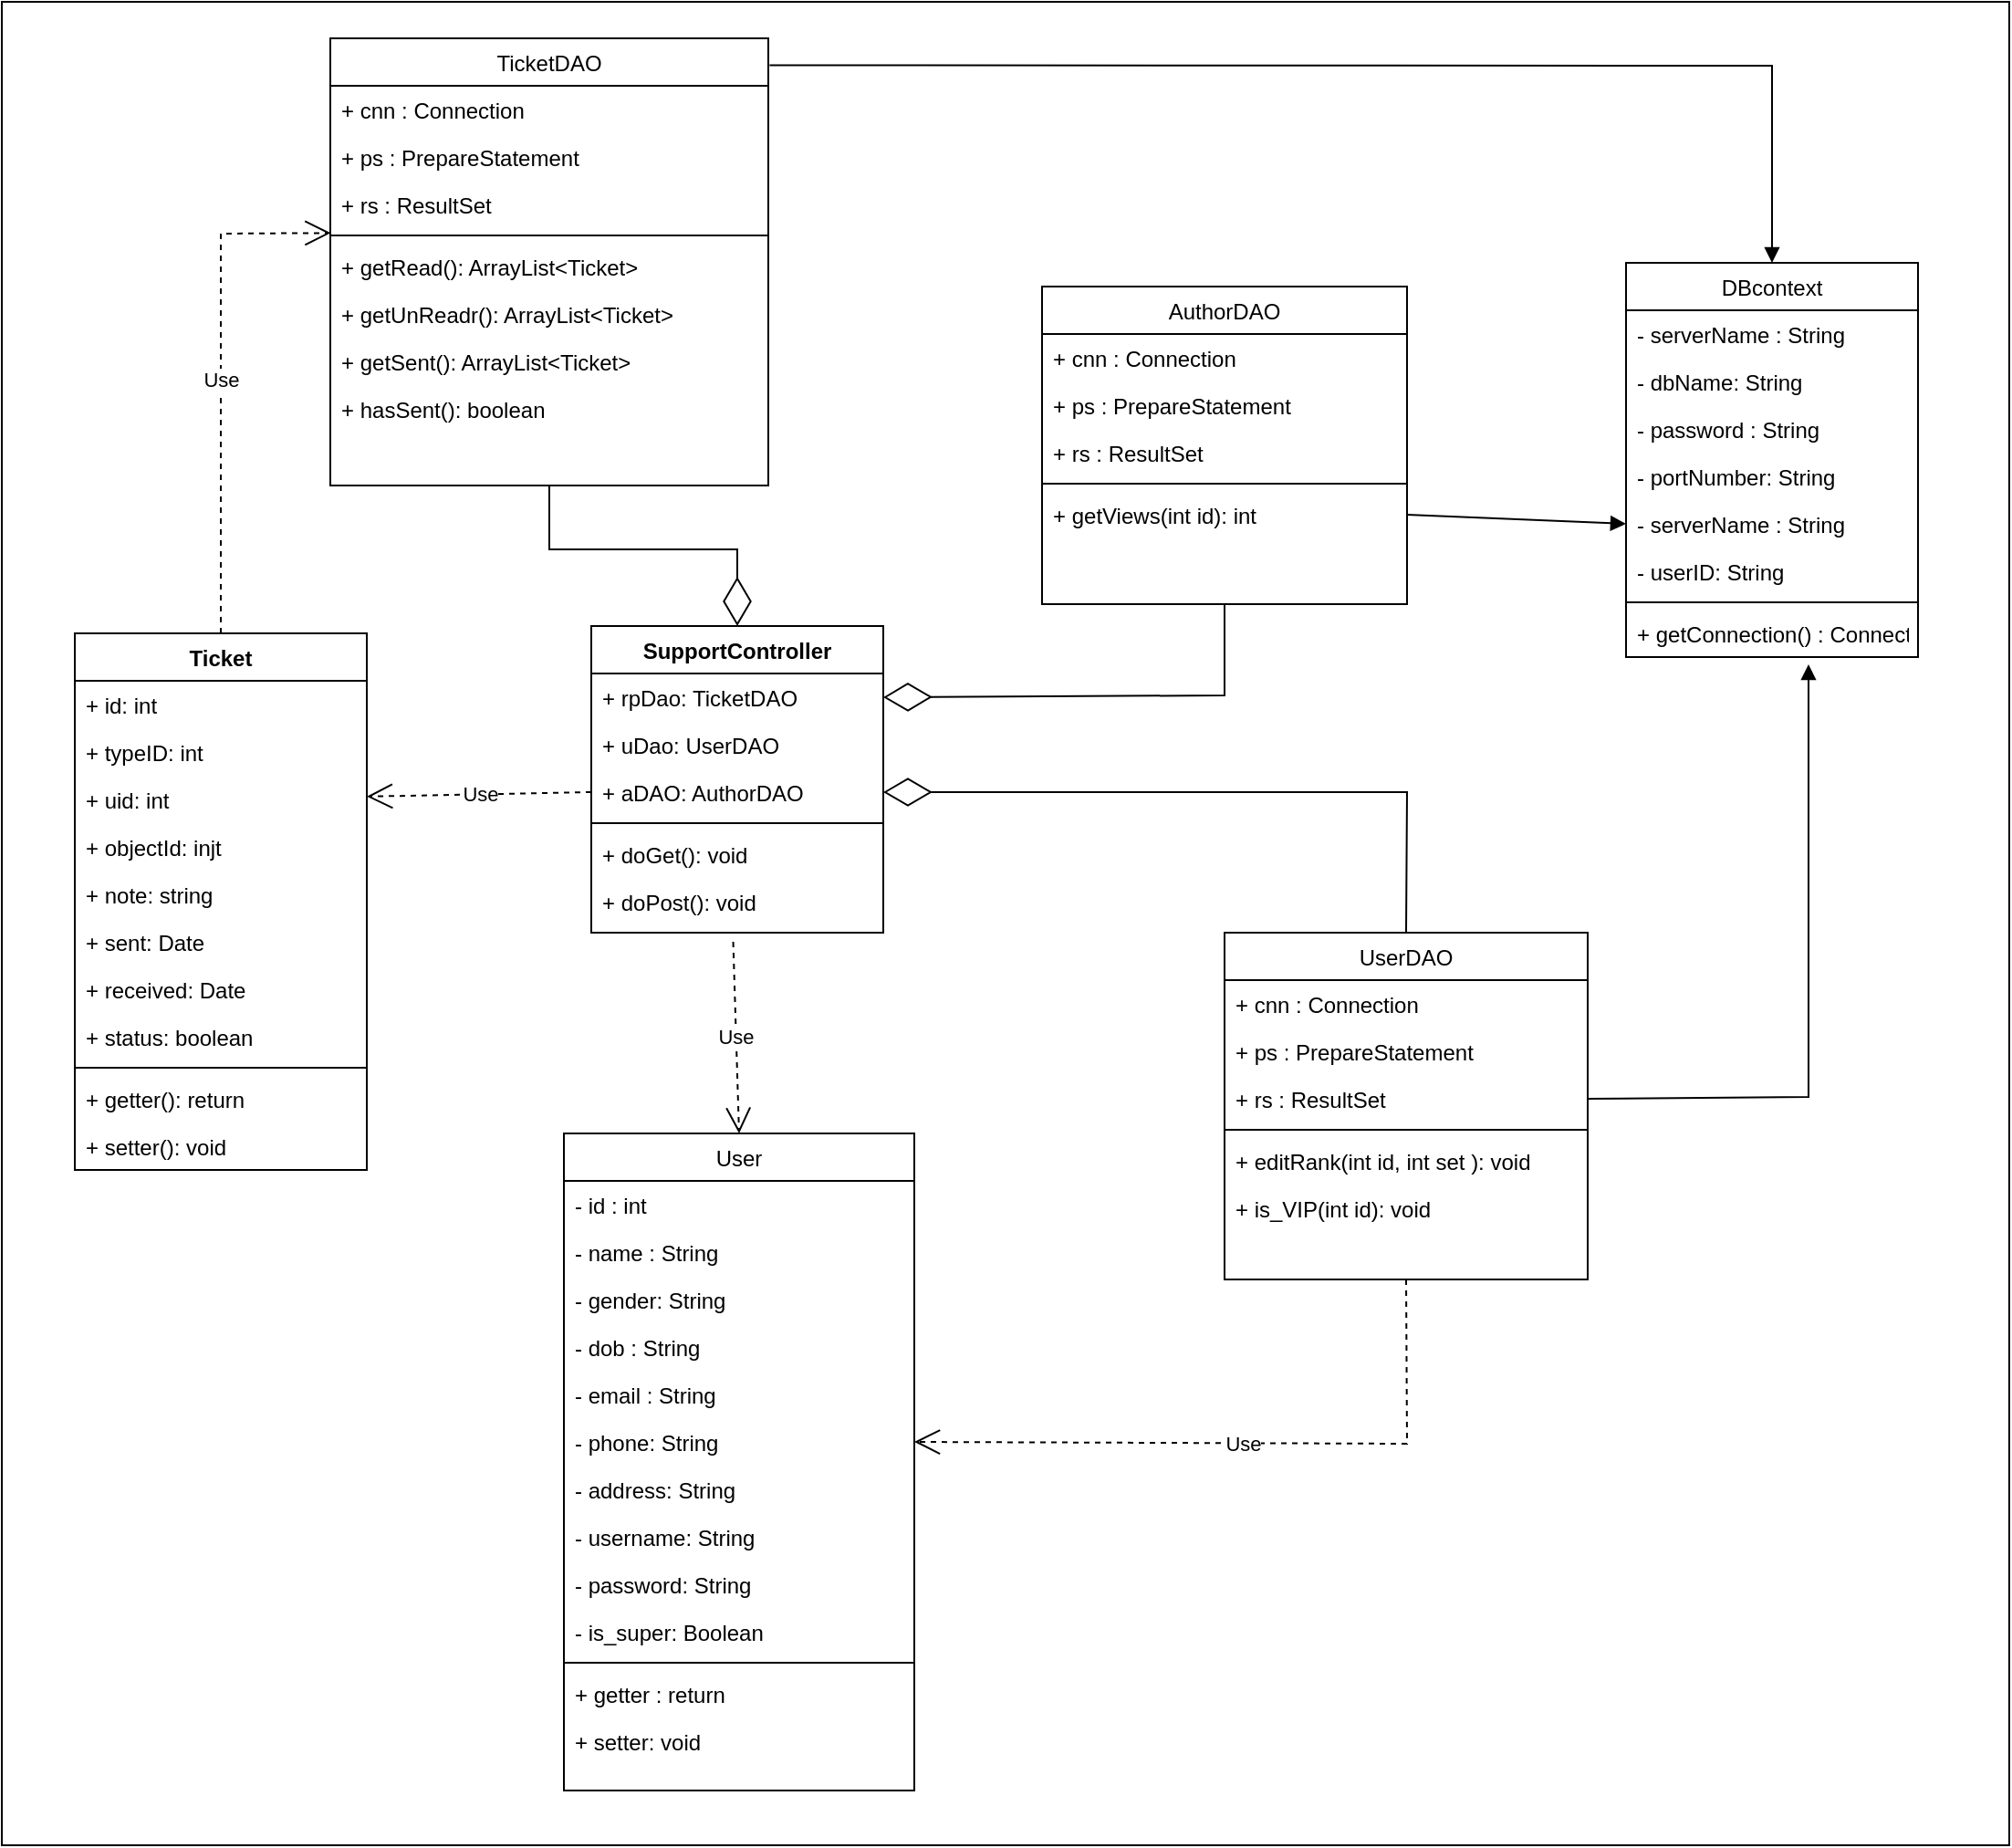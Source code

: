 <mxfile version="20.5.1" type="device" pages="9"><diagram id="nxfmFdNakdsALSEDJKVo" name="Trang-1"><mxGraphModel dx="1378" dy="1868" grid="1" gridSize="10" guides="1" tooltips="1" connect="1" arrows="1" fold="1" page="1" pageScale="1" pageWidth="827" pageHeight="1169" math="0" shadow="0"><root><mxCell id="0"/><mxCell id="1" parent="0"/><mxCell id="qQICPyxo6iBMAikwF6WB-89" value="" style="rounded=0;whiteSpace=wrap;html=1;" parent="1" vertex="1"><mxGeometry x="10" y="-180" width="1100" height="1010" as="geometry"/></mxCell><mxCell id="qQICPyxo6iBMAikwF6WB-1" value="SupportController" style="swimlane;fontStyle=1;align=center;verticalAlign=top;childLayout=stackLayout;horizontal=1;startSize=26;horizontalStack=0;resizeParent=1;resizeParentMax=0;resizeLast=0;collapsible=1;marginBottom=0;" parent="1" vertex="1"><mxGeometry x="333" y="162" width="160" height="168" as="geometry"/></mxCell><mxCell id="qQICPyxo6iBMAikwF6WB-2" value="+ rpDao: TicketDAO" style="text;strokeColor=none;fillColor=none;align=left;verticalAlign=top;spacingLeft=4;spacingRight=4;overflow=hidden;rotatable=0;points=[[0,0.5],[1,0.5]];portConstraint=eastwest;" parent="qQICPyxo6iBMAikwF6WB-1" vertex="1"><mxGeometry y="26" width="160" height="26" as="geometry"/></mxCell><mxCell id="qQICPyxo6iBMAikwF6WB-6" value="+ uDao: UserDAO" style="text;strokeColor=none;fillColor=none;align=left;verticalAlign=top;spacingLeft=4;spacingRight=4;overflow=hidden;rotatable=0;points=[[0,0.5],[1,0.5]];portConstraint=eastwest;" parent="qQICPyxo6iBMAikwF6WB-1" vertex="1"><mxGeometry y="52" width="160" height="26" as="geometry"/></mxCell><mxCell id="qQICPyxo6iBMAikwF6WB-5" value="+ aDAO: AuthorDAO" style="text;strokeColor=none;fillColor=none;align=left;verticalAlign=top;spacingLeft=4;spacingRight=4;overflow=hidden;rotatable=0;points=[[0,0.5],[1,0.5]];portConstraint=eastwest;" parent="qQICPyxo6iBMAikwF6WB-1" vertex="1"><mxGeometry y="78" width="160" height="26" as="geometry"/></mxCell><mxCell id="qQICPyxo6iBMAikwF6WB-3" value="" style="line;strokeWidth=1;fillColor=none;align=left;verticalAlign=middle;spacingTop=-1;spacingLeft=3;spacingRight=3;rotatable=0;labelPosition=right;points=[];portConstraint=eastwest;strokeColor=inherit;" parent="qQICPyxo6iBMAikwF6WB-1" vertex="1"><mxGeometry y="104" width="160" height="8" as="geometry"/></mxCell><mxCell id="qQICPyxo6iBMAikwF6WB-8" value="+ doGet(): void" style="text;strokeColor=none;fillColor=none;align=left;verticalAlign=top;spacingLeft=4;spacingRight=4;overflow=hidden;rotatable=0;points=[[0,0.5],[1,0.5]];portConstraint=eastwest;" parent="qQICPyxo6iBMAikwF6WB-1" vertex="1"><mxGeometry y="112" width="160" height="26" as="geometry"/></mxCell><mxCell id="qQICPyxo6iBMAikwF6WB-4" value="+ doPost(): void" style="text;strokeColor=none;fillColor=none;align=left;verticalAlign=top;spacingLeft=4;spacingRight=4;overflow=hidden;rotatable=0;points=[[0,0.5],[1,0.5]];portConstraint=eastwest;" parent="qQICPyxo6iBMAikwF6WB-1" vertex="1"><mxGeometry y="138" width="160" height="30" as="geometry"/></mxCell><mxCell id="qQICPyxo6iBMAikwF6WB-9" value="Ticket" style="swimlane;fontStyle=1;align=center;verticalAlign=top;childLayout=stackLayout;horizontal=1;startSize=26;horizontalStack=0;resizeParent=1;resizeParentMax=0;resizeLast=0;collapsible=1;marginBottom=0;" parent="1" vertex="1"><mxGeometry x="50" y="166" width="160" height="294" as="geometry"/></mxCell><mxCell id="qQICPyxo6iBMAikwF6WB-17" value="+ id: int" style="text;strokeColor=none;fillColor=none;align=left;verticalAlign=top;spacingLeft=4;spacingRight=4;overflow=hidden;rotatable=0;points=[[0,0.5],[1,0.5]];portConstraint=eastwest;" parent="qQICPyxo6iBMAikwF6WB-9" vertex="1"><mxGeometry y="26" width="160" height="26" as="geometry"/></mxCell><mxCell id="qQICPyxo6iBMAikwF6WB-19" value="+ typeID: int" style="text;strokeColor=none;fillColor=none;align=left;verticalAlign=top;spacingLeft=4;spacingRight=4;overflow=hidden;rotatable=0;points=[[0,0.5],[1,0.5]];portConstraint=eastwest;" parent="qQICPyxo6iBMAikwF6WB-9" vertex="1"><mxGeometry y="52" width="160" height="26" as="geometry"/></mxCell><mxCell id="qQICPyxo6iBMAikwF6WB-18" value="+ uid: int" style="text;strokeColor=none;fillColor=none;align=left;verticalAlign=top;spacingLeft=4;spacingRight=4;overflow=hidden;rotatable=0;points=[[0,0.5],[1,0.5]];portConstraint=eastwest;" parent="qQICPyxo6iBMAikwF6WB-9" vertex="1"><mxGeometry y="78" width="160" height="26" as="geometry"/></mxCell><mxCell id="qQICPyxo6iBMAikwF6WB-22" value="+ objectId: injt" style="text;strokeColor=none;fillColor=none;align=left;verticalAlign=top;spacingLeft=4;spacingRight=4;overflow=hidden;rotatable=0;points=[[0,0.5],[1,0.5]];portConstraint=eastwest;" parent="qQICPyxo6iBMAikwF6WB-9" vertex="1"><mxGeometry y="104" width="160" height="26" as="geometry"/></mxCell><mxCell id="qQICPyxo6iBMAikwF6WB-23" value="+ note: string" style="text;strokeColor=none;fillColor=none;align=left;verticalAlign=top;spacingLeft=4;spacingRight=4;overflow=hidden;rotatable=0;points=[[0,0.5],[1,0.5]];portConstraint=eastwest;" parent="qQICPyxo6iBMAikwF6WB-9" vertex="1"><mxGeometry y="130" width="160" height="26" as="geometry"/></mxCell><mxCell id="qQICPyxo6iBMAikwF6WB-24" value="+ sent: Date" style="text;strokeColor=none;fillColor=none;align=left;verticalAlign=top;spacingLeft=4;spacingRight=4;overflow=hidden;rotatable=0;points=[[0,0.5],[1,0.5]];portConstraint=eastwest;" parent="qQICPyxo6iBMAikwF6WB-9" vertex="1"><mxGeometry y="156" width="160" height="26" as="geometry"/></mxCell><mxCell id="qQICPyxo6iBMAikwF6WB-25" value="+ received: Date" style="text;strokeColor=none;fillColor=none;align=left;verticalAlign=top;spacingLeft=4;spacingRight=4;overflow=hidden;rotatable=0;points=[[0,0.5],[1,0.5]];portConstraint=eastwest;" parent="qQICPyxo6iBMAikwF6WB-9" vertex="1"><mxGeometry y="182" width="160" height="26" as="geometry"/></mxCell><mxCell id="qQICPyxo6iBMAikwF6WB-20" value="+ status: boolean" style="text;strokeColor=none;fillColor=none;align=left;verticalAlign=top;spacingLeft=4;spacingRight=4;overflow=hidden;rotatable=0;points=[[0,0.5],[1,0.5]];portConstraint=eastwest;" parent="qQICPyxo6iBMAikwF6WB-9" vertex="1"><mxGeometry y="208" width="160" height="26" as="geometry"/></mxCell><mxCell id="qQICPyxo6iBMAikwF6WB-11" value="" style="line;strokeWidth=1;fillColor=none;align=left;verticalAlign=middle;spacingTop=-1;spacingLeft=3;spacingRight=3;rotatable=0;labelPosition=right;points=[];portConstraint=eastwest;strokeColor=inherit;" parent="qQICPyxo6iBMAikwF6WB-9" vertex="1"><mxGeometry y="234" width="160" height="8" as="geometry"/></mxCell><mxCell id="qQICPyxo6iBMAikwF6WB-15" value="+ getter(): return" style="text;strokeColor=none;fillColor=none;align=left;verticalAlign=top;spacingLeft=4;spacingRight=4;overflow=hidden;rotatable=0;points=[[0,0.5],[1,0.5]];portConstraint=eastwest;" parent="qQICPyxo6iBMAikwF6WB-9" vertex="1"><mxGeometry y="242" width="160" height="26" as="geometry"/></mxCell><mxCell id="qQICPyxo6iBMAikwF6WB-12" value="+ setter(): void" style="text;strokeColor=none;fillColor=none;align=left;verticalAlign=top;spacingLeft=4;spacingRight=4;overflow=hidden;rotatable=0;points=[[0,0.5],[1,0.5]];portConstraint=eastwest;" parent="qQICPyxo6iBMAikwF6WB-9" vertex="1"><mxGeometry y="268" width="160" height="26" as="geometry"/></mxCell><mxCell id="qQICPyxo6iBMAikwF6WB-26" value="TicketDAO" style="swimlane;fontStyle=0;align=center;verticalAlign=top;childLayout=stackLayout;horizontal=1;startSize=26;horizontalStack=0;resizeParent=1;resizeLast=0;collapsible=1;marginBottom=0;rounded=0;shadow=0;strokeWidth=1;" parent="1" vertex="1"><mxGeometry x="190" y="-160" width="240" height="245" as="geometry"><mxRectangle x="130" y="380" width="160" height="26" as="alternateBounds"/></mxGeometry></mxCell><mxCell id="qQICPyxo6iBMAikwF6WB-27" value="+ cnn : Connection " style="text;align=left;verticalAlign=top;spacingLeft=4;spacingRight=4;overflow=hidden;rotatable=0;points=[[0,0.5],[1,0.5]];portConstraint=eastwest;" parent="qQICPyxo6iBMAikwF6WB-26" vertex="1"><mxGeometry y="26" width="240" height="26" as="geometry"/></mxCell><mxCell id="qQICPyxo6iBMAikwF6WB-28" value="+ ps : PrepareStatement" style="text;align=left;verticalAlign=top;spacingLeft=4;spacingRight=4;overflow=hidden;rotatable=0;points=[[0,0.5],[1,0.5]];portConstraint=eastwest;rounded=0;shadow=0;html=0;" parent="qQICPyxo6iBMAikwF6WB-26" vertex="1"><mxGeometry y="52" width="240" height="26" as="geometry"/></mxCell><mxCell id="qQICPyxo6iBMAikwF6WB-29" value="+ rs : ResultSet" style="text;align=left;verticalAlign=top;spacingLeft=4;spacingRight=4;overflow=hidden;rotatable=0;points=[[0,0.5],[1,0.5]];portConstraint=eastwest;rounded=0;shadow=0;html=0;" parent="qQICPyxo6iBMAikwF6WB-26" vertex="1"><mxGeometry y="78" width="240" height="26" as="geometry"/></mxCell><mxCell id="qQICPyxo6iBMAikwF6WB-30" value="" style="line;html=1;strokeWidth=1;align=left;verticalAlign=middle;spacingTop=-1;spacingLeft=3;spacingRight=3;rotatable=0;labelPosition=right;points=[];portConstraint=eastwest;" parent="qQICPyxo6iBMAikwF6WB-26" vertex="1"><mxGeometry y="104" width="240" height="8" as="geometry"/></mxCell><mxCell id="qQICPyxo6iBMAikwF6WB-31" value="+ getRead(): ArrayList&lt;Ticket&gt;" style="text;align=left;verticalAlign=top;spacingLeft=4;spacingRight=4;overflow=hidden;rotatable=0;points=[[0,0.5],[1,0.5]];portConstraint=eastwest;" parent="qQICPyxo6iBMAikwF6WB-26" vertex="1"><mxGeometry y="112" width="240" height="26" as="geometry"/></mxCell><mxCell id="qQICPyxo6iBMAikwF6WB-32" value="+ getUnReadr(): ArrayList&lt;Ticket&gt;" style="text;strokeColor=none;fillColor=none;align=left;verticalAlign=top;spacingLeft=4;spacingRight=4;overflow=hidden;rotatable=0;points=[[0,0.5],[1,0.5]];portConstraint=eastwest;" parent="qQICPyxo6iBMAikwF6WB-26" vertex="1"><mxGeometry y="138" width="240" height="26" as="geometry"/></mxCell><mxCell id="qQICPyxo6iBMAikwF6WB-34" value="+ getSent(): ArrayList&lt;Ticket&gt;" style="text;align=left;verticalAlign=top;spacingLeft=4;spacingRight=4;overflow=hidden;rotatable=0;points=[[0,0.5],[1,0.5]];portConstraint=eastwest;" parent="qQICPyxo6iBMAikwF6WB-26" vertex="1"><mxGeometry y="164" width="240" height="26" as="geometry"/></mxCell><mxCell id="qQICPyxo6iBMAikwF6WB-35" value="+ hasSent(): boolean" style="text;strokeColor=none;fillColor=none;align=left;verticalAlign=top;spacingLeft=4;spacingRight=4;overflow=hidden;rotatable=0;points=[[0,0.5],[1,0.5]];portConstraint=eastwest;" parent="qQICPyxo6iBMAikwF6WB-26" vertex="1"><mxGeometry y="190" width="240" height="26" as="geometry"/></mxCell><mxCell id="qQICPyxo6iBMAikwF6WB-36" value="DBcontext" style="swimlane;fontStyle=0;align=center;verticalAlign=top;childLayout=stackLayout;horizontal=1;startSize=26;horizontalStack=0;resizeParent=1;resizeLast=0;collapsible=1;marginBottom=0;rounded=0;shadow=0;strokeWidth=1;" parent="1" vertex="1"><mxGeometry x="900" y="-37" width="160" height="216" as="geometry"><mxRectangle x="340" y="380" width="170" height="26" as="alternateBounds"/></mxGeometry></mxCell><mxCell id="qQICPyxo6iBMAikwF6WB-37" value="- serverName : String" style="text;align=left;verticalAlign=top;spacingLeft=4;spacingRight=4;overflow=hidden;rotatable=0;points=[[0,0.5],[1,0.5]];portConstraint=eastwest;" parent="qQICPyxo6iBMAikwF6WB-36" vertex="1"><mxGeometry y="26" width="160" height="26" as="geometry"/></mxCell><mxCell id="qQICPyxo6iBMAikwF6WB-38" value="- dbName: String" style="text;align=left;verticalAlign=top;spacingLeft=4;spacingRight=4;overflow=hidden;rotatable=0;points=[[0,0.5],[1,0.5]];portConstraint=eastwest;" parent="qQICPyxo6iBMAikwF6WB-36" vertex="1"><mxGeometry y="52" width="160" height="26" as="geometry"/></mxCell><mxCell id="qQICPyxo6iBMAikwF6WB-39" value="- password : String" style="text;align=left;verticalAlign=top;spacingLeft=4;spacingRight=4;overflow=hidden;rotatable=0;points=[[0,0.5],[1,0.5]];portConstraint=eastwest;" parent="qQICPyxo6iBMAikwF6WB-36" vertex="1"><mxGeometry y="78" width="160" height="26" as="geometry"/></mxCell><mxCell id="qQICPyxo6iBMAikwF6WB-40" value="- portNumber: String" style="text;align=left;verticalAlign=top;spacingLeft=4;spacingRight=4;overflow=hidden;rotatable=0;points=[[0,0.5],[1,0.5]];portConstraint=eastwest;" parent="qQICPyxo6iBMAikwF6WB-36" vertex="1"><mxGeometry y="104" width="160" height="26" as="geometry"/></mxCell><mxCell id="qQICPyxo6iBMAikwF6WB-41" value="- serverName : String" style="text;align=left;verticalAlign=top;spacingLeft=4;spacingRight=4;overflow=hidden;rotatable=0;points=[[0,0.5],[1,0.5]];portConstraint=eastwest;" parent="qQICPyxo6iBMAikwF6WB-36" vertex="1"><mxGeometry y="130" width="160" height="26" as="geometry"/></mxCell><mxCell id="qQICPyxo6iBMAikwF6WB-42" value="- userID: String" style="text;align=left;verticalAlign=top;spacingLeft=4;spacingRight=4;overflow=hidden;rotatable=0;points=[[0,0.5],[1,0.5]];portConstraint=eastwest;" parent="qQICPyxo6iBMAikwF6WB-36" vertex="1"><mxGeometry y="156" width="160" height="26" as="geometry"/></mxCell><mxCell id="qQICPyxo6iBMAikwF6WB-43" value="" style="line;html=1;strokeWidth=1;align=left;verticalAlign=middle;spacingTop=-1;spacingLeft=3;spacingRight=3;rotatable=0;labelPosition=right;points=[];portConstraint=eastwest;" parent="qQICPyxo6iBMAikwF6WB-36" vertex="1"><mxGeometry y="182" width="160" height="8" as="geometry"/></mxCell><mxCell id="qQICPyxo6iBMAikwF6WB-44" value="+ getConnection() : Connection" style="text;align=left;verticalAlign=top;spacingLeft=4;spacingRight=4;overflow=hidden;rotatable=0;points=[[0,0.5],[1,0.5]];portConstraint=eastwest;" parent="qQICPyxo6iBMAikwF6WB-36" vertex="1"><mxGeometry y="190" width="160" height="26" as="geometry"/></mxCell><mxCell id="qQICPyxo6iBMAikwF6WB-45" value="User" style="swimlane;fontStyle=0;align=center;verticalAlign=top;childLayout=stackLayout;horizontal=1;startSize=26;horizontalStack=0;resizeParent=1;resizeLast=0;collapsible=1;marginBottom=0;rounded=0;shadow=0;strokeWidth=1;" parent="1" vertex="1"><mxGeometry x="318" y="440" width="192" height="360" as="geometry"><mxRectangle x="550" y="140" width="160" height="26" as="alternateBounds"/></mxGeometry></mxCell><mxCell id="qQICPyxo6iBMAikwF6WB-46" value="- id : int" style="text;align=left;verticalAlign=top;spacingLeft=4;spacingRight=4;overflow=hidden;rotatable=0;points=[[0,0.5],[1,0.5]];portConstraint=eastwest;" parent="qQICPyxo6iBMAikwF6WB-45" vertex="1"><mxGeometry y="26" width="192" height="26" as="geometry"/></mxCell><mxCell id="qQICPyxo6iBMAikwF6WB-47" value="- name : String" style="text;align=left;verticalAlign=top;spacingLeft=4;spacingRight=4;overflow=hidden;rotatable=0;points=[[0,0.5],[1,0.5]];portConstraint=eastwest;rounded=0;shadow=0;html=0;" parent="qQICPyxo6iBMAikwF6WB-45" vertex="1"><mxGeometry y="52" width="192" height="26" as="geometry"/></mxCell><mxCell id="qQICPyxo6iBMAikwF6WB-48" value="- gender: String" style="text;align=left;verticalAlign=top;spacingLeft=4;spacingRight=4;overflow=hidden;rotatable=0;points=[[0,0.5],[1,0.5]];portConstraint=eastwest;rounded=0;shadow=0;html=0;" parent="qQICPyxo6iBMAikwF6WB-45" vertex="1"><mxGeometry y="78" width="192" height="26" as="geometry"/></mxCell><mxCell id="qQICPyxo6iBMAikwF6WB-49" value="- dob : String" style="text;align=left;verticalAlign=top;spacingLeft=4;spacingRight=4;overflow=hidden;rotatable=0;points=[[0,0.5],[1,0.5]];portConstraint=eastwest;rounded=0;shadow=0;html=0;" parent="qQICPyxo6iBMAikwF6WB-45" vertex="1"><mxGeometry y="104" width="192" height="26" as="geometry"/></mxCell><mxCell id="qQICPyxo6iBMAikwF6WB-50" value="- email : String" style="text;align=left;verticalAlign=top;spacingLeft=4;spacingRight=4;overflow=hidden;rotatable=0;points=[[0,0.5],[1,0.5]];portConstraint=eastwest;rounded=0;shadow=0;html=0;" parent="qQICPyxo6iBMAikwF6WB-45" vertex="1"><mxGeometry y="130" width="192" height="26" as="geometry"/></mxCell><mxCell id="qQICPyxo6iBMAikwF6WB-51" value="- phone: String" style="text;align=left;verticalAlign=top;spacingLeft=4;spacingRight=4;overflow=hidden;rotatable=0;points=[[0,0.5],[1,0.5]];portConstraint=eastwest;rounded=0;shadow=0;html=0;" parent="qQICPyxo6iBMAikwF6WB-45" vertex="1"><mxGeometry y="156" width="192" height="26" as="geometry"/></mxCell><mxCell id="qQICPyxo6iBMAikwF6WB-52" value="- address: String" style="text;align=left;verticalAlign=top;spacingLeft=4;spacingRight=4;overflow=hidden;rotatable=0;points=[[0,0.5],[1,0.5]];portConstraint=eastwest;rounded=0;shadow=0;html=0;" parent="qQICPyxo6iBMAikwF6WB-45" vertex="1"><mxGeometry y="182" width="192" height="26" as="geometry"/></mxCell><mxCell id="qQICPyxo6iBMAikwF6WB-53" value="- username: String" style="text;align=left;verticalAlign=top;spacingLeft=4;spacingRight=4;overflow=hidden;rotatable=0;points=[[0,0.5],[1,0.5]];portConstraint=eastwest;rounded=0;shadow=0;html=0;" parent="qQICPyxo6iBMAikwF6WB-45" vertex="1"><mxGeometry y="208" width="192" height="26" as="geometry"/></mxCell><mxCell id="qQICPyxo6iBMAikwF6WB-54" value="- password: String" style="text;align=left;verticalAlign=top;spacingLeft=4;spacingRight=4;overflow=hidden;rotatable=0;points=[[0,0.5],[1,0.5]];portConstraint=eastwest;rounded=0;shadow=0;html=0;" parent="qQICPyxo6iBMAikwF6WB-45" vertex="1"><mxGeometry y="234" width="192" height="26" as="geometry"/></mxCell><mxCell id="qQICPyxo6iBMAikwF6WB-55" value="- is_super: Boolean" style="text;align=left;verticalAlign=top;spacingLeft=4;spacingRight=4;overflow=hidden;rotatable=0;points=[[0,0.5],[1,0.5]];portConstraint=eastwest;rounded=0;shadow=0;html=0;" parent="qQICPyxo6iBMAikwF6WB-45" vertex="1"><mxGeometry y="260" width="192" height="26" as="geometry"/></mxCell><mxCell id="qQICPyxo6iBMAikwF6WB-56" value="" style="line;strokeWidth=1;fillColor=none;align=left;verticalAlign=middle;spacingTop=-1;spacingLeft=3;spacingRight=3;rotatable=0;labelPosition=right;points=[];portConstraint=eastwest;strokeColor=inherit;" parent="qQICPyxo6iBMAikwF6WB-45" vertex="1"><mxGeometry y="286" width="192" height="8" as="geometry"/></mxCell><mxCell id="qQICPyxo6iBMAikwF6WB-57" value="+ getter : return" style="text;strokeColor=none;fillColor=none;align=left;verticalAlign=top;spacingLeft=4;spacingRight=4;overflow=hidden;rotatable=0;points=[[0,0.5],[1,0.5]];portConstraint=eastwest;" parent="qQICPyxo6iBMAikwF6WB-45" vertex="1"><mxGeometry y="294" width="192" height="26" as="geometry"/></mxCell><mxCell id="qQICPyxo6iBMAikwF6WB-58" value="+ setter: void" style="text;strokeColor=none;fillColor=none;align=left;verticalAlign=top;spacingLeft=4;spacingRight=4;overflow=hidden;rotatable=0;points=[[0,0.5],[1,0.5]];portConstraint=eastwest;" parent="qQICPyxo6iBMAikwF6WB-45" vertex="1"><mxGeometry y="320" width="192" height="26" as="geometry"/></mxCell><mxCell id="qQICPyxo6iBMAikwF6WB-59" value="UserDAO" style="swimlane;fontStyle=0;align=center;verticalAlign=top;childLayout=stackLayout;horizontal=1;startSize=26;horizontalStack=0;resizeParent=1;resizeLast=0;collapsible=1;marginBottom=0;rounded=0;shadow=0;strokeWidth=1;" parent="1" vertex="1"><mxGeometry x="680" y="330" width="199" height="190" as="geometry"><mxRectangle x="130" y="380" width="160" height="26" as="alternateBounds"/></mxGeometry></mxCell><mxCell id="qQICPyxo6iBMAikwF6WB-60" value="+ cnn : Connection " style="text;align=left;verticalAlign=top;spacingLeft=4;spacingRight=4;overflow=hidden;rotatable=0;points=[[0,0.5],[1,0.5]];portConstraint=eastwest;" parent="qQICPyxo6iBMAikwF6WB-59" vertex="1"><mxGeometry y="26" width="199" height="26" as="geometry"/></mxCell><mxCell id="qQICPyxo6iBMAikwF6WB-61" value="+ ps : PrepareStatement" style="text;align=left;verticalAlign=top;spacingLeft=4;spacingRight=4;overflow=hidden;rotatable=0;points=[[0,0.5],[1,0.5]];portConstraint=eastwest;rounded=0;shadow=0;html=0;" parent="qQICPyxo6iBMAikwF6WB-59" vertex="1"><mxGeometry y="52" width="199" height="26" as="geometry"/></mxCell><mxCell id="qQICPyxo6iBMAikwF6WB-62" value="+ rs : ResultSet" style="text;align=left;verticalAlign=top;spacingLeft=4;spacingRight=4;overflow=hidden;rotatable=0;points=[[0,0.5],[1,0.5]];portConstraint=eastwest;rounded=0;shadow=0;html=0;" parent="qQICPyxo6iBMAikwF6WB-59" vertex="1"><mxGeometry y="78" width="199" height="26" as="geometry"/></mxCell><mxCell id="qQICPyxo6iBMAikwF6WB-63" value="" style="line;html=1;strokeWidth=1;align=left;verticalAlign=middle;spacingTop=-1;spacingLeft=3;spacingRight=3;rotatable=0;labelPosition=right;points=[];portConstraint=eastwest;" parent="qQICPyxo6iBMAikwF6WB-59" vertex="1"><mxGeometry y="104" width="199" height="8" as="geometry"/></mxCell><mxCell id="qQICPyxo6iBMAikwF6WB-72" value="+ editRank(int id, int set ): void" style="text;strokeColor=none;fillColor=none;align=left;verticalAlign=top;spacingLeft=4;spacingRight=4;overflow=hidden;rotatable=0;points=[[0,0.5],[1,0.5]];portConstraint=eastwest;" parent="qQICPyxo6iBMAikwF6WB-59" vertex="1"><mxGeometry y="112" width="199" height="26" as="geometry"/></mxCell><mxCell id="qQICPyxo6iBMAikwF6WB-64" value="+ is_VIP(int id): void" style="text;align=left;verticalAlign=top;spacingLeft=4;spacingRight=4;overflow=hidden;rotatable=0;points=[[0,0.5],[1,0.5]];portConstraint=eastwest;" parent="qQICPyxo6iBMAikwF6WB-59" vertex="1"><mxGeometry y="138" width="199" height="26" as="geometry"/></mxCell><mxCell id="qQICPyxo6iBMAikwF6WB-66" value="Use" style="endArrow=open;endSize=12;dashed=1;html=1;rounded=0;exitX=0.5;exitY=0;exitDx=0;exitDy=0;entryX=0.001;entryY=0.332;entryDx=0;entryDy=0;entryPerimeter=0;" parent="1" source="qQICPyxo6iBMAikwF6WB-9" target="qQICPyxo6iBMAikwF6WB-30" edge="1"><mxGeometry width="160" relative="1" as="geometry"><mxPoint x="230" y="20" as="sourcePoint"/><mxPoint x="370" y="-60" as="targetPoint"/><Array as="points"><mxPoint x="130" y="-53"/></Array></mxGeometry></mxCell><mxCell id="qQICPyxo6iBMAikwF6WB-67" value="Use" style="endArrow=open;endSize=12;dashed=1;html=1;rounded=0;exitX=0;exitY=0.5;exitDx=0;exitDy=0;" parent="1" source="qQICPyxo6iBMAikwF6WB-5" target="qQICPyxo6iBMAikwF6WB-18" edge="1"><mxGeometry width="160" relative="1" as="geometry"><mxPoint x="330" y="257" as="sourcePoint"/><mxPoint x="490" y="210" as="targetPoint"/></mxGeometry></mxCell><mxCell id="qQICPyxo6iBMAikwF6WB-68" value="Use" style="endArrow=open;endSize=12;dashed=1;html=1;rounded=0;entryX=0.5;entryY=0;entryDx=0;entryDy=0;exitX=0.486;exitY=1.167;exitDx=0;exitDy=0;exitPerimeter=0;" parent="1" source="qQICPyxo6iBMAikwF6WB-4" target="qQICPyxo6iBMAikwF6WB-45" edge="1"><mxGeometry width="160" relative="1" as="geometry"><mxPoint x="570" y="330" as="sourcePoint"/><mxPoint x="730" y="330" as="targetPoint"/></mxGeometry></mxCell><mxCell id="qQICPyxo6iBMAikwF6WB-69" value="" style="endArrow=diamondThin;endFill=0;endSize=24;html=1;rounded=0;exitX=0.5;exitY=1;exitDx=0;exitDy=0;entryX=0.5;entryY=0;entryDx=0;entryDy=0;" parent="1" source="qQICPyxo6iBMAikwF6WB-26" target="qQICPyxo6iBMAikwF6WB-1" edge="1"><mxGeometry width="160" relative="1" as="geometry"><mxPoint x="710" y="30" as="sourcePoint"/><mxPoint x="860" y="40" as="targetPoint"/><Array as="points"><mxPoint x="310" y="120"/><mxPoint x="413" y="120"/></Array></mxGeometry></mxCell><mxCell id="qQICPyxo6iBMAikwF6WB-71" value="Use" style="endArrow=open;endSize=12;dashed=1;html=1;rounded=0;exitX=0.5;exitY=1;exitDx=0;exitDy=0;entryX=1;entryY=0.5;entryDx=0;entryDy=0;" parent="1" source="qQICPyxo6iBMAikwF6WB-59" target="qQICPyxo6iBMAikwF6WB-51" edge="1"><mxGeometry width="160" relative="1" as="geometry"><mxPoint x="980" y="540" as="sourcePoint"/><mxPoint x="1140" y="540" as="targetPoint"/><Array as="points"><mxPoint x="780" y="610"/></Array></mxGeometry></mxCell><mxCell id="qQICPyxo6iBMAikwF6WB-73" value="" style="endArrow=diamondThin;endFill=0;endSize=24;html=1;rounded=0;entryX=1;entryY=0.5;entryDx=0;entryDy=0;exitX=0.5;exitY=0;exitDx=0;exitDy=0;" parent="1" source="qQICPyxo6iBMAikwF6WB-59" target="qQICPyxo6iBMAikwF6WB-5" edge="1"><mxGeometry width="160" relative="1" as="geometry"><mxPoint x="730" y="250" as="sourcePoint"/><mxPoint x="890" y="250" as="targetPoint"/><Array as="points"><mxPoint x="780" y="253"/></Array></mxGeometry></mxCell><mxCell id="qQICPyxo6iBMAikwF6WB-74" value="" style="html=1;verticalAlign=bottom;endArrow=block;rounded=0;exitX=1;exitY=0.5;exitDx=0;exitDy=0;entryX=0.625;entryY=1.154;entryDx=0;entryDy=0;entryPerimeter=0;" parent="1" source="qQICPyxo6iBMAikwF6WB-62" target="qQICPyxo6iBMAikwF6WB-44" edge="1"><mxGeometry width="80" relative="1" as="geometry"><mxPoint x="1020" y="250" as="sourcePoint"/><mxPoint x="970" y="160" as="targetPoint"/><Array as="points"><mxPoint x="1000" y="420"/></Array></mxGeometry></mxCell><mxCell id="qQICPyxo6iBMAikwF6WB-77" value="" style="html=1;verticalAlign=bottom;endArrow=block;rounded=0;entryX=0.5;entryY=0;entryDx=0;entryDy=0;exitX=1.003;exitY=0.06;exitDx=0;exitDy=0;exitPerimeter=0;" parent="1" source="qQICPyxo6iBMAikwF6WB-26" target="qQICPyxo6iBMAikwF6WB-36" edge="1"><mxGeometry width="80" relative="1" as="geometry"><mxPoint x="500" y="-130" as="sourcePoint"/><mxPoint x="960" y="-70" as="targetPoint"/><Array as="points"><mxPoint x="980" y="-145"/></Array></mxGeometry></mxCell><mxCell id="qQICPyxo6iBMAikwF6WB-78" value="AuthorDAO" style="swimlane;fontStyle=0;align=center;verticalAlign=top;childLayout=stackLayout;horizontal=1;startSize=26;horizontalStack=0;resizeParent=1;resizeLast=0;collapsible=1;marginBottom=0;rounded=0;shadow=0;strokeWidth=1;" parent="1" vertex="1"><mxGeometry x="580" y="-24" width="200" height="174" as="geometry"><mxRectangle x="130" y="380" width="160" height="26" as="alternateBounds"/></mxGeometry></mxCell><mxCell id="qQICPyxo6iBMAikwF6WB-79" value="+ cnn : Connection " style="text;align=left;verticalAlign=top;spacingLeft=4;spacingRight=4;overflow=hidden;rotatable=0;points=[[0,0.5],[1,0.5]];portConstraint=eastwest;" parent="qQICPyxo6iBMAikwF6WB-78" vertex="1"><mxGeometry y="26" width="200" height="26" as="geometry"/></mxCell><mxCell id="qQICPyxo6iBMAikwF6WB-80" value="+ ps : PrepareStatement" style="text;align=left;verticalAlign=top;spacingLeft=4;spacingRight=4;overflow=hidden;rotatable=0;points=[[0,0.5],[1,0.5]];portConstraint=eastwest;rounded=0;shadow=0;html=0;" parent="qQICPyxo6iBMAikwF6WB-78" vertex="1"><mxGeometry y="52" width="200" height="26" as="geometry"/></mxCell><mxCell id="qQICPyxo6iBMAikwF6WB-81" value="+ rs : ResultSet" style="text;align=left;verticalAlign=top;spacingLeft=4;spacingRight=4;overflow=hidden;rotatable=0;points=[[0,0.5],[1,0.5]];portConstraint=eastwest;rounded=0;shadow=0;html=0;" parent="qQICPyxo6iBMAikwF6WB-78" vertex="1"><mxGeometry y="78" width="200" height="26" as="geometry"/></mxCell><mxCell id="qQICPyxo6iBMAikwF6WB-82" value="" style="line;html=1;strokeWidth=1;align=left;verticalAlign=middle;spacingTop=-1;spacingLeft=3;spacingRight=3;rotatable=0;labelPosition=right;points=[];portConstraint=eastwest;" parent="qQICPyxo6iBMAikwF6WB-78" vertex="1"><mxGeometry y="104" width="200" height="8" as="geometry"/></mxCell><mxCell id="qQICPyxo6iBMAikwF6WB-83" value="+ getViews(int id): int" style="text;align=left;verticalAlign=top;spacingLeft=4;spacingRight=4;overflow=hidden;rotatable=0;points=[[0,0.5],[1,0.5]];portConstraint=eastwest;" parent="qQICPyxo6iBMAikwF6WB-78" vertex="1"><mxGeometry y="112" width="200" height="26" as="geometry"/></mxCell><mxCell id="qQICPyxo6iBMAikwF6WB-86" value="" style="endArrow=diamondThin;endFill=0;endSize=24;html=1;rounded=0;entryX=1;entryY=0.5;entryDx=0;entryDy=0;exitX=0.5;exitY=1;exitDx=0;exitDy=0;" parent="1" source="qQICPyxo6iBMAikwF6WB-78" target="qQICPyxo6iBMAikwF6WB-2" edge="1"><mxGeometry width="160" relative="1" as="geometry"><mxPoint x="620" y="200" as="sourcePoint"/><mxPoint x="780" y="200" as="targetPoint"/><Array as="points"><mxPoint x="680" y="200"/></Array></mxGeometry></mxCell><mxCell id="qQICPyxo6iBMAikwF6WB-87" value="" style="html=1;verticalAlign=bottom;endArrow=block;rounded=0;exitX=1;exitY=0.5;exitDx=0;exitDy=0;entryX=0;entryY=0.5;entryDx=0;entryDy=0;" parent="1" source="qQICPyxo6iBMAikwF6WB-83" target="qQICPyxo6iBMAikwF6WB-41" edge="1"><mxGeometry x="0.25" y="20" width="80" relative="1" as="geometry"><mxPoint x="770" y="210" as="sourcePoint"/><mxPoint x="850" y="210" as="targetPoint"/><mxPoint x="-1" as="offset"/></mxGeometry></mxCell></root></mxGraphModel></diagram><diagram id="UT_ju53tpmokiaWACwuC" name="Trang-2"><mxGraphModel dx="1378" dy="1868" grid="1" gridSize="10" guides="1" tooltips="1" connect="1" arrows="1" fold="1" page="1" pageScale="1" pageWidth="827" pageHeight="1169" math="0" shadow="0"><root><mxCell id="0"/><mxCell id="1" parent="0"/><mxCell id="JgWFD9YGTMJie6u7285Q-1" value="" style="rounded=0;whiteSpace=wrap;html=1;" parent="1" vertex="1"><mxGeometry x="280" y="-40" width="830" height="350" as="geometry"/></mxCell><mxCell id="JgWFD9YGTMJie6u7285Q-2" value="OnReadController" style="swimlane;fontStyle=1;align=center;verticalAlign=top;childLayout=stackLayout;horizontal=1;startSize=26;horizontalStack=0;resizeParent=1;resizeParentMax=0;resizeLast=0;collapsible=1;marginBottom=0;" parent="1" vertex="1"><mxGeometry x="333" y="162" width="160" height="86" as="geometry"/></mxCell><mxCell id="JgWFD9YGTMJie6u7285Q-3" value="+ rpDao: TicketDAO" style="text;strokeColor=none;fillColor=none;align=left;verticalAlign=top;spacingLeft=4;spacingRight=4;overflow=hidden;rotatable=0;points=[[0,0.5],[1,0.5]];portConstraint=eastwest;" parent="JgWFD9YGTMJie6u7285Q-2" vertex="1"><mxGeometry y="26" width="160" height="26" as="geometry"/></mxCell><mxCell id="JgWFD9YGTMJie6u7285Q-6" value="" style="line;strokeWidth=1;fillColor=none;align=left;verticalAlign=middle;spacingTop=-1;spacingLeft=3;spacingRight=3;rotatable=0;labelPosition=right;points=[];portConstraint=eastwest;strokeColor=inherit;" parent="JgWFD9YGTMJie6u7285Q-2" vertex="1"><mxGeometry y="52" width="160" height="8" as="geometry"/></mxCell><mxCell id="JgWFD9YGTMJie6u7285Q-7" value="+ doGet(): void" style="text;strokeColor=none;fillColor=none;align=left;verticalAlign=top;spacingLeft=4;spacingRight=4;overflow=hidden;rotatable=0;points=[[0,0.5],[1,0.5]];portConstraint=eastwest;" parent="JgWFD9YGTMJie6u7285Q-2" vertex="1"><mxGeometry y="60" width="160" height="26" as="geometry"/></mxCell><mxCell id="JgWFD9YGTMJie6u7285Q-30" value="DBcontext" style="swimlane;fontStyle=0;align=center;verticalAlign=top;childLayout=stackLayout;horizontal=1;startSize=26;horizontalStack=0;resizeParent=1;resizeLast=0;collapsible=1;marginBottom=0;rounded=0;shadow=0;strokeWidth=1;" parent="1" vertex="1"><mxGeometry x="920" y="4" width="160" height="216" as="geometry"><mxRectangle x="340" y="380" width="170" height="26" as="alternateBounds"/></mxGeometry></mxCell><mxCell id="JgWFD9YGTMJie6u7285Q-31" value="- serverName : String" style="text;align=left;verticalAlign=top;spacingLeft=4;spacingRight=4;overflow=hidden;rotatable=0;points=[[0,0.5],[1,0.5]];portConstraint=eastwest;" parent="JgWFD9YGTMJie6u7285Q-30" vertex="1"><mxGeometry y="26" width="160" height="26" as="geometry"/></mxCell><mxCell id="JgWFD9YGTMJie6u7285Q-32" value="- dbName: String" style="text;align=left;verticalAlign=top;spacingLeft=4;spacingRight=4;overflow=hidden;rotatable=0;points=[[0,0.5],[1,0.5]];portConstraint=eastwest;" parent="JgWFD9YGTMJie6u7285Q-30" vertex="1"><mxGeometry y="52" width="160" height="26" as="geometry"/></mxCell><mxCell id="JgWFD9YGTMJie6u7285Q-33" value="- password : String" style="text;align=left;verticalAlign=top;spacingLeft=4;spacingRight=4;overflow=hidden;rotatable=0;points=[[0,0.5],[1,0.5]];portConstraint=eastwest;" parent="JgWFD9YGTMJie6u7285Q-30" vertex="1"><mxGeometry y="78" width="160" height="26" as="geometry"/></mxCell><mxCell id="JgWFD9YGTMJie6u7285Q-34" value="- portNumber: String" style="text;align=left;verticalAlign=top;spacingLeft=4;spacingRight=4;overflow=hidden;rotatable=0;points=[[0,0.5],[1,0.5]];portConstraint=eastwest;" parent="JgWFD9YGTMJie6u7285Q-30" vertex="1"><mxGeometry y="104" width="160" height="26" as="geometry"/></mxCell><mxCell id="JgWFD9YGTMJie6u7285Q-35" value="- serverName : String" style="text;align=left;verticalAlign=top;spacingLeft=4;spacingRight=4;overflow=hidden;rotatable=0;points=[[0,0.5],[1,0.5]];portConstraint=eastwest;" parent="JgWFD9YGTMJie6u7285Q-30" vertex="1"><mxGeometry y="130" width="160" height="26" as="geometry"/></mxCell><mxCell id="JgWFD9YGTMJie6u7285Q-36" value="- userID: String" style="text;align=left;verticalAlign=top;spacingLeft=4;spacingRight=4;overflow=hidden;rotatable=0;points=[[0,0.5],[1,0.5]];portConstraint=eastwest;" parent="JgWFD9YGTMJie6u7285Q-30" vertex="1"><mxGeometry y="156" width="160" height="26" as="geometry"/></mxCell><mxCell id="JgWFD9YGTMJie6u7285Q-37" value="" style="line;html=1;strokeWidth=1;align=left;verticalAlign=middle;spacingTop=-1;spacingLeft=3;spacingRight=3;rotatable=0;labelPosition=right;points=[];portConstraint=eastwest;" parent="JgWFD9YGTMJie6u7285Q-30" vertex="1"><mxGeometry y="182" width="160" height="8" as="geometry"/></mxCell><mxCell id="JgWFD9YGTMJie6u7285Q-38" value="+ getConnection() : Connection" style="text;align=left;verticalAlign=top;spacingLeft=4;spacingRight=4;overflow=hidden;rotatable=0;points=[[0,0.5],[1,0.5]];portConstraint=eastwest;" parent="JgWFD9YGTMJie6u7285Q-30" vertex="1"><mxGeometry y="190" width="160" height="26" as="geometry"/></mxCell><mxCell id="JgWFD9YGTMJie6u7285Q-53" value="TicketDAO" style="swimlane;fontStyle=0;align=center;verticalAlign=top;childLayout=stackLayout;horizontal=1;startSize=26;horizontalStack=0;resizeParent=1;resizeLast=0;collapsible=1;marginBottom=0;rounded=0;shadow=0;strokeWidth=1;" parent="1" vertex="1"><mxGeometry x="590" y="30" width="199" height="190" as="geometry"><mxRectangle x="130" y="380" width="160" height="26" as="alternateBounds"/></mxGeometry></mxCell><mxCell id="JgWFD9YGTMJie6u7285Q-54" value="+ cnn : Connection " style="text;align=left;verticalAlign=top;spacingLeft=4;spacingRight=4;overflow=hidden;rotatable=0;points=[[0,0.5],[1,0.5]];portConstraint=eastwest;" parent="JgWFD9YGTMJie6u7285Q-53" vertex="1"><mxGeometry y="26" width="199" height="26" as="geometry"/></mxCell><mxCell id="JgWFD9YGTMJie6u7285Q-55" value="+ ps : PrepareStatement" style="text;align=left;verticalAlign=top;spacingLeft=4;spacingRight=4;overflow=hidden;rotatable=0;points=[[0,0.5],[1,0.5]];portConstraint=eastwest;rounded=0;shadow=0;html=0;" parent="JgWFD9YGTMJie6u7285Q-53" vertex="1"><mxGeometry y="52" width="199" height="26" as="geometry"/></mxCell><mxCell id="JgWFD9YGTMJie6u7285Q-56" value="+ rs : ResultSet" style="text;align=left;verticalAlign=top;spacingLeft=4;spacingRight=4;overflow=hidden;rotatable=0;points=[[0,0.5],[1,0.5]];portConstraint=eastwest;rounded=0;shadow=0;html=0;" parent="JgWFD9YGTMJie6u7285Q-53" vertex="1"><mxGeometry y="78" width="199" height="26" as="geometry"/></mxCell><mxCell id="JgWFD9YGTMJie6u7285Q-57" value="" style="line;html=1;strokeWidth=1;align=left;verticalAlign=middle;spacingTop=-1;spacingLeft=3;spacingRight=3;rotatable=0;labelPosition=right;points=[];portConstraint=eastwest;" parent="JgWFD9YGTMJie6u7285Q-53" vertex="1"><mxGeometry y="104" width="199" height="8" as="geometry"/></mxCell><mxCell id="JgWFD9YGTMJie6u7285Q-58" value="+ readAll(int id): void" style="text;strokeColor=none;fillColor=none;align=left;verticalAlign=top;spacingLeft=4;spacingRight=4;overflow=hidden;rotatable=0;points=[[0,0.5],[1,0.5]];portConstraint=eastwest;" parent="JgWFD9YGTMJie6u7285Q-53" vertex="1"><mxGeometry y="112" width="199" height="26" as="geometry"/></mxCell><mxCell id="JgWFD9YGTMJie6u7285Q-59" value="+ read(int id): void" style="text;align=left;verticalAlign=top;spacingLeft=4;spacingRight=4;overflow=hidden;rotatable=0;points=[[0,0.5],[1,0.5]];portConstraint=eastwest;" parent="JgWFD9YGTMJie6u7285Q-53" vertex="1"><mxGeometry y="138" width="199" height="26" as="geometry"/></mxCell><mxCell id="JgWFD9YGTMJie6u7285Q-75" value="" style="html=1;verticalAlign=bottom;endArrow=block;rounded=0;exitX=1;exitY=0.5;exitDx=0;exitDy=0;entryX=0;entryY=0.5;entryDx=0;entryDy=0;" parent="1" source="JgWFD9YGTMJie6u7285Q-56" target="JgWFD9YGTMJie6u7285Q-34" edge="1"><mxGeometry x="0.25" y="20" width="80" relative="1" as="geometry"><mxPoint x="780" y="101.0" as="sourcePoint"/><mxPoint x="850" y="210" as="targetPoint"/><mxPoint x="-1" as="offset"/></mxGeometry></mxCell><mxCell id="gPMzo-GPLwO8wwZWkUad-1" value="SupportController" style="swimlane;fontStyle=1;align=center;verticalAlign=top;childLayout=stackLayout;horizontal=1;startSize=26;horizontalStack=0;resizeParent=1;resizeParentMax=0;resizeLast=0;collapsible=1;marginBottom=0;" parent="1" vertex="1"><mxGeometry x="333" y="41" width="147" height="60" as="geometry"/></mxCell><mxCell id="gPMzo-GPLwO8wwZWkUad-5" value="" style="line;strokeWidth=1;fillColor=none;align=left;verticalAlign=middle;spacingTop=-1;spacingLeft=3;spacingRight=3;rotatable=0;labelPosition=right;points=[];portConstraint=eastwest;strokeColor=inherit;" parent="gPMzo-GPLwO8wwZWkUad-1" vertex="1"><mxGeometry y="26" width="147" height="8" as="geometry"/></mxCell><mxCell id="gPMzo-GPLwO8wwZWkUad-6" value="+ doGet(): void" style="text;strokeColor=none;fillColor=none;align=left;verticalAlign=top;spacingLeft=4;spacingRight=4;overflow=hidden;rotatable=0;points=[[0,0.5],[1,0.5]];portConstraint=eastwest;" parent="gPMzo-GPLwO8wwZWkUad-1" vertex="1"><mxGeometry y="34" width="147" height="26" as="geometry"/></mxCell><mxCell id="gPMzo-GPLwO8wwZWkUad-8" value="dispatch" style="html=1;verticalAlign=bottom;startArrow=oval;startFill=1;endArrow=block;startSize=8;rounded=0;entryX=0.544;entryY=1.077;entryDx=0;entryDy=0;entryPerimeter=0;exitX=0.5;exitY=0;exitDx=0;exitDy=0;" parent="1" source="JgWFD9YGTMJie6u7285Q-2" target="gPMzo-GPLwO8wwZWkUad-6" edge="1"><mxGeometry width="60" relative="1" as="geometry"><mxPoint x="330" y="200" as="sourcePoint"/><mxPoint x="250" y="330" as="targetPoint"/></mxGeometry></mxCell><mxCell id="gPMzo-GPLwO8wwZWkUad-9" value="" style="endArrow=diamondThin;endFill=0;endSize=24;html=1;rounded=0;entryX=1;entryY=0.5;entryDx=0;entryDy=0;exitX=0;exitY=0.5;exitDx=0;exitDy=0;" parent="1" source="JgWFD9YGTMJie6u7285Q-56" target="JgWFD9YGTMJie6u7285Q-3" edge="1"><mxGeometry width="160" relative="1" as="geometry"><mxPoint x="490" y="300" as="sourcePoint"/><mxPoint x="650" y="300" as="targetPoint"/><Array as="points"><mxPoint x="550" y="120"/><mxPoint x="550" y="200"/></Array></mxGeometry></mxCell></root></mxGraphModel></diagram><diagram id="2cLDiJP2SBa946N5jXYp" name="Trang-3"><mxGraphModel dx="1378" dy="699" grid="1" gridSize="10" guides="1" tooltips="1" connect="1" arrows="1" fold="1" page="1" pageScale="1" pageWidth="827" pageHeight="1169" math="0" shadow="0"><root><mxCell id="0"/><mxCell id="1" parent="0"/><mxCell id="oPIiUwrrhWn4VIvK2IKO-41" value="IF" style="shape=umlFrame;whiteSpace=wrap;html=1;" parent="1" vertex="1"><mxGeometry x="40" y="130" width="840" height="140" as="geometry"/></mxCell><mxCell id="oPIiUwrrhWn4VIvK2IKO-1" value="Support Screent" style="shape=umlLifeline;perimeter=lifelinePerimeter;whiteSpace=wrap;html=1;container=1;collapsible=0;recursiveResize=0;outlineConnect=0;" parent="1" vertex="1"><mxGeometry x="70" y="20" width="100" height="1050" as="geometry"/></mxCell><mxCell id="oPIiUwrrhWn4VIvK2IKO-2" value="SupportController" style="shape=umlLifeline;perimeter=lifelinePerimeter;whiteSpace=wrap;html=1;container=1;collapsible=0;recursiveResize=0;outlineConnect=0;" parent="1" vertex="1"><mxGeometry x="240" y="20" width="100" height="1060" as="geometry"/></mxCell><mxCell id="oPIiUwrrhWn4VIvK2IKO-28" value="" style="html=1;points=[];perimeter=orthogonalPerimeter;" parent="oPIiUwrrhWn4VIvK2IKO-2" vertex="1"><mxGeometry x="45" y="130" width="10" height="50" as="geometry"/></mxCell><mxCell id="oPIiUwrrhWn4VIvK2IKO-60" value="" style="html=1;points=[];perimeter=orthogonalPerimeter;" parent="oPIiUwrrhWn4VIvK2IKO-2" vertex="1"><mxGeometry x="45" y="730" width="10" height="60" as="geometry"/></mxCell><mxCell id="oPIiUwrrhWn4VIvK2IKO-68" value="" style="html=1;points=[];perimeter=orthogonalPerimeter;" parent="oPIiUwrrhWn4VIvK2IKO-2" vertex="1"><mxGeometry x="45" y="870" width="10" height="40" as="geometry"/></mxCell><mxCell id="oPIiUwrrhWn4VIvK2IKO-8" value="" style="html=1;points=[];perimeter=orthogonalPerimeter;" parent="oPIiUwrrhWn4VIvK2IKO-2" vertex="1"><mxGeometry x="45" y="940" width="10" height="20" as="geometry"/></mxCell><mxCell id="oPIiUwrrhWn4VIvK2IKO-82" value="" style="html=1;points=[];perimeter=orthogonalPerimeter;" parent="oPIiUwrrhWn4VIvK2IKO-2" vertex="1"><mxGeometry x="45" y="990" width="10" height="30" as="geometry"/></mxCell><mxCell id="oPIiUwrrhWn4VIvK2IKO-11" value="AuthorDAO" style="shape=umlLifeline;perimeter=lifelinePerimeter;whiteSpace=wrap;html=1;container=1;collapsible=0;recursiveResize=0;outlineConnect=0;" parent="1" vertex="1"><mxGeometry x="600" y="20" width="100" height="1060" as="geometry"/></mxCell><mxCell id="oPIiUwrrhWn4VIvK2IKO-15" value="DB context" style="shape=umlLifeline;perimeter=lifelinePerimeter;whiteSpace=wrap;html=1;container=1;collapsible=0;recursiveResize=0;outlineConnect=0;" parent="1" vertex="1"><mxGeometry x="770" y="20" width="100" height="1050" as="geometry"/></mxCell><mxCell id="oPIiUwrrhWn4VIvK2IKO-16" value="" style="html=1;points=[];perimeter=orthogonalPerimeter;" parent="oPIiUwrrhWn4VIvK2IKO-15" vertex="1"><mxGeometry x="45" y="200" width="10" height="20" as="geometry"/></mxCell><mxCell id="oPIiUwrrhWn4VIvK2IKO-56" value="" style="html=1;points=[];perimeter=orthogonalPerimeter;" parent="oPIiUwrrhWn4VIvK2IKO-15" vertex="1"><mxGeometry x="45" y="690" width="10" height="40" as="geometry"/></mxCell><mxCell id="oPIiUwrrhWn4VIvK2IKO-64" value="" style="html=1;points=[];perimeter=orthogonalPerimeter;" parent="oPIiUwrrhWn4VIvK2IKO-15" vertex="1"><mxGeometry x="45" y="810" width="10" height="60" as="geometry"/></mxCell><mxCell id="oPIiUwrrhWn4VIvK2IKO-77" value="" style="html=1;points=[];perimeter=orthogonalPerimeter;" parent="oPIiUwrrhWn4VIvK2IKO-15" vertex="1"><mxGeometry x="45" y="950" width="10" height="50" as="geometry"/></mxCell><mxCell id="oPIiUwrrhWn4VIvK2IKO-26" value="Click on Read Title" style="html=1;verticalAlign=bottom;endArrow=block;rounded=0;" parent="1" source="oPIiUwrrhWn4VIvK2IKO-1" edge="1"><mxGeometry width="80" relative="1" as="geometry"><mxPoint x="190" y="180" as="sourcePoint"/><mxPoint x="285" y="165" as="targetPoint"/></mxGeometry></mxCell><mxCell id="oPIiUwrrhWn4VIvK2IKO-29" value="TicketDAO" style="shape=umlLifeline;perimeter=lifelinePerimeter;whiteSpace=wrap;html=1;container=1;collapsible=0;recursiveResize=0;outlineConnect=0;" parent="1" vertex="1"><mxGeometry x="410" y="20" width="100" height="1050" as="geometry"/></mxCell><mxCell id="oPIiUwrrhWn4VIvK2IKO-30" value="" style="html=1;points=[];perimeter=orthogonalPerimeter;" parent="oPIiUwrrhWn4VIvK2IKO-29" vertex="1"><mxGeometry x="45" y="170" width="10" height="50" as="geometry"/></mxCell><mxCell id="oPIiUwrrhWn4VIvK2IKO-58" value="" style="html=1;points=[];perimeter=orthogonalPerimeter;" parent="oPIiUwrrhWn4VIvK2IKO-29" vertex="1"><mxGeometry x="45" y="710" width="10" height="50" as="geometry"/></mxCell><mxCell id="oPIiUwrrhWn4VIvK2IKO-62" value="" style="html=1;points=[];perimeter=orthogonalPerimeter;" parent="oPIiUwrrhWn4VIvK2IKO-29" vertex="1"><mxGeometry x="45" y="780" width="10" height="60" as="geometry"/></mxCell><mxCell id="oPIiUwrrhWn4VIvK2IKO-66" value="" style="html=1;points=[];perimeter=orthogonalPerimeter;" parent="oPIiUwrrhWn4VIvK2IKO-29" vertex="1"><mxGeometry x="45" y="850" width="10" height="40" as="geometry"/></mxCell><mxCell id="oPIiUwrrhWn4VIvK2IKO-37" value="getRead()" style="html=1;verticalAlign=bottom;endArrow=block;rounded=0;exitX=1;exitY=0.88;exitDx=0;exitDy=0;exitPerimeter=0;entryX=0.086;entryY=0.083;entryDx=0;entryDy=0;entryPerimeter=0;" parent="1" source="oPIiUwrrhWn4VIvK2IKO-28" target="oPIiUwrrhWn4VIvK2IKO-30" edge="1"><mxGeometry width="80" relative="1" as="geometry"><mxPoint x="330" y="200" as="sourcePoint"/><mxPoint x="410" y="200" as="targetPoint"/></mxGeometry></mxCell><mxCell id="oPIiUwrrhWn4VIvK2IKO-38" value="Query in DB" style="html=1;verticalAlign=bottom;endArrow=block;rounded=0;exitX=1.114;exitY=0.894;exitDx=0;exitDy=0;exitPerimeter=0;entryX=-0.005;entryY=0.779;entryDx=0;entryDy=0;entryPerimeter=0;" parent="1" source="oPIiUwrrhWn4VIvK2IKO-30" target="oPIiUwrrhWn4VIvK2IKO-16" edge="1"><mxGeometry width="80" relative="1" as="geometry"><mxPoint x="480" y="230" as="sourcePoint"/><mxPoint x="920" y="230" as="targetPoint"/></mxGeometry></mxCell><mxCell id="oPIiUwrrhWn4VIvK2IKO-42" value="IF" style="shape=umlFrame;whiteSpace=wrap;html=1;" parent="1" vertex="1"><mxGeometry x="40" y="320" width="840" height="140" as="geometry"/></mxCell><mxCell id="oPIiUwrrhWn4VIvK2IKO-43" value="" style="html=1;points=[];perimeter=orthogonalPerimeter;" parent="1" vertex="1"><mxGeometry x="285" y="340" width="10" height="50" as="geometry"/></mxCell><mxCell id="oPIiUwrrhWn4VIvK2IKO-44" value="" style="html=1;points=[];perimeter=orthogonalPerimeter;" parent="1" vertex="1"><mxGeometry x="815" y="410" width="10" height="20" as="geometry"/></mxCell><mxCell id="oPIiUwrrhWn4VIvK2IKO-45" value="Click on UnRead Title" style="html=1;verticalAlign=bottom;endArrow=block;rounded=0;" parent="1" edge="1"><mxGeometry width="80" relative="1" as="geometry"><mxPoint x="119.5" y="355" as="sourcePoint"/><mxPoint x="285" y="355" as="targetPoint"/></mxGeometry></mxCell><mxCell id="oPIiUwrrhWn4VIvK2IKO-46" value="" style="html=1;points=[];perimeter=orthogonalPerimeter;" parent="1" vertex="1"><mxGeometry x="455" y="380" width="10" height="50" as="geometry"/></mxCell><mxCell id="oPIiUwrrhWn4VIvK2IKO-47" value="getUnRead()" style="html=1;verticalAlign=bottom;endArrow=block;rounded=0;exitX=1;exitY=0.88;exitDx=0;exitDy=0;exitPerimeter=0;entryX=0.086;entryY=0.083;entryDx=0;entryDy=0;entryPerimeter=0;" parent="1" source="oPIiUwrrhWn4VIvK2IKO-43" target="oPIiUwrrhWn4VIvK2IKO-46" edge="1"><mxGeometry width="80" relative="1" as="geometry"><mxPoint x="330" y="390" as="sourcePoint"/><mxPoint x="410" y="390" as="targetPoint"/></mxGeometry></mxCell><mxCell id="oPIiUwrrhWn4VIvK2IKO-48" value="Query in DB" style="html=1;verticalAlign=bottom;endArrow=block;rounded=0;exitX=1.114;exitY=0.894;exitDx=0;exitDy=0;exitPerimeter=0;entryX=-0.005;entryY=0.779;entryDx=0;entryDy=0;entryPerimeter=0;" parent="1" source="oPIiUwrrhWn4VIvK2IKO-46" target="oPIiUwrrhWn4VIvK2IKO-44" edge="1"><mxGeometry width="80" relative="1" as="geometry"><mxPoint x="480" y="420" as="sourcePoint"/><mxPoint x="920" y="420" as="targetPoint"/></mxGeometry></mxCell><mxCell id="oPIiUwrrhWn4VIvK2IKO-49" value="IF" style="shape=umlFrame;whiteSpace=wrap;html=1;" parent="1" vertex="1"><mxGeometry x="40" y="515" width="840" height="140" as="geometry"/></mxCell><mxCell id="oPIiUwrrhWn4VIvK2IKO-50" value="" style="html=1;points=[];perimeter=orthogonalPerimeter;" parent="1" vertex="1"><mxGeometry x="285" y="535" width="10" height="50" as="geometry"/></mxCell><mxCell id="oPIiUwrrhWn4VIvK2IKO-51" value="" style="html=1;points=[];perimeter=orthogonalPerimeter;" parent="1" vertex="1"><mxGeometry x="815" y="605" width="10" height="20" as="geometry"/></mxCell><mxCell id="oPIiUwrrhWn4VIvK2IKO-52" value="Click on Sending Title" style="html=1;verticalAlign=bottom;endArrow=block;rounded=0;" parent="1" edge="1"><mxGeometry width="80" relative="1" as="geometry"><mxPoint x="119.5" y="550" as="sourcePoint"/><mxPoint x="285" y="550" as="targetPoint"/></mxGeometry></mxCell><mxCell id="oPIiUwrrhWn4VIvK2IKO-53" value="" style="html=1;points=[];perimeter=orthogonalPerimeter;" parent="1" vertex="1"><mxGeometry x="455" y="575" width="10" height="50" as="geometry"/></mxCell><mxCell id="oPIiUwrrhWn4VIvK2IKO-54" value="getSent()" style="html=1;verticalAlign=bottom;endArrow=block;rounded=0;exitX=1;exitY=0.88;exitDx=0;exitDy=0;exitPerimeter=0;entryX=0.086;entryY=0.083;entryDx=0;entryDy=0;entryPerimeter=0;" parent="1" source="oPIiUwrrhWn4VIvK2IKO-50" target="oPIiUwrrhWn4VIvK2IKO-53" edge="1"><mxGeometry width="80" relative="1" as="geometry"><mxPoint x="330" y="585" as="sourcePoint"/><mxPoint x="410" y="585" as="targetPoint"/></mxGeometry></mxCell><mxCell id="oPIiUwrrhWn4VIvK2IKO-55" value="Query in DB" style="html=1;verticalAlign=bottom;endArrow=block;rounded=0;exitX=1.114;exitY=0.894;exitDx=0;exitDy=0;exitPerimeter=0;entryX=-0.005;entryY=0.779;entryDx=0;entryDy=0;entryPerimeter=0;" parent="1" source="oPIiUwrrhWn4VIvK2IKO-53" target="oPIiUwrrhWn4VIvK2IKO-51" edge="1"><mxGeometry width="80" relative="1" as="geometry"><mxPoint x="480" y="615" as="sourcePoint"/><mxPoint x="920" y="615" as="targetPoint"/></mxGeometry></mxCell><mxCell id="oPIiUwrrhWn4VIvK2IKO-57" value="return Ticket List" style="html=1;verticalAlign=bottom;endArrow=open;dashed=1;endSize=8;rounded=0;exitX=0.1;exitY=0.675;exitDx=0;exitDy=0;exitPerimeter=0;" parent="1" source="oPIiUwrrhWn4VIvK2IKO-56" target="oPIiUwrrhWn4VIvK2IKO-58" edge="1"><mxGeometry relative="1" as="geometry"><mxPoint x="860" y="760" as="sourcePoint"/><mxPoint x="780" y="760" as="targetPoint"/></mxGeometry></mxCell><mxCell id="oPIiUwrrhWn4VIvK2IKO-59" value="return Ticket List" style="html=1;verticalAlign=bottom;endArrow=open;dashed=1;endSize=8;rounded=0;exitX=0.1;exitY=0.76;exitDx=0;exitDy=0;exitPerimeter=0;" parent="1" source="oPIiUwrrhWn4VIvK2IKO-58" target="oPIiUwrrhWn4VIvK2IKO-60" edge="1"><mxGeometry relative="1" as="geometry"><mxPoint x="410" y="770" as="sourcePoint"/><mxPoint x="330" y="770" as="targetPoint"/></mxGeometry></mxCell><mxCell id="oPIiUwrrhWn4VIvK2IKO-61" value="hasSent()" style="html=1;verticalAlign=bottom;endArrow=block;rounded=0;" parent="1" source="oPIiUwrrhWn4VIvK2IKO-2" target="oPIiUwrrhWn4VIvK2IKO-62" edge="1"><mxGeometry width="80" relative="1" as="geometry"><mxPoint x="300" y="810" as="sourcePoint"/><mxPoint x="400" y="820" as="targetPoint"/></mxGeometry></mxCell><mxCell id="oPIiUwrrhWn4VIvK2IKO-63" value="Query in DB" style="html=1;verticalAlign=bottom;endArrow=block;rounded=0;entryX=0.155;entryY=0.294;entryDx=0;entryDy=0;entryPerimeter=0;" parent="1" target="oPIiUwrrhWn4VIvK2IKO-64" edge="1"><mxGeometry width="80" relative="1" as="geometry"><mxPoint x="465" y="850" as="sourcePoint"/><mxPoint x="923.81" y="850.88" as="targetPoint"/></mxGeometry></mxCell><mxCell id="oPIiUwrrhWn4VIvK2IKO-65" value="return" style="html=1;verticalAlign=bottom;endArrow=open;dashed=1;endSize=8;rounded=0;exitX=0.017;exitY=0.766;exitDx=0;exitDy=0;exitPerimeter=0;entryX=1.017;entryY=0.269;entryDx=0;entryDy=0;entryPerimeter=0;" parent="1" source="oPIiUwrrhWn4VIvK2IKO-64" target="oPIiUwrrhWn4VIvK2IKO-66" edge="1"><mxGeometry relative="1" as="geometry"><mxPoint x="750" y="910" as="sourcePoint"/><mxPoint x="550" y="910" as="targetPoint"/></mxGeometry></mxCell><mxCell id="oPIiUwrrhWn4VIvK2IKO-67" value="return" style="html=1;verticalAlign=bottom;endArrow=open;dashed=1;endSize=8;rounded=0;exitX=-0.017;exitY=0.7;exitDx=0;exitDy=0;exitPerimeter=0;" parent="1" source="oPIiUwrrhWn4VIvK2IKO-66" target="oPIiUwrrhWn4VIvK2IKO-68" edge="1"><mxGeometry relative="1" as="geometry"><mxPoint x="390" y="930" as="sourcePoint"/><mxPoint x="310" y="930" as="targetPoint"/></mxGeometry></mxCell><mxCell id="oPIiUwrrhWn4VIvK2IKO-74" value="getViews()" style="html=1;verticalAlign=bottom;endArrow=block;rounded=0;" parent="1" source="oPIiUwrrhWn4VIvK2IKO-8" target="oPIiUwrrhWn4VIvK2IKO-11" edge="1"><mxGeometry width="80" relative="1" as="geometry"><mxPoint x="430" y="850" as="sourcePoint"/><mxPoint x="615" y="980" as="targetPoint"/></mxGeometry></mxCell><mxCell id="oPIiUwrrhWn4VIvK2IKO-76" value="Query in DB" style="html=1;verticalAlign=bottom;endArrow=block;rounded=0;startArrow=none;" parent="1" source="oPIiUwrrhWn4VIvK2IKO-78" edge="1"><mxGeometry width="80" relative="1" as="geometry"><mxPoint x="625.33" y="1000.34" as="sourcePoint"/><mxPoint x="820" y="980" as="targetPoint"/></mxGeometry></mxCell><mxCell id="oPIiUwrrhWn4VIvK2IKO-78" value="" style="html=1;points=[];perimeter=orthogonalPerimeter;" parent="1" vertex="1"><mxGeometry x="645" y="960" width="10" height="60" as="geometry"/></mxCell><mxCell id="oPIiUwrrhWn4VIvK2IKO-80" value="return Int" style="html=1;verticalAlign=bottom;endArrow=open;dashed=1;endSize=8;rounded=0;exitX=-0.05;exitY=0.757;exitDx=0;exitDy=0;exitPerimeter=0;" parent="1" source="oPIiUwrrhWn4VIvK2IKO-77" target="oPIiUwrrhWn4VIvK2IKO-78" edge="1"><mxGeometry relative="1" as="geometry"><mxPoint x="815.0" y="995.2" as="sourcePoint"/><mxPoint x="730" y="1030" as="targetPoint"/></mxGeometry></mxCell><mxCell id="oPIiUwrrhWn4VIvK2IKO-81" value="return int" style="html=1;verticalAlign=bottom;endArrow=open;dashed=1;endSize=8;rounded=0;" parent="1" source="oPIiUwrrhWn4VIvK2IKO-11" target="oPIiUwrrhWn4VIvK2IKO-82" edge="1"><mxGeometry relative="1" as="geometry"><mxPoint x="520" y="1090" as="sourcePoint"/><mxPoint x="440" y="1090" as="targetPoint"/></mxGeometry></mxCell><mxCell id="oPIiUwrrhWn4VIvK2IKO-83" value="dispatch Support Screen" style="html=1;verticalAlign=bottom;startArrow=oval;startFill=1;endArrow=block;startSize=8;rounded=0;exitX=0.033;exitY=0.733;exitDx=0;exitDy=0;exitPerimeter=0;" parent="1" source="oPIiUwrrhWn4VIvK2IKO-82" target="oPIiUwrrhWn4VIvK2IKO-1" edge="1"><mxGeometry width="60" relative="1" as="geometry"><mxPoint x="160" y="1090" as="sourcePoint"/><mxPoint x="220" y="1090" as="targetPoint"/></mxGeometry></mxCell></root></mxGraphModel></diagram><diagram id="tQolci1CftC7HSb3NdBi" name="Trang-4"><mxGraphModel dx="1378" dy="699" grid="1" gridSize="10" guides="1" tooltips="1" connect="1" arrows="1" fold="1" page="1" pageScale="1" pageWidth="827" pageHeight="1169" math="0" shadow="0"><root><mxCell id="0"/><mxCell id="1" parent="0"/><mxCell id="1uN1bChzW6CRgkFDgXis-1" value="IF" style="shape=umlFrame;whiteSpace=wrap;html=1;" parent="1" vertex="1"><mxGeometry x="40" y="130" width="630" height="140" as="geometry"/></mxCell><mxCell id="1uN1bChzW6CRgkFDgXis-2" value="UnRead title Screent" style="shape=umlLifeline;perimeter=lifelinePerimeter;whiteSpace=wrap;html=1;container=1;collapsible=0;recursiveResize=0;outlineConnect=0;" parent="1" vertex="1"><mxGeometry x="70" y="20" width="100" height="630" as="geometry"/></mxCell><mxCell id="1uN1bChzW6CRgkFDgXis-3" value="OnReadController" style="shape=umlLifeline;perimeter=lifelinePerimeter;whiteSpace=wrap;html=1;container=1;collapsible=0;recursiveResize=0;outlineConnect=0;" parent="1" vertex="1"><mxGeometry x="240" y="20" width="100" height="630" as="geometry"/></mxCell><mxCell id="1uN1bChzW6CRgkFDgXis-4" value="" style="html=1;points=[];perimeter=orthogonalPerimeter;" parent="1uN1bChzW6CRgkFDgXis-3" vertex="1"><mxGeometry x="45" y="130" width="10" height="50" as="geometry"/></mxCell><mxCell id="1uN1bChzW6CRgkFDgXis-5" value="" style="html=1;points=[];perimeter=orthogonalPerimeter;" parent="1uN1bChzW6CRgkFDgXis-3" vertex="1"><mxGeometry x="45" y="530" width="10" height="60" as="geometry"/></mxCell><mxCell id="1uN1bChzW6CRgkFDgXis-10" value="DB context" style="shape=umlLifeline;perimeter=lifelinePerimeter;whiteSpace=wrap;html=1;container=1;collapsible=0;recursiveResize=0;outlineConnect=0;" parent="1" vertex="1"><mxGeometry x="580" y="20" width="100" height="640" as="geometry"/></mxCell><mxCell id="1uN1bChzW6CRgkFDgXis-11" value="" style="html=1;points=[];perimeter=orthogonalPerimeter;" parent="1uN1bChzW6CRgkFDgXis-10" vertex="1"><mxGeometry x="45" y="200" width="10" height="20" as="geometry"/></mxCell><mxCell id="1uN1bChzW6CRgkFDgXis-12" value="" style="html=1;points=[];perimeter=orthogonalPerimeter;" parent="1uN1bChzW6CRgkFDgXis-10" vertex="1"><mxGeometry x="45" y="480" width="10" height="40" as="geometry"/></mxCell><mxCell id="1uN1bChzW6CRgkFDgXis-15" value="Click on V in row" style="html=1;verticalAlign=bottom;endArrow=block;rounded=0;" parent="1" source="1uN1bChzW6CRgkFDgXis-2" edge="1"><mxGeometry width="80" relative="1" as="geometry"><mxPoint x="190" y="180" as="sourcePoint"/><mxPoint x="285" y="165" as="targetPoint"/></mxGeometry></mxCell><mxCell id="1uN1bChzW6CRgkFDgXis-16" value="TicketDAO" style="shape=umlLifeline;perimeter=lifelinePerimeter;whiteSpace=wrap;html=1;container=1;collapsible=0;recursiveResize=0;outlineConnect=0;" parent="1" vertex="1"><mxGeometry x="410" y="20" width="100" height="620" as="geometry"/></mxCell><mxCell id="1uN1bChzW6CRgkFDgXis-17" value="" style="html=1;points=[];perimeter=orthogonalPerimeter;" parent="1uN1bChzW6CRgkFDgXis-16" vertex="1"><mxGeometry x="45" y="170" width="10" height="50" as="geometry"/></mxCell><mxCell id="1uN1bChzW6CRgkFDgXis-18" value="" style="html=1;points=[];perimeter=orthogonalPerimeter;" parent="1uN1bChzW6CRgkFDgXis-16" vertex="1"><mxGeometry x="45" y="500" width="10" height="50" as="geometry"/></mxCell><mxCell id="1uN1bChzW6CRgkFDgXis-21" value="read()" style="html=1;verticalAlign=bottom;endArrow=block;rounded=0;exitX=1;exitY=0.88;exitDx=0;exitDy=0;exitPerimeter=0;entryX=0.086;entryY=0.083;entryDx=0;entryDy=0;entryPerimeter=0;" parent="1" source="1uN1bChzW6CRgkFDgXis-4" target="1uN1bChzW6CRgkFDgXis-17" edge="1"><mxGeometry width="80" relative="1" as="geometry"><mxPoint x="330" y="200" as="sourcePoint"/><mxPoint x="410" y="200" as="targetPoint"/></mxGeometry></mxCell><mxCell id="1uN1bChzW6CRgkFDgXis-22" value="Query in DB" style="html=1;verticalAlign=bottom;endArrow=block;rounded=0;exitX=1.114;exitY=0.894;exitDx=0;exitDy=0;exitPerimeter=0;entryX=-0.005;entryY=0.779;entryDx=0;entryDy=0;entryPerimeter=0;" parent="1" source="1uN1bChzW6CRgkFDgXis-17" target="1uN1bChzW6CRgkFDgXis-11" edge="1"><mxGeometry width="80" relative="1" as="geometry"><mxPoint x="480" y="230" as="sourcePoint"/><mxPoint x="920" y="230" as="targetPoint"/></mxGeometry></mxCell><mxCell id="1uN1bChzW6CRgkFDgXis-23" value="IF" style="shape=umlFrame;whiteSpace=wrap;html=1;" parent="1" vertex="1"><mxGeometry x="40" y="320" width="630" height="140" as="geometry"/></mxCell><mxCell id="1uN1bChzW6CRgkFDgXis-24" value="" style="html=1;points=[];perimeter=orthogonalPerimeter;" parent="1" vertex="1"><mxGeometry x="285" y="340" width="10" height="50" as="geometry"/></mxCell><mxCell id="1uN1bChzW6CRgkFDgXis-25" value="" style="html=1;points=[];perimeter=orthogonalPerimeter;" parent="1" vertex="1"><mxGeometry x="625" y="410" width="10" height="20" as="geometry"/></mxCell><mxCell id="1uN1bChzW6CRgkFDgXis-26" value="Click on Read All button" style="html=1;verticalAlign=bottom;endArrow=block;rounded=0;" parent="1" edge="1"><mxGeometry width="80" relative="1" as="geometry"><mxPoint x="119.5" y="355" as="sourcePoint"/><mxPoint x="285" y="355" as="targetPoint"/></mxGeometry></mxCell><mxCell id="1uN1bChzW6CRgkFDgXis-27" value="" style="html=1;points=[];perimeter=orthogonalPerimeter;" parent="1" vertex="1"><mxGeometry x="455" y="380" width="10" height="50" as="geometry"/></mxCell><mxCell id="1uN1bChzW6CRgkFDgXis-28" value="readAll()" style="html=1;verticalAlign=bottom;endArrow=block;rounded=0;exitX=1;exitY=0.88;exitDx=0;exitDy=0;exitPerimeter=0;entryX=0.086;entryY=0.083;entryDx=0;entryDy=0;entryPerimeter=0;" parent="1" source="1uN1bChzW6CRgkFDgXis-24" target="1uN1bChzW6CRgkFDgXis-27" edge="1"><mxGeometry width="80" relative="1" as="geometry"><mxPoint x="330" y="390" as="sourcePoint"/><mxPoint x="410" y="390" as="targetPoint"/></mxGeometry></mxCell><mxCell id="1uN1bChzW6CRgkFDgXis-29" value="Query in DB" style="html=1;verticalAlign=bottom;endArrow=block;rounded=0;exitX=1.114;exitY=0.894;exitDx=0;exitDy=0;exitPerimeter=0;entryX=-0.005;entryY=0.779;entryDx=0;entryDy=0;entryPerimeter=0;" parent="1" source="1uN1bChzW6CRgkFDgXis-27" target="1uN1bChzW6CRgkFDgXis-25" edge="1"><mxGeometry width="80" relative="1" as="geometry"><mxPoint x="480" y="420" as="sourcePoint"/><mxPoint x="920" y="420" as="targetPoint"/></mxGeometry></mxCell><mxCell id="1uN1bChzW6CRgkFDgXis-37" value="return&amp;nbsp;" style="html=1;verticalAlign=bottom;endArrow=open;dashed=1;endSize=8;rounded=0;exitX=0.1;exitY=0.675;exitDx=0;exitDy=0;exitPerimeter=0;" parent="1" source="1uN1bChzW6CRgkFDgXis-12" target="1uN1bChzW6CRgkFDgXis-18" edge="1"><mxGeometry relative="1" as="geometry"><mxPoint x="860" y="760" as="sourcePoint"/><mxPoint x="780" y="760" as="targetPoint"/></mxGeometry></mxCell><mxCell id="1uN1bChzW6CRgkFDgXis-38" value="return Ticket List" style="html=1;verticalAlign=bottom;endArrow=open;dashed=1;endSize=8;rounded=0;exitX=0.1;exitY=0.76;exitDx=0;exitDy=0;exitPerimeter=0;" parent="1" source="1uN1bChzW6CRgkFDgXis-18" target="1uN1bChzW6CRgkFDgXis-5" edge="1"><mxGeometry relative="1" as="geometry"><mxPoint x="410" y="770" as="sourcePoint"/><mxPoint x="330" y="770" as="targetPoint"/></mxGeometry></mxCell><mxCell id="1uN1bChzW6CRgkFDgXis-48" value="dispatch Support Screen" style="html=1;verticalAlign=bottom;startArrow=oval;startFill=1;endArrow=block;startSize=8;rounded=0;exitX=-0.2;exitY=0.783;exitDx=0;exitDy=0;exitPerimeter=0;" parent="1" source="1uN1bChzW6CRgkFDgXis-5" target="1uN1bChzW6CRgkFDgXis-2" edge="1"><mxGeometry width="60" relative="1" as="geometry"><mxPoint x="160" y="1090" as="sourcePoint"/><mxPoint x="220" y="1090" as="targetPoint"/></mxGeometry></mxCell></root></mxGraphModel></diagram><diagram id="JTVkq8368q8twrjdGQBJ" name="Trang-5"><mxGraphModel dx="1969" dy="1086" grid="1" gridSize="10" guides="1" tooltips="1" connect="1" arrows="1" fold="1" page="1" pageScale="1" pageWidth="827" pageHeight="1169" math="0" shadow="0"><root><mxCell id="0"/><mxCell id="1" parent="0"/><mxCell id="PRJAxXHBiDd4DgOoiJAN-30" value="IF" style="shape=umlFrame;whiteSpace=wrap;html=1;" vertex="1" parent="1"><mxGeometry x="40" y="650" width="840" height="150" as="geometry"/></mxCell><mxCell id="PRJAxXHBiDd4DgOoiJAN-2" value="Support Screent" style="shape=umlLifeline;perimeter=lifelinePerimeter;whiteSpace=wrap;html=1;container=1;collapsible=0;recursiveResize=0;outlineConnect=0;" vertex="1" parent="1"><mxGeometry x="70" y="20" width="100" height="870" as="geometry"/></mxCell><mxCell id="PRJAxXHBiDd4DgOoiJAN-3" value="SupportController" style="shape=umlLifeline;perimeter=lifelinePerimeter;whiteSpace=wrap;html=1;container=1;collapsible=0;recursiveResize=0;outlineConnect=0;" vertex="1" parent="1"><mxGeometry x="240" y="20" width="100" height="870" as="geometry"/></mxCell><mxCell id="PRJAxXHBiDd4DgOoiJAN-4" value="" style="html=1;points=[];perimeter=orthogonalPerimeter;" vertex="1" parent="PRJAxXHBiDd4DgOoiJAN-3"><mxGeometry x="45" y="130" width="10" height="50" as="geometry"/></mxCell><mxCell id="PRJAxXHBiDd4DgOoiJAN-8" value="" style="html=1;points=[];perimeter=orthogonalPerimeter;" vertex="1" parent="PRJAxXHBiDd4DgOoiJAN-3"><mxGeometry x="45" y="810" width="10" height="30" as="geometry"/></mxCell><mxCell id="PRJAxXHBiDd4DgOoiJAN-51" value="" style="html=1;points=[];perimeter=orthogonalPerimeter;" vertex="1" parent="PRJAxXHBiDd4DgOoiJAN-3"><mxGeometry x="45" y="230" width="10" height="30" as="geometry"/></mxCell><mxCell id="PRJAxXHBiDd4DgOoiJAN-79" value="" style="html=1;points=[];perimeter=orthogonalPerimeter;" vertex="1" parent="PRJAxXHBiDd4DgOoiJAN-3"><mxGeometry x="45" y="740" width="10" height="30" as="geometry"/></mxCell><mxCell id="PRJAxXHBiDd4DgOoiJAN-9" value="UserDAO" style="shape=umlLifeline;perimeter=lifelinePerimeter;whiteSpace=wrap;html=1;container=1;collapsible=0;recursiveResize=0;outlineConnect=0;" vertex="1" parent="1"><mxGeometry x="600" y="20" width="100" height="850" as="geometry"/></mxCell><mxCell id="PRJAxXHBiDd4DgOoiJAN-17" value="" style="html=1;points=[];perimeter=orthogonalPerimeter;" vertex="1" parent="PRJAxXHBiDd4DgOoiJAN-9"><mxGeometry x="45" y="170" width="10" height="80" as="geometry"/></mxCell><mxCell id="PRJAxXHBiDd4DgOoiJAN-10" value="DB context" style="shape=umlLifeline;perimeter=lifelinePerimeter;whiteSpace=wrap;html=1;container=1;collapsible=0;recursiveResize=0;outlineConnect=0;" vertex="1" parent="1"><mxGeometry x="770" y="20" width="100" height="860" as="geometry"/></mxCell><mxCell id="PRJAxXHBiDd4DgOoiJAN-11" value="" style="html=1;points=[];perimeter=orthogonalPerimeter;" vertex="1" parent="PRJAxXHBiDd4DgOoiJAN-10"><mxGeometry x="45" y="200" width="10" height="60" as="geometry"/></mxCell><mxCell id="PRJAxXHBiDd4DgOoiJAN-15" value="User send Ticket" style="html=1;verticalAlign=bottom;endArrow=block;rounded=0;" edge="1" parent="1" source="PRJAxXHBiDd4DgOoiJAN-2"><mxGeometry width="80" relative="1" as="geometry"><mxPoint x="190" y="180" as="sourcePoint"/><mxPoint x="285" y="165" as="targetPoint"/></mxGeometry></mxCell><mxCell id="PRJAxXHBiDd4DgOoiJAN-16" value="TicketDAO" style="shape=umlLifeline;perimeter=lifelinePerimeter;whiteSpace=wrap;html=1;container=1;collapsible=0;recursiveResize=0;outlineConnect=0;" vertex="1" parent="1"><mxGeometry x="410" y="20" width="100" height="860" as="geometry"/></mxCell><mxCell id="PRJAxXHBiDd4DgOoiJAN-77" value="" style="html=1;points=[];perimeter=orthogonalPerimeter;" vertex="1" parent="PRJAxXHBiDd4DgOoiJAN-16"><mxGeometry x="45.0" y="720" width="10" height="30" as="geometry"/></mxCell><mxCell id="PRJAxXHBiDd4DgOoiJAN-21" value="isVIP()" style="html=1;verticalAlign=bottom;endArrow=block;rounded=0;exitX=1;exitY=0.88;exitDx=0;exitDy=0;exitPerimeter=0;entryX=0.086;entryY=0.083;entryDx=0;entryDy=0;entryPerimeter=0;" edge="1" parent="1" source="PRJAxXHBiDd4DgOoiJAN-4" target="PRJAxXHBiDd4DgOoiJAN-17"><mxGeometry width="80" relative="1" as="geometry"><mxPoint x="330" y="200" as="sourcePoint"/><mxPoint x="410" y="200" as="targetPoint"/></mxGeometry></mxCell><mxCell id="PRJAxXHBiDd4DgOoiJAN-22" value="Query in DB" style="html=1;verticalAlign=bottom;endArrow=block;rounded=0;exitX=1;exitY=0.5;exitDx=0;exitDy=0;exitPerimeter=0;" edge="1" parent="1" source="PRJAxXHBiDd4DgOoiJAN-17" target="PRJAxXHBiDd4DgOoiJAN-10"><mxGeometry width="80" relative="1" as="geometry"><mxPoint x="480" y="230" as="sourcePoint"/><mxPoint x="920" y="230" as="targetPoint"/></mxGeometry></mxCell><mxCell id="PRJAxXHBiDd4DgOoiJAN-23" value="IF" style="shape=umlFrame;whiteSpace=wrap;html=1;" vertex="1" parent="1"><mxGeometry x="40" y="320" width="840" height="220" as="geometry"/></mxCell><mxCell id="PRJAxXHBiDd4DgOoiJAN-24" value="" style="html=1;points=[];perimeter=orthogonalPerimeter;" vertex="1" parent="1"><mxGeometry x="285" y="340" width="10" height="80" as="geometry"/></mxCell><mxCell id="PRJAxXHBiDd4DgOoiJAN-25" value="" style="html=1;points=[];perimeter=orthogonalPerimeter;" vertex="1" parent="1"><mxGeometry x="815" y="360" width="10" height="70" as="geometry"/></mxCell><mxCell id="PRJAxXHBiDd4DgOoiJAN-27" value="" style="html=1;points=[];perimeter=orthogonalPerimeter;" vertex="1" parent="1"><mxGeometry x="455" y="360" width="10" height="20" as="geometry"/></mxCell><mxCell id="PRJAxXHBiDd4DgOoiJAN-28" value="passReport()" style="html=1;verticalAlign=bottom;endArrow=block;rounded=0;exitX=1.1;exitY=0.263;exitDx=0;exitDy=0;exitPerimeter=0;entryX=0.086;entryY=0.083;entryDx=0;entryDy=0;entryPerimeter=0;" edge="1" parent="1" source="PRJAxXHBiDd4DgOoiJAN-24" target="PRJAxXHBiDd4DgOoiJAN-27"><mxGeometry width="80" relative="1" as="geometry"><mxPoint x="330" y="390" as="sourcePoint"/><mxPoint x="410" y="390" as="targetPoint"/></mxGeometry></mxCell><mxCell id="PRJAxXHBiDd4DgOoiJAN-29" value="Query in DB" style="html=1;verticalAlign=bottom;endArrow=block;rounded=0;exitX=1.114;exitY=0.894;exitDx=0;exitDy=0;exitPerimeter=0;entryX=0;entryY=0.214;entryDx=0;entryDy=0;entryPerimeter=0;" edge="1" parent="1" source="PRJAxXHBiDd4DgOoiJAN-27" target="PRJAxXHBiDd4DgOoiJAN-25"><mxGeometry width="80" relative="1" as="geometry"><mxPoint x="480" y="420" as="sourcePoint"/><mxPoint x="920" y="420" as="targetPoint"/></mxGeometry></mxCell><mxCell id="PRJAxXHBiDd4DgOoiJAN-31" value="" style="html=1;points=[];perimeter=orthogonalPerimeter;" vertex="1" parent="1"><mxGeometry x="285" y="667.5" width="10" height="25" as="geometry"/></mxCell><mxCell id="PRJAxXHBiDd4DgOoiJAN-32" value="" style="html=1;points=[];perimeter=orthogonalPerimeter;" vertex="1" parent="1"><mxGeometry x="817" y="687.5" width="10" height="62.5" as="geometry"/></mxCell><mxCell id="PRJAxXHBiDd4DgOoiJAN-34" value="" style="html=1;points=[];perimeter=orthogonalPerimeter;" vertex="1" parent="1"><mxGeometry x="455" y="685" width="10" height="25" as="geometry"/></mxCell><mxCell id="PRJAxXHBiDd4DgOoiJAN-35" value="sendReport()" style="html=1;verticalAlign=bottom;endArrow=block;rounded=0;exitX=1;exitY=0.88;exitDx=0;exitDy=0;exitPerimeter=0;entryX=0.086;entryY=0.083;entryDx=0;entryDy=0;entryPerimeter=0;" edge="1" parent="1" source="PRJAxXHBiDd4DgOoiJAN-31" target="PRJAxXHBiDd4DgOoiJAN-34"><mxGeometry width="80" relative="1" as="geometry"><mxPoint x="330" y="720" as="sourcePoint"/><mxPoint x="410" y="720" as="targetPoint"/></mxGeometry></mxCell><mxCell id="PRJAxXHBiDd4DgOoiJAN-36" value="Query in DB" style="html=1;verticalAlign=bottom;endArrow=block;rounded=0;exitX=1.114;exitY=0.894;exitDx=0;exitDy=0;exitPerimeter=0;entryX=0.059;entryY=0.256;entryDx=0;entryDy=0;entryPerimeter=0;" edge="1" parent="1" source="PRJAxXHBiDd4DgOoiJAN-34" target="PRJAxXHBiDd4DgOoiJAN-32"><mxGeometry width="80" relative="1" as="geometry"><mxPoint x="480" y="750" as="sourcePoint"/><mxPoint x="920" y="750" as="targetPoint"/></mxGeometry></mxCell><mxCell id="PRJAxXHBiDd4DgOoiJAN-48" value="dispatch Support Screen" style="html=1;verticalAlign=bottom;startArrow=oval;startFill=1;endArrow=block;startSize=8;rounded=0;exitX=0.033;exitY=0.733;exitDx=0;exitDy=0;exitPerimeter=0;" edge="1" parent="1" source="PRJAxXHBiDd4DgOoiJAN-8" target="PRJAxXHBiDd4DgOoiJAN-2"><mxGeometry width="60" relative="1" as="geometry"><mxPoint x="160" y="1090" as="sourcePoint"/><mxPoint x="220" y="1090" as="targetPoint"/></mxGeometry></mxCell><mxCell id="PRJAxXHBiDd4DgOoiJAN-49" value="return" style="html=1;verticalAlign=bottom;endArrow=open;dashed=1;endSize=8;rounded=0;entryX=1;entryY=0.913;entryDx=0;entryDy=0;entryPerimeter=0;exitX=0.5;exitY=0.717;exitDx=0;exitDy=0;exitPerimeter=0;" edge="1" parent="1" source="PRJAxXHBiDd4DgOoiJAN-11" target="PRJAxXHBiDd4DgOoiJAN-17"><mxGeometry relative="1" as="geometry"><mxPoint x="810" y="260" as="sourcePoint"/><mxPoint x="710" y="270" as="targetPoint"/></mxGeometry></mxCell><mxCell id="PRJAxXHBiDd4DgOoiJAN-50" value="return" style="html=1;verticalAlign=bottom;endArrow=open;dashed=1;endSize=8;rounded=0;exitX=-0.2;exitY=0.825;exitDx=0;exitDy=0;exitPerimeter=0;" edge="1" parent="1" source="PRJAxXHBiDd4DgOoiJAN-17" target="PRJAxXHBiDd4DgOoiJAN-51"><mxGeometry relative="1" as="geometry"><mxPoint x="550" y="300" as="sourcePoint"/><mxPoint x="470" y="300" as="targetPoint"/></mxGeometry></mxCell><mxCell id="PRJAxXHBiDd4DgOoiJAN-52" value="editRank()" style="html=1;verticalAlign=bottom;endArrow=block;rounded=0;exitX=1.1;exitY=0.838;exitDx=0;exitDy=0;exitPerimeter=0;" edge="1" parent="1" source="PRJAxXHBiDd4DgOoiJAN-24" target="PRJAxXHBiDd4DgOoiJAN-53"><mxGeometry width="80" relative="1" as="geometry"><mxPoint x="330" y="420" as="sourcePoint"/><mxPoint x="410" y="420" as="targetPoint"/></mxGeometry></mxCell><mxCell id="PRJAxXHBiDd4DgOoiJAN-53" value="" style="html=1;points=[];perimeter=orthogonalPerimeter;" vertex="1" parent="1"><mxGeometry x="645" y="400" width="10" height="30" as="geometry"/></mxCell><mxCell id="PRJAxXHBiDd4DgOoiJAN-54" value="Query in DB" style="html=1;verticalAlign=bottom;endArrow=block;rounded=0;entryX=0.1;entryY=0.914;entryDx=0;entryDy=0;entryPerimeter=0;exitX=0.9;exitY=0.8;exitDx=0;exitDy=0;exitPerimeter=0;" edge="1" parent="1" source="PRJAxXHBiDd4DgOoiJAN-53" target="PRJAxXHBiDd4DgOoiJAN-25"><mxGeometry width="80" relative="1" as="geometry"><mxPoint x="690" y="430" as="sourcePoint"/><mxPoint x="770" y="430" as="targetPoint"/></mxGeometry></mxCell><mxCell id="PRJAxXHBiDd4DgOoiJAN-64" value="" style="html=1;points=[];perimeter=orthogonalPerimeter;" vertex="1" parent="1"><mxGeometry x="815" y="450" width="10" height="80" as="geometry"/></mxCell><mxCell id="PRJAxXHBiDd4DgOoiJAN-66" value="return" style="html=1;verticalAlign=bottom;endArrow=open;dashed=1;endSize=8;rounded=0;exitX=0.052;exitY=0.169;exitDx=0;exitDy=0;exitPerimeter=0;" edge="1" parent="1" source="PRJAxXHBiDd4DgOoiJAN-64" target="PRJAxXHBiDd4DgOoiJAN-67"><mxGeometry relative="1" as="geometry"><mxPoint x="770" y="490" as="sourcePoint"/><mxPoint x="690" y="490" as="targetPoint"/></mxGeometry></mxCell><mxCell id="PRJAxXHBiDd4DgOoiJAN-67" value="" style="html=1;points=[];perimeter=orthogonalPerimeter;" vertex="1" parent="1"><mxGeometry x="455" y="450" width="10" height="30" as="geometry"/></mxCell><mxCell id="PRJAxXHBiDd4DgOoiJAN-68" value="return" style="html=1;verticalAlign=bottom;endArrow=open;dashed=1;endSize=8;rounded=0;exitX=0.121;exitY=0.749;exitDx=0;exitDy=0;exitPerimeter=0;entryX=0.914;entryY=0.173;entryDx=0;entryDy=0;entryPerimeter=0;" edge="1" parent="1" source="PRJAxXHBiDd4DgOoiJAN-67" target="PRJAxXHBiDd4DgOoiJAN-71"><mxGeometry relative="1" as="geometry"><mxPoint x="420" y="470" as="sourcePoint"/><mxPoint x="340" y="470" as="targetPoint"/></mxGeometry></mxCell><mxCell id="PRJAxXHBiDd4DgOoiJAN-71" value="" style="html=1;points=[];perimeter=orthogonalPerimeter;" vertex="1" parent="1"><mxGeometry x="285" y="460" width="10" height="60" as="geometry"/></mxCell><mxCell id="PRJAxXHBiDd4DgOoiJAN-73" value="return" style="html=1;verticalAlign=bottom;endArrow=open;dashed=1;endSize=8;rounded=0;exitX=0.121;exitY=0.703;exitDx=0;exitDy=0;exitPerimeter=0;" edge="1" parent="1" source="PRJAxXHBiDd4DgOoiJAN-64" target="PRJAxXHBiDd4DgOoiJAN-74"><mxGeometry relative="1" as="geometry"><mxPoint x="780" y="510" as="sourcePoint"/><mxPoint x="700" y="510" as="targetPoint"/></mxGeometry></mxCell><mxCell id="PRJAxXHBiDd4DgOoiJAN-74" value="" style="html=1;points=[];perimeter=orthogonalPerimeter;" vertex="1" parent="1"><mxGeometry x="645" y="500" width="10" height="20" as="geometry"/></mxCell><mxCell id="PRJAxXHBiDd4DgOoiJAN-75" value="return" style="html=1;verticalAlign=bottom;endArrow=open;dashed=1;endSize=8;rounded=0;exitX=0.017;exitY=0.728;exitDx=0;exitDy=0;exitPerimeter=0;entryX=0.914;entryY=0.955;entryDx=0;entryDy=0;entryPerimeter=0;" edge="1" parent="1" source="PRJAxXHBiDd4DgOoiJAN-74" target="PRJAxXHBiDd4DgOoiJAN-71"><mxGeometry relative="1" as="geometry"><mxPoint x="470" y="550" as="sourcePoint"/><mxPoint x="390" y="550" as="targetPoint"/></mxGeometry></mxCell><mxCell id="PRJAxXHBiDd4DgOoiJAN-76" value="return" style="html=1;verticalAlign=bottom;endArrow=open;dashed=1;endSize=8;rounded=0;exitX=0.059;exitY=0.764;exitDx=0;exitDy=0;exitPerimeter=0;" edge="1" parent="1" target="PRJAxXHBiDd4DgOoiJAN-77" source="PRJAxXHBiDd4DgOoiJAN-32"><mxGeometry relative="1" as="geometry"><mxPoint x="815" y="803.52" as="sourcePoint"/><mxPoint x="689.48" y="830" as="targetPoint"/></mxGeometry></mxCell><mxCell id="PRJAxXHBiDd4DgOoiJAN-78" value="return" style="html=1;verticalAlign=bottom;endArrow=open;dashed=1;endSize=8;rounded=0;exitX=0.121;exitY=0.749;exitDx=0;exitDy=0;exitPerimeter=0;entryX=0.914;entryY=0.173;entryDx=0;entryDy=0;entryPerimeter=0;" edge="1" parent="1" source="PRJAxXHBiDd4DgOoiJAN-77" target="PRJAxXHBiDd4DgOoiJAN-79"><mxGeometry relative="1" as="geometry"><mxPoint x="419.48" y="810" as="sourcePoint"/><mxPoint x="339.48" y="810" as="targetPoint"/></mxGeometry></mxCell></root></mxGraphModel></diagram><diagram id="6sft8vyYWVs7KqcKWUGf" name="Trang-6"><mxGraphModel dx="1378" dy="1929" grid="1" gridSize="10" guides="1" tooltips="1" connect="1" arrows="1" fold="1" page="1" pageScale="1" pageWidth="827" pageHeight="1169" math="0" shadow="0"><root><mxCell id="0"/><mxCell id="1" parent="0"/><mxCell id="Bd_NKaNizhWL4kGZe6w8-1" value="" style="rounded=0;whiteSpace=wrap;html=1;" vertex="1" parent="1"><mxGeometry x="10" y="-180" width="1100" height="1010" as="geometry"/></mxCell><mxCell id="Bd_NKaNizhWL4kGZe6w8-2" value="SupportController" style="swimlane;fontStyle=1;align=center;verticalAlign=top;childLayout=stackLayout;horizontal=1;startSize=26;horizontalStack=0;resizeParent=1;resizeParentMax=0;resizeLast=0;collapsible=1;marginBottom=0;" vertex="1" parent="1"><mxGeometry x="333" y="162" width="160" height="168" as="geometry"/></mxCell><mxCell id="Bd_NKaNizhWL4kGZe6w8-3" value="+ rpDao: TicketDAO" style="text;strokeColor=none;fillColor=none;align=left;verticalAlign=top;spacingLeft=4;spacingRight=4;overflow=hidden;rotatable=0;points=[[0,0.5],[1,0.5]];portConstraint=eastwest;" vertex="1" parent="Bd_NKaNizhWL4kGZe6w8-2"><mxGeometry y="26" width="160" height="26" as="geometry"/></mxCell><mxCell id="Bd_NKaNizhWL4kGZe6w8-4" value="+ uDao: UserDAO" style="text;strokeColor=none;fillColor=none;align=left;verticalAlign=top;spacingLeft=4;spacingRight=4;overflow=hidden;rotatable=0;points=[[0,0.5],[1,0.5]];portConstraint=eastwest;" vertex="1" parent="Bd_NKaNizhWL4kGZe6w8-2"><mxGeometry y="52" width="160" height="26" as="geometry"/></mxCell><mxCell id="Bd_NKaNizhWL4kGZe6w8-5" value="+ aDAO: AuthorDAO" style="text;strokeColor=none;fillColor=none;align=left;verticalAlign=top;spacingLeft=4;spacingRight=4;overflow=hidden;rotatable=0;points=[[0,0.5],[1,0.5]];portConstraint=eastwest;" vertex="1" parent="Bd_NKaNizhWL4kGZe6w8-2"><mxGeometry y="78" width="160" height="26" as="geometry"/></mxCell><mxCell id="Bd_NKaNizhWL4kGZe6w8-6" value="" style="line;strokeWidth=1;fillColor=none;align=left;verticalAlign=middle;spacingTop=-1;spacingLeft=3;spacingRight=3;rotatable=0;labelPosition=right;points=[];portConstraint=eastwest;strokeColor=inherit;" vertex="1" parent="Bd_NKaNizhWL4kGZe6w8-2"><mxGeometry y="104" width="160" height="8" as="geometry"/></mxCell><mxCell id="Bd_NKaNizhWL4kGZe6w8-7" value="+ doGet(): void" style="text;strokeColor=none;fillColor=none;align=left;verticalAlign=top;spacingLeft=4;spacingRight=4;overflow=hidden;rotatable=0;points=[[0,0.5],[1,0.5]];portConstraint=eastwest;" vertex="1" parent="Bd_NKaNizhWL4kGZe6w8-2"><mxGeometry y="112" width="160" height="26" as="geometry"/></mxCell><mxCell id="Bd_NKaNizhWL4kGZe6w8-8" value="+ doPost(): void" style="text;strokeColor=none;fillColor=none;align=left;verticalAlign=top;spacingLeft=4;spacingRight=4;overflow=hidden;rotatable=0;points=[[0,0.5],[1,0.5]];portConstraint=eastwest;" vertex="1" parent="Bd_NKaNizhWL4kGZe6w8-2"><mxGeometry y="138" width="160" height="30" as="geometry"/></mxCell><mxCell id="Bd_NKaNizhWL4kGZe6w8-9" value="Ticket" style="swimlane;fontStyle=1;align=center;verticalAlign=top;childLayout=stackLayout;horizontal=1;startSize=26;horizontalStack=0;resizeParent=1;resizeParentMax=0;resizeLast=0;collapsible=1;marginBottom=0;" vertex="1" parent="1"><mxGeometry x="50" y="166" width="160" height="294" as="geometry"/></mxCell><mxCell id="Bd_NKaNizhWL4kGZe6w8-10" value="+ id: int" style="text;strokeColor=none;fillColor=none;align=left;verticalAlign=top;spacingLeft=4;spacingRight=4;overflow=hidden;rotatable=0;points=[[0,0.5],[1,0.5]];portConstraint=eastwest;" vertex="1" parent="Bd_NKaNizhWL4kGZe6w8-9"><mxGeometry y="26" width="160" height="26" as="geometry"/></mxCell><mxCell id="Bd_NKaNizhWL4kGZe6w8-11" value="+ typeID: int" style="text;strokeColor=none;fillColor=none;align=left;verticalAlign=top;spacingLeft=4;spacingRight=4;overflow=hidden;rotatable=0;points=[[0,0.5],[1,0.5]];portConstraint=eastwest;" vertex="1" parent="Bd_NKaNizhWL4kGZe6w8-9"><mxGeometry y="52" width="160" height="26" as="geometry"/></mxCell><mxCell id="Bd_NKaNizhWL4kGZe6w8-12" value="+ uid: int" style="text;strokeColor=none;fillColor=none;align=left;verticalAlign=top;spacingLeft=4;spacingRight=4;overflow=hidden;rotatable=0;points=[[0,0.5],[1,0.5]];portConstraint=eastwest;" vertex="1" parent="Bd_NKaNizhWL4kGZe6w8-9"><mxGeometry y="78" width="160" height="26" as="geometry"/></mxCell><mxCell id="Bd_NKaNizhWL4kGZe6w8-13" value="+ objectId: injt" style="text;strokeColor=none;fillColor=none;align=left;verticalAlign=top;spacingLeft=4;spacingRight=4;overflow=hidden;rotatable=0;points=[[0,0.5],[1,0.5]];portConstraint=eastwest;" vertex="1" parent="Bd_NKaNizhWL4kGZe6w8-9"><mxGeometry y="104" width="160" height="26" as="geometry"/></mxCell><mxCell id="Bd_NKaNizhWL4kGZe6w8-14" value="+ note: string" style="text;strokeColor=none;fillColor=none;align=left;verticalAlign=top;spacingLeft=4;spacingRight=4;overflow=hidden;rotatable=0;points=[[0,0.5],[1,0.5]];portConstraint=eastwest;" vertex="1" parent="Bd_NKaNizhWL4kGZe6w8-9"><mxGeometry y="130" width="160" height="26" as="geometry"/></mxCell><mxCell id="Bd_NKaNizhWL4kGZe6w8-15" value="+ sent: Date" style="text;strokeColor=none;fillColor=none;align=left;verticalAlign=top;spacingLeft=4;spacingRight=4;overflow=hidden;rotatable=0;points=[[0,0.5],[1,0.5]];portConstraint=eastwest;" vertex="1" parent="Bd_NKaNizhWL4kGZe6w8-9"><mxGeometry y="156" width="160" height="26" as="geometry"/></mxCell><mxCell id="Bd_NKaNizhWL4kGZe6w8-16" value="+ received: Date" style="text;strokeColor=none;fillColor=none;align=left;verticalAlign=top;spacingLeft=4;spacingRight=4;overflow=hidden;rotatable=0;points=[[0,0.5],[1,0.5]];portConstraint=eastwest;" vertex="1" parent="Bd_NKaNizhWL4kGZe6w8-9"><mxGeometry y="182" width="160" height="26" as="geometry"/></mxCell><mxCell id="Bd_NKaNizhWL4kGZe6w8-17" value="+ status: boolean" style="text;strokeColor=none;fillColor=none;align=left;verticalAlign=top;spacingLeft=4;spacingRight=4;overflow=hidden;rotatable=0;points=[[0,0.5],[1,0.5]];portConstraint=eastwest;" vertex="1" parent="Bd_NKaNizhWL4kGZe6w8-9"><mxGeometry y="208" width="160" height="26" as="geometry"/></mxCell><mxCell id="Bd_NKaNizhWL4kGZe6w8-18" value="" style="line;strokeWidth=1;fillColor=none;align=left;verticalAlign=middle;spacingTop=-1;spacingLeft=3;spacingRight=3;rotatable=0;labelPosition=right;points=[];portConstraint=eastwest;strokeColor=inherit;" vertex="1" parent="Bd_NKaNizhWL4kGZe6w8-9"><mxGeometry y="234" width="160" height="8" as="geometry"/></mxCell><mxCell id="Bd_NKaNizhWL4kGZe6w8-19" value="+ getter(): return" style="text;strokeColor=none;fillColor=none;align=left;verticalAlign=top;spacingLeft=4;spacingRight=4;overflow=hidden;rotatable=0;points=[[0,0.5],[1,0.5]];portConstraint=eastwest;" vertex="1" parent="Bd_NKaNizhWL4kGZe6w8-9"><mxGeometry y="242" width="160" height="26" as="geometry"/></mxCell><mxCell id="Bd_NKaNizhWL4kGZe6w8-20" value="+ setter(): void" style="text;strokeColor=none;fillColor=none;align=left;verticalAlign=top;spacingLeft=4;spacingRight=4;overflow=hidden;rotatable=0;points=[[0,0.5],[1,0.5]];portConstraint=eastwest;" vertex="1" parent="Bd_NKaNizhWL4kGZe6w8-9"><mxGeometry y="268" width="160" height="26" as="geometry"/></mxCell><mxCell id="Bd_NKaNizhWL4kGZe6w8-21" value="TicketDAO" style="swimlane;fontStyle=0;align=center;verticalAlign=top;childLayout=stackLayout;horizontal=1;startSize=26;horizontalStack=0;resizeParent=1;resizeLast=0;collapsible=1;marginBottom=0;rounded=0;shadow=0;strokeWidth=1;" vertex="1" parent="1"><mxGeometry x="190" y="-160" width="240" height="245" as="geometry"><mxRectangle x="130" y="380" width="160" height="26" as="alternateBounds"/></mxGeometry></mxCell><mxCell id="Bd_NKaNizhWL4kGZe6w8-22" value="+ cnn : Connection " style="text;align=left;verticalAlign=top;spacingLeft=4;spacingRight=4;overflow=hidden;rotatable=0;points=[[0,0.5],[1,0.5]];portConstraint=eastwest;" vertex="1" parent="Bd_NKaNizhWL4kGZe6w8-21"><mxGeometry y="26" width="240" height="26" as="geometry"/></mxCell><mxCell id="Bd_NKaNizhWL4kGZe6w8-23" value="+ ps : PrepareStatement" style="text;align=left;verticalAlign=top;spacingLeft=4;spacingRight=4;overflow=hidden;rotatable=0;points=[[0,0.5],[1,0.5]];portConstraint=eastwest;rounded=0;shadow=0;html=0;" vertex="1" parent="Bd_NKaNizhWL4kGZe6w8-21"><mxGeometry y="52" width="240" height="26" as="geometry"/></mxCell><mxCell id="Bd_NKaNizhWL4kGZe6w8-24" value="+ rs : ResultSet" style="text;align=left;verticalAlign=top;spacingLeft=4;spacingRight=4;overflow=hidden;rotatable=0;points=[[0,0.5],[1,0.5]];portConstraint=eastwest;rounded=0;shadow=0;html=0;" vertex="1" parent="Bd_NKaNizhWL4kGZe6w8-21"><mxGeometry y="78" width="240" height="26" as="geometry"/></mxCell><mxCell id="Bd_NKaNizhWL4kGZe6w8-25" value="" style="line;html=1;strokeWidth=1;align=left;verticalAlign=middle;spacingTop=-1;spacingLeft=3;spacingRight=3;rotatable=0;labelPosition=right;points=[];portConstraint=eastwest;" vertex="1" parent="Bd_NKaNizhWL4kGZe6w8-21"><mxGeometry y="104" width="240" height="8" as="geometry"/></mxCell><mxCell id="Bd_NKaNizhWL4kGZe6w8-26" value="+ getAll(): ArrayList&lt;Ticket&gt;" style="text;align=left;verticalAlign=top;spacingLeft=4;spacingRight=4;overflow=hidden;rotatable=0;points=[[0,0.5],[1,0.5]];portConstraint=eastwest;" vertex="1" parent="Bd_NKaNizhWL4kGZe6w8-21"><mxGeometry y="112" width="240" height="26" as="geometry"/></mxCell><mxCell id="Bd_NKaNizhWL4kGZe6w8-27" value="+ getByPage(): ArrayList&lt;Ticket&gt;" style="text;strokeColor=none;fillColor=none;align=left;verticalAlign=top;spacingLeft=4;spacingRight=4;overflow=hidden;rotatable=0;points=[[0,0.5],[1,0.5]];portConstraint=eastwest;" vertex="1" parent="Bd_NKaNizhWL4kGZe6w8-21"><mxGeometry y="138" width="240" height="26" as="geometry"/></mxCell><mxCell id="Bd_NKaNizhWL4kGZe6w8-28" value="+ getRP(): Ticket" style="text;align=left;verticalAlign=top;spacingLeft=4;spacingRight=4;overflow=hidden;rotatable=0;points=[[0,0.5],[1,0.5]];portConstraint=eastwest;" vertex="1" parent="Bd_NKaNizhWL4kGZe6w8-21"><mxGeometry y="164" width="240" height="26" as="geometry"/></mxCell><mxCell id="Bd_NKaNizhWL4kGZe6w8-29" value="+ setStatus(): void" style="text;strokeColor=none;fillColor=none;align=left;verticalAlign=top;spacingLeft=4;spacingRight=4;overflow=hidden;rotatable=0;points=[[0,0.5],[1,0.5]];portConstraint=eastwest;" vertex="1" parent="Bd_NKaNizhWL4kGZe6w8-21"><mxGeometry y="190" width="240" height="26" as="geometry"/></mxCell><mxCell id="Bd_NKaNizhWL4kGZe6w8-30" value="DBcontext" style="swimlane;fontStyle=0;align=center;verticalAlign=top;childLayout=stackLayout;horizontal=1;startSize=26;horizontalStack=0;resizeParent=1;resizeLast=0;collapsible=1;marginBottom=0;rounded=0;shadow=0;strokeWidth=1;" vertex="1" parent="1"><mxGeometry x="650" y="-37" width="160" height="216" as="geometry"><mxRectangle x="340" y="380" width="170" height="26" as="alternateBounds"/></mxGeometry></mxCell><mxCell id="Bd_NKaNizhWL4kGZe6w8-31" value="- serverName : String" style="text;align=left;verticalAlign=top;spacingLeft=4;spacingRight=4;overflow=hidden;rotatable=0;points=[[0,0.5],[1,0.5]];portConstraint=eastwest;" vertex="1" parent="Bd_NKaNizhWL4kGZe6w8-30"><mxGeometry y="26" width="160" height="26" as="geometry"/></mxCell><mxCell id="Bd_NKaNizhWL4kGZe6w8-32" value="- dbName: String" style="text;align=left;verticalAlign=top;spacingLeft=4;spacingRight=4;overflow=hidden;rotatable=0;points=[[0,0.5],[1,0.5]];portConstraint=eastwest;" vertex="1" parent="Bd_NKaNizhWL4kGZe6w8-30"><mxGeometry y="52" width="160" height="26" as="geometry"/></mxCell><mxCell id="Bd_NKaNizhWL4kGZe6w8-33" value="- password : String" style="text;align=left;verticalAlign=top;spacingLeft=4;spacingRight=4;overflow=hidden;rotatable=0;points=[[0,0.5],[1,0.5]];portConstraint=eastwest;" vertex="1" parent="Bd_NKaNizhWL4kGZe6w8-30"><mxGeometry y="78" width="160" height="26" as="geometry"/></mxCell><mxCell id="Bd_NKaNizhWL4kGZe6w8-34" value="- portNumber: String" style="text;align=left;verticalAlign=top;spacingLeft=4;spacingRight=4;overflow=hidden;rotatable=0;points=[[0,0.5],[1,0.5]];portConstraint=eastwest;" vertex="1" parent="Bd_NKaNizhWL4kGZe6w8-30"><mxGeometry y="104" width="160" height="26" as="geometry"/></mxCell><mxCell id="Bd_NKaNizhWL4kGZe6w8-35" value="- serverName : String" style="text;align=left;verticalAlign=top;spacingLeft=4;spacingRight=4;overflow=hidden;rotatable=0;points=[[0,0.5],[1,0.5]];portConstraint=eastwest;" vertex="1" parent="Bd_NKaNizhWL4kGZe6w8-30"><mxGeometry y="130" width="160" height="26" as="geometry"/></mxCell><mxCell id="Bd_NKaNizhWL4kGZe6w8-36" value="- userID: String" style="text;align=left;verticalAlign=top;spacingLeft=4;spacingRight=4;overflow=hidden;rotatable=0;points=[[0,0.5],[1,0.5]];portConstraint=eastwest;" vertex="1" parent="Bd_NKaNizhWL4kGZe6w8-30"><mxGeometry y="156" width="160" height="26" as="geometry"/></mxCell><mxCell id="Bd_NKaNizhWL4kGZe6w8-37" value="" style="line;html=1;strokeWidth=1;align=left;verticalAlign=middle;spacingTop=-1;spacingLeft=3;spacingRight=3;rotatable=0;labelPosition=right;points=[];portConstraint=eastwest;" vertex="1" parent="Bd_NKaNizhWL4kGZe6w8-30"><mxGeometry y="182" width="160" height="8" as="geometry"/></mxCell><mxCell id="Bd_NKaNizhWL4kGZe6w8-38" value="+ getConnection() : Connection" style="text;align=left;verticalAlign=top;spacingLeft=4;spacingRight=4;overflow=hidden;rotatable=0;points=[[0,0.5],[1,0.5]];portConstraint=eastwest;" vertex="1" parent="Bd_NKaNizhWL4kGZe6w8-30"><mxGeometry y="190" width="160" height="26" as="geometry"/></mxCell><mxCell id="Bd_NKaNizhWL4kGZe6w8-39" value="User" style="swimlane;fontStyle=0;align=center;verticalAlign=top;childLayout=stackLayout;horizontal=1;startSize=26;horizontalStack=0;resizeParent=1;resizeLast=0;collapsible=1;marginBottom=0;rounded=0;shadow=0;strokeWidth=1;" vertex="1" parent="1"><mxGeometry x="318" y="440" width="192" height="360" as="geometry"><mxRectangle x="550" y="140" width="160" height="26" as="alternateBounds"/></mxGeometry></mxCell><mxCell id="Bd_NKaNizhWL4kGZe6w8-40" value="- id : int" style="text;align=left;verticalAlign=top;spacingLeft=4;spacingRight=4;overflow=hidden;rotatable=0;points=[[0,0.5],[1,0.5]];portConstraint=eastwest;" vertex="1" parent="Bd_NKaNizhWL4kGZe6w8-39"><mxGeometry y="26" width="192" height="26" as="geometry"/></mxCell><mxCell id="Bd_NKaNizhWL4kGZe6w8-41" value="- name : String" style="text;align=left;verticalAlign=top;spacingLeft=4;spacingRight=4;overflow=hidden;rotatable=0;points=[[0,0.5],[1,0.5]];portConstraint=eastwest;rounded=0;shadow=0;html=0;" vertex="1" parent="Bd_NKaNizhWL4kGZe6w8-39"><mxGeometry y="52" width="192" height="26" as="geometry"/></mxCell><mxCell id="Bd_NKaNizhWL4kGZe6w8-42" value="- gender: String" style="text;align=left;verticalAlign=top;spacingLeft=4;spacingRight=4;overflow=hidden;rotatable=0;points=[[0,0.5],[1,0.5]];portConstraint=eastwest;rounded=0;shadow=0;html=0;" vertex="1" parent="Bd_NKaNizhWL4kGZe6w8-39"><mxGeometry y="78" width="192" height="26" as="geometry"/></mxCell><mxCell id="Bd_NKaNizhWL4kGZe6w8-43" value="- dob : String" style="text;align=left;verticalAlign=top;spacingLeft=4;spacingRight=4;overflow=hidden;rotatable=0;points=[[0,0.5],[1,0.5]];portConstraint=eastwest;rounded=0;shadow=0;html=0;" vertex="1" parent="Bd_NKaNizhWL4kGZe6w8-39"><mxGeometry y="104" width="192" height="26" as="geometry"/></mxCell><mxCell id="Bd_NKaNizhWL4kGZe6w8-44" value="- email : String" style="text;align=left;verticalAlign=top;spacingLeft=4;spacingRight=4;overflow=hidden;rotatable=0;points=[[0,0.5],[1,0.5]];portConstraint=eastwest;rounded=0;shadow=0;html=0;" vertex="1" parent="Bd_NKaNizhWL4kGZe6w8-39"><mxGeometry y="130" width="192" height="26" as="geometry"/></mxCell><mxCell id="Bd_NKaNizhWL4kGZe6w8-45" value="- phone: String" style="text;align=left;verticalAlign=top;spacingLeft=4;spacingRight=4;overflow=hidden;rotatable=0;points=[[0,0.5],[1,0.5]];portConstraint=eastwest;rounded=0;shadow=0;html=0;" vertex="1" parent="Bd_NKaNizhWL4kGZe6w8-39"><mxGeometry y="156" width="192" height="26" as="geometry"/></mxCell><mxCell id="Bd_NKaNizhWL4kGZe6w8-46" value="- address: String" style="text;align=left;verticalAlign=top;spacingLeft=4;spacingRight=4;overflow=hidden;rotatable=0;points=[[0,0.5],[1,0.5]];portConstraint=eastwest;rounded=0;shadow=0;html=0;" vertex="1" parent="Bd_NKaNizhWL4kGZe6w8-39"><mxGeometry y="182" width="192" height="26" as="geometry"/></mxCell><mxCell id="Bd_NKaNizhWL4kGZe6w8-47" value="- username: String" style="text;align=left;verticalAlign=top;spacingLeft=4;spacingRight=4;overflow=hidden;rotatable=0;points=[[0,0.5],[1,0.5]];portConstraint=eastwest;rounded=0;shadow=0;html=0;" vertex="1" parent="Bd_NKaNizhWL4kGZe6w8-39"><mxGeometry y="208" width="192" height="26" as="geometry"/></mxCell><mxCell id="Bd_NKaNizhWL4kGZe6w8-48" value="- password: String" style="text;align=left;verticalAlign=top;spacingLeft=4;spacingRight=4;overflow=hidden;rotatable=0;points=[[0,0.5],[1,0.5]];portConstraint=eastwest;rounded=0;shadow=0;html=0;" vertex="1" parent="Bd_NKaNizhWL4kGZe6w8-39"><mxGeometry y="234" width="192" height="26" as="geometry"/></mxCell><mxCell id="Bd_NKaNizhWL4kGZe6w8-49" value="- is_super: Boolean" style="text;align=left;verticalAlign=top;spacingLeft=4;spacingRight=4;overflow=hidden;rotatable=0;points=[[0,0.5],[1,0.5]];portConstraint=eastwest;rounded=0;shadow=0;html=0;" vertex="1" parent="Bd_NKaNizhWL4kGZe6w8-39"><mxGeometry y="260" width="192" height="26" as="geometry"/></mxCell><mxCell id="Bd_NKaNizhWL4kGZe6w8-50" value="" style="line;strokeWidth=1;fillColor=none;align=left;verticalAlign=middle;spacingTop=-1;spacingLeft=3;spacingRight=3;rotatable=0;labelPosition=right;points=[];portConstraint=eastwest;strokeColor=inherit;" vertex="1" parent="Bd_NKaNizhWL4kGZe6w8-39"><mxGeometry y="286" width="192" height="8" as="geometry"/></mxCell><mxCell id="Bd_NKaNizhWL4kGZe6w8-51" value="+ getter : return" style="text;strokeColor=none;fillColor=none;align=left;verticalAlign=top;spacingLeft=4;spacingRight=4;overflow=hidden;rotatable=0;points=[[0,0.5],[1,0.5]];portConstraint=eastwest;" vertex="1" parent="Bd_NKaNizhWL4kGZe6w8-39"><mxGeometry y="294" width="192" height="26" as="geometry"/></mxCell><mxCell id="Bd_NKaNizhWL4kGZe6w8-52" value="+ setter: void" style="text;strokeColor=none;fillColor=none;align=left;verticalAlign=top;spacingLeft=4;spacingRight=4;overflow=hidden;rotatable=0;points=[[0,0.5],[1,0.5]];portConstraint=eastwest;" vertex="1" parent="Bd_NKaNizhWL4kGZe6w8-39"><mxGeometry y="320" width="192" height="26" as="geometry"/></mxCell><mxCell id="Bd_NKaNizhWL4kGZe6w8-53" value="UserDAO" style="swimlane;fontStyle=0;align=center;verticalAlign=top;childLayout=stackLayout;horizontal=1;startSize=26;horizontalStack=0;resizeParent=1;resizeLast=0;collapsible=1;marginBottom=0;rounded=0;shadow=0;strokeWidth=1;" vertex="1" parent="1"><mxGeometry x="680" y="330" width="199" height="190" as="geometry"><mxRectangle x="130" y="380" width="160" height="26" as="alternateBounds"/></mxGeometry></mxCell><mxCell id="Bd_NKaNizhWL4kGZe6w8-54" value="+ cnn : Connection " style="text;align=left;verticalAlign=top;spacingLeft=4;spacingRight=4;overflow=hidden;rotatable=0;points=[[0,0.5],[1,0.5]];portConstraint=eastwest;" vertex="1" parent="Bd_NKaNizhWL4kGZe6w8-53"><mxGeometry y="26" width="199" height="26" as="geometry"/></mxCell><mxCell id="Bd_NKaNizhWL4kGZe6w8-55" value="+ ps : PrepareStatement" style="text;align=left;verticalAlign=top;spacingLeft=4;spacingRight=4;overflow=hidden;rotatable=0;points=[[0,0.5],[1,0.5]];portConstraint=eastwest;rounded=0;shadow=0;html=0;" vertex="1" parent="Bd_NKaNizhWL4kGZe6w8-53"><mxGeometry y="52" width="199" height="26" as="geometry"/></mxCell><mxCell id="Bd_NKaNizhWL4kGZe6w8-56" value="+ rs : ResultSet" style="text;align=left;verticalAlign=top;spacingLeft=4;spacingRight=4;overflow=hidden;rotatable=0;points=[[0,0.5],[1,0.5]];portConstraint=eastwest;rounded=0;shadow=0;html=0;" vertex="1" parent="Bd_NKaNizhWL4kGZe6w8-53"><mxGeometry y="78" width="199" height="26" as="geometry"/></mxCell><mxCell id="Bd_NKaNizhWL4kGZe6w8-57" value="" style="line;html=1;strokeWidth=1;align=left;verticalAlign=middle;spacingTop=-1;spacingLeft=3;spacingRight=3;rotatable=0;labelPosition=right;points=[];portConstraint=eastwest;" vertex="1" parent="Bd_NKaNizhWL4kGZe6w8-53"><mxGeometry y="104" width="199" height="8" as="geometry"/></mxCell><mxCell id="Bd_NKaNizhWL4kGZe6w8-58" value="+ editRank(int id, int set ): void" style="text;strokeColor=none;fillColor=none;align=left;verticalAlign=top;spacingLeft=4;spacingRight=4;overflow=hidden;rotatable=0;points=[[0,0.5],[1,0.5]];portConstraint=eastwest;" vertex="1" parent="Bd_NKaNizhWL4kGZe6w8-53"><mxGeometry y="112" width="199" height="26" as="geometry"/></mxCell><mxCell id="Bd_NKaNizhWL4kGZe6w8-59" value="+ getUser(int id): User" style="text;align=left;verticalAlign=top;spacingLeft=4;spacingRight=4;overflow=hidden;rotatable=0;points=[[0,0.5],[1,0.5]];portConstraint=eastwest;" vertex="1" parent="Bd_NKaNizhWL4kGZe6w8-53"><mxGeometry y="138" width="199" height="26" as="geometry"/></mxCell><mxCell id="Bd_NKaNizhWL4kGZe6w8-60" value="Use" style="endArrow=open;endSize=12;dashed=1;html=1;rounded=0;exitX=0.5;exitY=0;exitDx=0;exitDy=0;entryX=0.001;entryY=0.332;entryDx=0;entryDy=0;entryPerimeter=0;" edge="1" parent="1" source="Bd_NKaNizhWL4kGZe6w8-9" target="Bd_NKaNizhWL4kGZe6w8-25"><mxGeometry width="160" relative="1" as="geometry"><mxPoint x="230" y="20" as="sourcePoint"/><mxPoint x="370" y="-60" as="targetPoint"/><Array as="points"><mxPoint x="130" y="-53"/></Array></mxGeometry></mxCell><mxCell id="Bd_NKaNizhWL4kGZe6w8-61" value="Use" style="endArrow=open;endSize=12;dashed=1;html=1;rounded=0;exitX=0;exitY=0.5;exitDx=0;exitDy=0;" edge="1" parent="1" source="Bd_NKaNizhWL4kGZe6w8-5" target="Bd_NKaNizhWL4kGZe6w8-12"><mxGeometry width="160" relative="1" as="geometry"><mxPoint x="330" y="257" as="sourcePoint"/><mxPoint x="490" y="210" as="targetPoint"/></mxGeometry></mxCell><mxCell id="Bd_NKaNizhWL4kGZe6w8-62" value="Use" style="endArrow=open;endSize=12;dashed=1;html=1;rounded=0;entryX=0.5;entryY=0;entryDx=0;entryDy=0;exitX=0.486;exitY=1.167;exitDx=0;exitDy=0;exitPerimeter=0;" edge="1" parent="1" source="Bd_NKaNizhWL4kGZe6w8-8" target="Bd_NKaNizhWL4kGZe6w8-39"><mxGeometry width="160" relative="1" as="geometry"><mxPoint x="570" y="330" as="sourcePoint"/><mxPoint x="730" y="330" as="targetPoint"/></mxGeometry></mxCell><mxCell id="Bd_NKaNizhWL4kGZe6w8-63" value="" style="endArrow=diamondThin;endFill=0;endSize=24;html=1;rounded=0;exitX=0.5;exitY=1;exitDx=0;exitDy=0;entryX=0.5;entryY=0;entryDx=0;entryDy=0;" edge="1" parent="1" source="Bd_NKaNizhWL4kGZe6w8-21" target="Bd_NKaNizhWL4kGZe6w8-2"><mxGeometry width="160" relative="1" as="geometry"><mxPoint x="710" y="30" as="sourcePoint"/><mxPoint x="860" y="40" as="targetPoint"/><Array as="points"><mxPoint x="310" y="120"/><mxPoint x="413" y="120"/></Array></mxGeometry></mxCell><mxCell id="Bd_NKaNizhWL4kGZe6w8-64" value="Use" style="endArrow=open;endSize=12;dashed=1;html=1;rounded=0;exitX=0.5;exitY=1;exitDx=0;exitDy=0;entryX=1;entryY=0.5;entryDx=0;entryDy=0;" edge="1" parent="1" source="Bd_NKaNizhWL4kGZe6w8-53" target="Bd_NKaNizhWL4kGZe6w8-45"><mxGeometry width="160" relative="1" as="geometry"><mxPoint x="980" y="540" as="sourcePoint"/><mxPoint x="1140" y="540" as="targetPoint"/><Array as="points"><mxPoint x="780" y="610"/></Array></mxGeometry></mxCell><mxCell id="Bd_NKaNizhWL4kGZe6w8-65" value="" style="endArrow=diamondThin;endFill=0;endSize=24;html=1;rounded=0;entryX=1;entryY=0.5;entryDx=0;entryDy=0;exitX=0.5;exitY=0;exitDx=0;exitDy=0;" edge="1" parent="1" source="Bd_NKaNizhWL4kGZe6w8-53" target="Bd_NKaNizhWL4kGZe6w8-5"><mxGeometry width="160" relative="1" as="geometry"><mxPoint x="730" y="250" as="sourcePoint"/><mxPoint x="890" y="250" as="targetPoint"/><Array as="points"><mxPoint x="780" y="253"/></Array></mxGeometry></mxCell><mxCell id="Bd_NKaNizhWL4kGZe6w8-66" value="" style="html=1;verticalAlign=bottom;endArrow=block;rounded=0;exitX=1;exitY=0.5;exitDx=0;exitDy=0;entryX=1;entryY=0.5;entryDx=0;entryDy=0;" edge="1" parent="1" source="Bd_NKaNizhWL4kGZe6w8-56" target="Bd_NKaNizhWL4kGZe6w8-34"><mxGeometry width="80" relative="1" as="geometry"><mxPoint x="1020" y="250" as="sourcePoint"/><mxPoint x="970" y="160" as="targetPoint"/><Array as="points"><mxPoint x="1000" y="420"/><mxPoint x="1000" y="80"/></Array></mxGeometry></mxCell><mxCell id="Bd_NKaNizhWL4kGZe6w8-67" value="" style="html=1;verticalAlign=bottom;endArrow=block;rounded=0;entryX=0.5;entryY=0;entryDx=0;entryDy=0;exitX=1.003;exitY=0.06;exitDx=0;exitDy=0;exitPerimeter=0;" edge="1" parent="1" source="Bd_NKaNizhWL4kGZe6w8-21" target="Bd_NKaNizhWL4kGZe6w8-30"><mxGeometry width="80" relative="1" as="geometry"><mxPoint x="500" y="-130" as="sourcePoint"/><mxPoint x="960" y="-70" as="targetPoint"/><Array as="points"><mxPoint x="730" y="-145"/></Array></mxGeometry></mxCell></root></mxGraphModel></diagram><diagram id="tl5H5MY3BnUUBp4kmt--" name="Trang-7"><mxGraphModel dx="1378" dy="1929" grid="1" gridSize="10" guides="1" tooltips="1" connect="1" arrows="1" fold="1" page="1" pageScale="1" pageWidth="827" pageHeight="1169" math="0" shadow="0"><root><mxCell id="0"/><mxCell id="1" parent="0"/><mxCell id="WYN0GnwiGppDizqOUfhJ-2" value="SupportController" style="swimlane;fontStyle=1;align=center;verticalAlign=top;childLayout=stackLayout;horizontal=1;startSize=26;horizontalStack=0;resizeParent=1;resizeParentMax=0;resizeLast=0;collapsible=1;marginBottom=0;" vertex="1" parent="1"><mxGeometry x="333" y="162" width="160" height="168" as="geometry"/></mxCell><mxCell id="WYN0GnwiGppDizqOUfhJ-3" value="+ rpDao: TicketDAO" style="text;strokeColor=none;fillColor=none;align=left;verticalAlign=top;spacingLeft=4;spacingRight=4;overflow=hidden;rotatable=0;points=[[0,0.5],[1,0.5]];portConstraint=eastwest;" vertex="1" parent="WYN0GnwiGppDizqOUfhJ-2"><mxGeometry y="26" width="160" height="26" as="geometry"/></mxCell><mxCell id="WYN0GnwiGppDizqOUfhJ-4" value="+ uDao: UserDAO" style="text;strokeColor=none;fillColor=none;align=left;verticalAlign=top;spacingLeft=4;spacingRight=4;overflow=hidden;rotatable=0;points=[[0,0.5],[1,0.5]];portConstraint=eastwest;" vertex="1" parent="WYN0GnwiGppDizqOUfhJ-2"><mxGeometry y="52" width="160" height="26" as="geometry"/></mxCell><mxCell id="WYN0GnwiGppDizqOUfhJ-5" value="+ aDAO: AuthorDAO" style="text;strokeColor=none;fillColor=none;align=left;verticalAlign=top;spacingLeft=4;spacingRight=4;overflow=hidden;rotatable=0;points=[[0,0.5],[1,0.5]];portConstraint=eastwest;" vertex="1" parent="WYN0GnwiGppDizqOUfhJ-2"><mxGeometry y="78" width="160" height="26" as="geometry"/></mxCell><mxCell id="WYN0GnwiGppDizqOUfhJ-6" value="" style="line;strokeWidth=1;fillColor=none;align=left;verticalAlign=middle;spacingTop=-1;spacingLeft=3;spacingRight=3;rotatable=0;labelPosition=right;points=[];portConstraint=eastwest;strokeColor=inherit;" vertex="1" parent="WYN0GnwiGppDizqOUfhJ-2"><mxGeometry y="104" width="160" height="8" as="geometry"/></mxCell><mxCell id="WYN0GnwiGppDizqOUfhJ-7" value="+ doGet(): void" style="text;strokeColor=none;fillColor=none;align=left;verticalAlign=top;spacingLeft=4;spacingRight=4;overflow=hidden;rotatable=0;points=[[0,0.5],[1,0.5]];portConstraint=eastwest;" vertex="1" parent="WYN0GnwiGppDizqOUfhJ-2"><mxGeometry y="112" width="160" height="26" as="geometry"/></mxCell><mxCell id="WYN0GnwiGppDizqOUfhJ-8" value="+ doPost(): void" style="text;strokeColor=none;fillColor=none;align=left;verticalAlign=top;spacingLeft=4;spacingRight=4;overflow=hidden;rotatable=0;points=[[0,0.5],[1,0.5]];portConstraint=eastwest;" vertex="1" parent="WYN0GnwiGppDizqOUfhJ-2"><mxGeometry y="138" width="160" height="30" as="geometry"/></mxCell><mxCell id="WYN0GnwiGppDizqOUfhJ-9" value="Ticket" style="swimlane;fontStyle=1;align=center;verticalAlign=top;childLayout=stackLayout;horizontal=1;startSize=26;horizontalStack=0;resizeParent=1;resizeParentMax=0;resizeLast=0;collapsible=1;marginBottom=0;" vertex="1" parent="1"><mxGeometry x="50" y="166" width="160" height="294" as="geometry"/></mxCell><mxCell id="WYN0GnwiGppDizqOUfhJ-10" value="+ id: int" style="text;strokeColor=none;fillColor=none;align=left;verticalAlign=top;spacingLeft=4;spacingRight=4;overflow=hidden;rotatable=0;points=[[0,0.5],[1,0.5]];portConstraint=eastwest;" vertex="1" parent="WYN0GnwiGppDizqOUfhJ-9"><mxGeometry y="26" width="160" height="26" as="geometry"/></mxCell><mxCell id="WYN0GnwiGppDizqOUfhJ-11" value="+ typeID: int" style="text;strokeColor=none;fillColor=none;align=left;verticalAlign=top;spacingLeft=4;spacingRight=4;overflow=hidden;rotatable=0;points=[[0,0.5],[1,0.5]];portConstraint=eastwest;" vertex="1" parent="WYN0GnwiGppDizqOUfhJ-9"><mxGeometry y="52" width="160" height="26" as="geometry"/></mxCell><mxCell id="WYN0GnwiGppDizqOUfhJ-12" value="+ uid: int" style="text;strokeColor=none;fillColor=none;align=left;verticalAlign=top;spacingLeft=4;spacingRight=4;overflow=hidden;rotatable=0;points=[[0,0.5],[1,0.5]];portConstraint=eastwest;" vertex="1" parent="WYN0GnwiGppDizqOUfhJ-9"><mxGeometry y="78" width="160" height="26" as="geometry"/></mxCell><mxCell id="WYN0GnwiGppDizqOUfhJ-13" value="+ objectId: injt" style="text;strokeColor=none;fillColor=none;align=left;verticalAlign=top;spacingLeft=4;spacingRight=4;overflow=hidden;rotatable=0;points=[[0,0.5],[1,0.5]];portConstraint=eastwest;" vertex="1" parent="WYN0GnwiGppDizqOUfhJ-9"><mxGeometry y="104" width="160" height="26" as="geometry"/></mxCell><mxCell id="WYN0GnwiGppDizqOUfhJ-14" value="+ note: string" style="text;strokeColor=none;fillColor=none;align=left;verticalAlign=top;spacingLeft=4;spacingRight=4;overflow=hidden;rotatable=0;points=[[0,0.5],[1,0.5]];portConstraint=eastwest;" vertex="1" parent="WYN0GnwiGppDizqOUfhJ-9"><mxGeometry y="130" width="160" height="26" as="geometry"/></mxCell><mxCell id="WYN0GnwiGppDizqOUfhJ-15" value="+ sent: Date" style="text;strokeColor=none;fillColor=none;align=left;verticalAlign=top;spacingLeft=4;spacingRight=4;overflow=hidden;rotatable=0;points=[[0,0.5],[1,0.5]];portConstraint=eastwest;" vertex="1" parent="WYN0GnwiGppDizqOUfhJ-9"><mxGeometry y="156" width="160" height="26" as="geometry"/></mxCell><mxCell id="WYN0GnwiGppDizqOUfhJ-16" value="+ received: Date" style="text;strokeColor=none;fillColor=none;align=left;verticalAlign=top;spacingLeft=4;spacingRight=4;overflow=hidden;rotatable=0;points=[[0,0.5],[1,0.5]];portConstraint=eastwest;" vertex="1" parent="WYN0GnwiGppDizqOUfhJ-9"><mxGeometry y="182" width="160" height="26" as="geometry"/></mxCell><mxCell id="WYN0GnwiGppDizqOUfhJ-17" value="+ status: boolean" style="text;strokeColor=none;fillColor=none;align=left;verticalAlign=top;spacingLeft=4;spacingRight=4;overflow=hidden;rotatable=0;points=[[0,0.5],[1,0.5]];portConstraint=eastwest;" vertex="1" parent="WYN0GnwiGppDizqOUfhJ-9"><mxGeometry y="208" width="160" height="26" as="geometry"/></mxCell><mxCell id="WYN0GnwiGppDizqOUfhJ-18" value="" style="line;strokeWidth=1;fillColor=none;align=left;verticalAlign=middle;spacingTop=-1;spacingLeft=3;spacingRight=3;rotatable=0;labelPosition=right;points=[];portConstraint=eastwest;strokeColor=inherit;" vertex="1" parent="WYN0GnwiGppDizqOUfhJ-9"><mxGeometry y="234" width="160" height="8" as="geometry"/></mxCell><mxCell id="WYN0GnwiGppDizqOUfhJ-19" value="+ getter(): return" style="text;strokeColor=none;fillColor=none;align=left;verticalAlign=top;spacingLeft=4;spacingRight=4;overflow=hidden;rotatable=0;points=[[0,0.5],[1,0.5]];portConstraint=eastwest;" vertex="1" parent="WYN0GnwiGppDizqOUfhJ-9"><mxGeometry y="242" width="160" height="26" as="geometry"/></mxCell><mxCell id="WYN0GnwiGppDizqOUfhJ-20" value="+ setter(): void" style="text;strokeColor=none;fillColor=none;align=left;verticalAlign=top;spacingLeft=4;spacingRight=4;overflow=hidden;rotatable=0;points=[[0,0.5],[1,0.5]];portConstraint=eastwest;" vertex="1" parent="WYN0GnwiGppDizqOUfhJ-9"><mxGeometry y="268" width="160" height="26" as="geometry"/></mxCell><mxCell id="WYN0GnwiGppDizqOUfhJ-21" value="TicketDAO" style="swimlane;fontStyle=0;align=center;verticalAlign=top;childLayout=stackLayout;horizontal=1;startSize=26;horizontalStack=0;resizeParent=1;resizeLast=0;collapsible=1;marginBottom=0;rounded=0;shadow=0;strokeWidth=1;" vertex="1" parent="1"><mxGeometry x="190" y="-160" width="240" height="190" as="geometry"><mxRectangle x="130" y="380" width="160" height="26" as="alternateBounds"/></mxGeometry></mxCell><mxCell id="WYN0GnwiGppDizqOUfhJ-22" value="+ cnn : Connection " style="text;align=left;verticalAlign=top;spacingLeft=4;spacingRight=4;overflow=hidden;rotatable=0;points=[[0,0.5],[1,0.5]];portConstraint=eastwest;" vertex="1" parent="WYN0GnwiGppDizqOUfhJ-21"><mxGeometry y="26" width="240" height="26" as="geometry"/></mxCell><mxCell id="WYN0GnwiGppDizqOUfhJ-23" value="+ ps : PrepareStatement" style="text;align=left;verticalAlign=top;spacingLeft=4;spacingRight=4;overflow=hidden;rotatable=0;points=[[0,0.5],[1,0.5]];portConstraint=eastwest;rounded=0;shadow=0;html=0;" vertex="1" parent="WYN0GnwiGppDizqOUfhJ-21"><mxGeometry y="52" width="240" height="26" as="geometry"/></mxCell><mxCell id="WYN0GnwiGppDizqOUfhJ-24" value="+ rs : ResultSet" style="text;align=left;verticalAlign=top;spacingLeft=4;spacingRight=4;overflow=hidden;rotatable=0;points=[[0,0.5],[1,0.5]];portConstraint=eastwest;rounded=0;shadow=0;html=0;" vertex="1" parent="WYN0GnwiGppDizqOUfhJ-21"><mxGeometry y="78" width="240" height="26" as="geometry"/></mxCell><mxCell id="WYN0GnwiGppDizqOUfhJ-25" value="" style="line;html=1;strokeWidth=1;align=left;verticalAlign=middle;spacingTop=-1;spacingLeft=3;spacingRight=3;rotatable=0;labelPosition=right;points=[];portConstraint=eastwest;" vertex="1" parent="WYN0GnwiGppDizqOUfhJ-21"><mxGeometry y="104" width="240" height="8" as="geometry"/></mxCell><mxCell id="WYN0GnwiGppDizqOUfhJ-26" value="+ getAction(): ArrayList&lt;Ticket&gt;" style="text;align=left;verticalAlign=top;spacingLeft=4;spacingRight=4;overflow=hidden;rotatable=0;points=[[0,0.5],[1,0.5]];portConstraint=eastwest;" vertex="1" parent="WYN0GnwiGppDizqOUfhJ-21"><mxGeometry y="112" width="240" height="26" as="geometry"/></mxCell><mxCell id="WYN0GnwiGppDizqOUfhJ-27" value="+ getByPage(): ArrayList&lt;Ticket&gt;" style="text;strokeColor=none;fillColor=none;align=left;verticalAlign=top;spacingLeft=4;spacingRight=4;overflow=hidden;rotatable=0;points=[[0,0.5],[1,0.5]];portConstraint=eastwest;" vertex="1" parent="WYN0GnwiGppDizqOUfhJ-21"><mxGeometry y="138" width="240" height="26" as="geometry"/></mxCell><mxCell id="WYN0GnwiGppDizqOUfhJ-30" value="DBcontext" style="swimlane;fontStyle=0;align=center;verticalAlign=top;childLayout=stackLayout;horizontal=1;startSize=26;horizontalStack=0;resizeParent=1;resizeLast=0;collapsible=1;marginBottom=0;rounded=0;shadow=0;strokeWidth=1;" vertex="1" parent="1"><mxGeometry x="1020" y="-10" width="160" height="216" as="geometry"><mxRectangle x="340" y="380" width="170" height="26" as="alternateBounds"/></mxGeometry></mxCell><mxCell id="WYN0GnwiGppDizqOUfhJ-31" value="- serverName : String" style="text;align=left;verticalAlign=top;spacingLeft=4;spacingRight=4;overflow=hidden;rotatable=0;points=[[0,0.5],[1,0.5]];portConstraint=eastwest;" vertex="1" parent="WYN0GnwiGppDizqOUfhJ-30"><mxGeometry y="26" width="160" height="26" as="geometry"/></mxCell><mxCell id="WYN0GnwiGppDizqOUfhJ-32" value="- dbName: String" style="text;align=left;verticalAlign=top;spacingLeft=4;spacingRight=4;overflow=hidden;rotatable=0;points=[[0,0.5],[1,0.5]];portConstraint=eastwest;" vertex="1" parent="WYN0GnwiGppDizqOUfhJ-30"><mxGeometry y="52" width="160" height="26" as="geometry"/></mxCell><mxCell id="WYN0GnwiGppDizqOUfhJ-33" value="- password : String" style="text;align=left;verticalAlign=top;spacingLeft=4;spacingRight=4;overflow=hidden;rotatable=0;points=[[0,0.5],[1,0.5]];portConstraint=eastwest;" vertex="1" parent="WYN0GnwiGppDizqOUfhJ-30"><mxGeometry y="78" width="160" height="26" as="geometry"/></mxCell><mxCell id="WYN0GnwiGppDizqOUfhJ-34" value="- portNumber: String" style="text;align=left;verticalAlign=top;spacingLeft=4;spacingRight=4;overflow=hidden;rotatable=0;points=[[0,0.5],[1,0.5]];portConstraint=eastwest;" vertex="1" parent="WYN0GnwiGppDizqOUfhJ-30"><mxGeometry y="104" width="160" height="26" as="geometry"/></mxCell><mxCell id="WYN0GnwiGppDizqOUfhJ-35" value="- serverName : String" style="text;align=left;verticalAlign=top;spacingLeft=4;spacingRight=4;overflow=hidden;rotatable=0;points=[[0,0.5],[1,0.5]];portConstraint=eastwest;" vertex="1" parent="WYN0GnwiGppDizqOUfhJ-30"><mxGeometry y="130" width="160" height="26" as="geometry"/></mxCell><mxCell id="WYN0GnwiGppDizqOUfhJ-36" value="- userID: String" style="text;align=left;verticalAlign=top;spacingLeft=4;spacingRight=4;overflow=hidden;rotatable=0;points=[[0,0.5],[1,0.5]];portConstraint=eastwest;" vertex="1" parent="WYN0GnwiGppDizqOUfhJ-30"><mxGeometry y="156" width="160" height="26" as="geometry"/></mxCell><mxCell id="WYN0GnwiGppDizqOUfhJ-37" value="" style="line;html=1;strokeWidth=1;align=left;verticalAlign=middle;spacingTop=-1;spacingLeft=3;spacingRight=3;rotatable=0;labelPosition=right;points=[];portConstraint=eastwest;" vertex="1" parent="WYN0GnwiGppDizqOUfhJ-30"><mxGeometry y="182" width="160" height="8" as="geometry"/></mxCell><mxCell id="WYN0GnwiGppDizqOUfhJ-38" value="+ getConnection() : Connection" style="text;align=left;verticalAlign=top;spacingLeft=4;spacingRight=4;overflow=hidden;rotatable=0;points=[[0,0.5],[1,0.5]];portConstraint=eastwest;" vertex="1" parent="WYN0GnwiGppDizqOUfhJ-30"><mxGeometry y="190" width="160" height="26" as="geometry"/></mxCell><mxCell id="WYN0GnwiGppDizqOUfhJ-39" value="User" style="swimlane;fontStyle=0;align=center;verticalAlign=top;childLayout=stackLayout;horizontal=1;startSize=26;horizontalStack=0;resizeParent=1;resizeLast=0;collapsible=1;marginBottom=0;rounded=0;shadow=0;strokeWidth=1;" vertex="1" parent="1"><mxGeometry x="318" y="440" width="192" height="360" as="geometry"><mxRectangle x="550" y="140" width="160" height="26" as="alternateBounds"/></mxGeometry></mxCell><mxCell id="WYN0GnwiGppDizqOUfhJ-40" value="- id : int" style="text;align=left;verticalAlign=top;spacingLeft=4;spacingRight=4;overflow=hidden;rotatable=0;points=[[0,0.5],[1,0.5]];portConstraint=eastwest;" vertex="1" parent="WYN0GnwiGppDizqOUfhJ-39"><mxGeometry y="26" width="192" height="26" as="geometry"/></mxCell><mxCell id="WYN0GnwiGppDizqOUfhJ-41" value="- name : String" style="text;align=left;verticalAlign=top;spacingLeft=4;spacingRight=4;overflow=hidden;rotatable=0;points=[[0,0.5],[1,0.5]];portConstraint=eastwest;rounded=0;shadow=0;html=0;" vertex="1" parent="WYN0GnwiGppDizqOUfhJ-39"><mxGeometry y="52" width="192" height="26" as="geometry"/></mxCell><mxCell id="WYN0GnwiGppDizqOUfhJ-42" value="- gender: String" style="text;align=left;verticalAlign=top;spacingLeft=4;spacingRight=4;overflow=hidden;rotatable=0;points=[[0,0.5],[1,0.5]];portConstraint=eastwest;rounded=0;shadow=0;html=0;" vertex="1" parent="WYN0GnwiGppDizqOUfhJ-39"><mxGeometry y="78" width="192" height="26" as="geometry"/></mxCell><mxCell id="WYN0GnwiGppDizqOUfhJ-43" value="- dob : String" style="text;align=left;verticalAlign=top;spacingLeft=4;spacingRight=4;overflow=hidden;rotatable=0;points=[[0,0.5],[1,0.5]];portConstraint=eastwest;rounded=0;shadow=0;html=0;" vertex="1" parent="WYN0GnwiGppDizqOUfhJ-39"><mxGeometry y="104" width="192" height="26" as="geometry"/></mxCell><mxCell id="WYN0GnwiGppDizqOUfhJ-44" value="- email : String" style="text;align=left;verticalAlign=top;spacingLeft=4;spacingRight=4;overflow=hidden;rotatable=0;points=[[0,0.5],[1,0.5]];portConstraint=eastwest;rounded=0;shadow=0;html=0;" vertex="1" parent="WYN0GnwiGppDizqOUfhJ-39"><mxGeometry y="130" width="192" height="26" as="geometry"/></mxCell><mxCell id="WYN0GnwiGppDizqOUfhJ-45" value="- phone: String" style="text;align=left;verticalAlign=top;spacingLeft=4;spacingRight=4;overflow=hidden;rotatable=0;points=[[0,0.5],[1,0.5]];portConstraint=eastwest;rounded=0;shadow=0;html=0;" vertex="1" parent="WYN0GnwiGppDizqOUfhJ-39"><mxGeometry y="156" width="192" height="26" as="geometry"/></mxCell><mxCell id="WYN0GnwiGppDizqOUfhJ-46" value="- address: String" style="text;align=left;verticalAlign=top;spacingLeft=4;spacingRight=4;overflow=hidden;rotatable=0;points=[[0,0.5],[1,0.5]];portConstraint=eastwest;rounded=0;shadow=0;html=0;" vertex="1" parent="WYN0GnwiGppDizqOUfhJ-39"><mxGeometry y="182" width="192" height="26" as="geometry"/></mxCell><mxCell id="WYN0GnwiGppDizqOUfhJ-47" value="- username: String" style="text;align=left;verticalAlign=top;spacingLeft=4;spacingRight=4;overflow=hidden;rotatable=0;points=[[0,0.5],[1,0.5]];portConstraint=eastwest;rounded=0;shadow=0;html=0;" vertex="1" parent="WYN0GnwiGppDizqOUfhJ-39"><mxGeometry y="208" width="192" height="26" as="geometry"/></mxCell><mxCell id="WYN0GnwiGppDizqOUfhJ-48" value="- password: String" style="text;align=left;verticalAlign=top;spacingLeft=4;spacingRight=4;overflow=hidden;rotatable=0;points=[[0,0.5],[1,0.5]];portConstraint=eastwest;rounded=0;shadow=0;html=0;" vertex="1" parent="WYN0GnwiGppDizqOUfhJ-39"><mxGeometry y="234" width="192" height="26" as="geometry"/></mxCell><mxCell id="WYN0GnwiGppDizqOUfhJ-49" value="- is_super: Boolean" style="text;align=left;verticalAlign=top;spacingLeft=4;spacingRight=4;overflow=hidden;rotatable=0;points=[[0,0.5],[1,0.5]];portConstraint=eastwest;rounded=0;shadow=0;html=0;" vertex="1" parent="WYN0GnwiGppDizqOUfhJ-39"><mxGeometry y="260" width="192" height="26" as="geometry"/></mxCell><mxCell id="WYN0GnwiGppDizqOUfhJ-50" value="" style="line;strokeWidth=1;fillColor=none;align=left;verticalAlign=middle;spacingTop=-1;spacingLeft=3;spacingRight=3;rotatable=0;labelPosition=right;points=[];portConstraint=eastwest;strokeColor=inherit;" vertex="1" parent="WYN0GnwiGppDizqOUfhJ-39"><mxGeometry y="286" width="192" height="8" as="geometry"/></mxCell><mxCell id="WYN0GnwiGppDizqOUfhJ-51" value="+ getter : return" style="text;strokeColor=none;fillColor=none;align=left;verticalAlign=top;spacingLeft=4;spacingRight=4;overflow=hidden;rotatable=0;points=[[0,0.5],[1,0.5]];portConstraint=eastwest;" vertex="1" parent="WYN0GnwiGppDizqOUfhJ-39"><mxGeometry y="294" width="192" height="26" as="geometry"/></mxCell><mxCell id="WYN0GnwiGppDizqOUfhJ-52" value="+ setter: void" style="text;strokeColor=none;fillColor=none;align=left;verticalAlign=top;spacingLeft=4;spacingRight=4;overflow=hidden;rotatable=0;points=[[0,0.5],[1,0.5]];portConstraint=eastwest;" vertex="1" parent="WYN0GnwiGppDizqOUfhJ-39"><mxGeometry y="320" width="192" height="26" as="geometry"/></mxCell><mxCell id="WYN0GnwiGppDizqOUfhJ-53" value="UserDAO" style="swimlane;fontStyle=0;align=center;verticalAlign=top;childLayout=stackLayout;horizontal=1;startSize=26;horizontalStack=0;resizeParent=1;resizeLast=0;collapsible=1;marginBottom=0;rounded=0;shadow=0;strokeWidth=1;" vertex="1" parent="1"><mxGeometry x="730" y="370" width="170" height="160" as="geometry"><mxRectangle x="130" y="380" width="160" height="26" as="alternateBounds"/></mxGeometry></mxCell><mxCell id="WYN0GnwiGppDizqOUfhJ-54" value="+ cnn : Connection " style="text;align=left;verticalAlign=top;spacingLeft=4;spacingRight=4;overflow=hidden;rotatable=0;points=[[0,0.5],[1,0.5]];portConstraint=eastwest;" vertex="1" parent="WYN0GnwiGppDizqOUfhJ-53"><mxGeometry y="26" width="170" height="26" as="geometry"/></mxCell><mxCell id="WYN0GnwiGppDizqOUfhJ-55" value="+ ps : PrepareStatement" style="text;align=left;verticalAlign=top;spacingLeft=4;spacingRight=4;overflow=hidden;rotatable=0;points=[[0,0.5],[1,0.5]];portConstraint=eastwest;rounded=0;shadow=0;html=0;" vertex="1" parent="WYN0GnwiGppDizqOUfhJ-53"><mxGeometry y="52" width="170" height="26" as="geometry"/></mxCell><mxCell id="WYN0GnwiGppDizqOUfhJ-56" value="+ rs : ResultSet" style="text;align=left;verticalAlign=top;spacingLeft=4;spacingRight=4;overflow=hidden;rotatable=0;points=[[0,0.5],[1,0.5]];portConstraint=eastwest;rounded=0;shadow=0;html=0;" vertex="1" parent="WYN0GnwiGppDizqOUfhJ-53"><mxGeometry y="78" width="170" height="26" as="geometry"/></mxCell><mxCell id="WYN0GnwiGppDizqOUfhJ-57" value="" style="line;html=1;strokeWidth=1;align=left;verticalAlign=middle;spacingTop=-1;spacingLeft=3;spacingRight=3;rotatable=0;labelPosition=right;points=[];portConstraint=eastwest;" vertex="1" parent="WYN0GnwiGppDizqOUfhJ-53"><mxGeometry y="104" width="170" height="8" as="geometry"/></mxCell><mxCell id="WYN0GnwiGppDizqOUfhJ-59" value="+ getUser(int id): User" style="text;align=left;verticalAlign=top;spacingLeft=4;spacingRight=4;overflow=hidden;rotatable=0;points=[[0,0.5],[1,0.5]];portConstraint=eastwest;" vertex="1" parent="WYN0GnwiGppDizqOUfhJ-53"><mxGeometry y="112" width="170" height="26" as="geometry"/></mxCell><mxCell id="WYN0GnwiGppDizqOUfhJ-60" value="Use" style="endArrow=open;endSize=12;dashed=1;html=1;rounded=0;exitX=0.5;exitY=0;exitDx=0;exitDy=0;entryX=0.001;entryY=0.332;entryDx=0;entryDy=0;entryPerimeter=0;" edge="1" parent="1" source="WYN0GnwiGppDizqOUfhJ-9" target="WYN0GnwiGppDizqOUfhJ-25"><mxGeometry width="160" relative="1" as="geometry"><mxPoint x="230" y="20" as="sourcePoint"/><mxPoint x="370" y="-60" as="targetPoint"/><Array as="points"><mxPoint x="130" y="-53"/></Array></mxGeometry></mxCell><mxCell id="WYN0GnwiGppDizqOUfhJ-61" value="Use" style="endArrow=open;endSize=12;dashed=1;html=1;rounded=0;exitX=0;exitY=0.5;exitDx=0;exitDy=0;" edge="1" parent="1" source="WYN0GnwiGppDizqOUfhJ-5" target="WYN0GnwiGppDizqOUfhJ-12"><mxGeometry width="160" relative="1" as="geometry"><mxPoint x="330" y="257" as="sourcePoint"/><mxPoint x="490" y="210" as="targetPoint"/></mxGeometry></mxCell><mxCell id="WYN0GnwiGppDizqOUfhJ-62" value="Use" style="endArrow=open;endSize=12;dashed=1;html=1;rounded=0;entryX=0.5;entryY=0;entryDx=0;entryDy=0;exitX=0.486;exitY=1.167;exitDx=0;exitDy=0;exitPerimeter=0;" edge="1" parent="1" source="WYN0GnwiGppDizqOUfhJ-8" target="WYN0GnwiGppDizqOUfhJ-39"><mxGeometry width="160" relative="1" as="geometry"><mxPoint x="570" y="330" as="sourcePoint"/><mxPoint x="730" y="330" as="targetPoint"/></mxGeometry></mxCell><mxCell id="WYN0GnwiGppDizqOUfhJ-63" value="" style="endArrow=diamondThin;endFill=0;endSize=24;html=1;rounded=0;exitX=0.5;exitY=1;exitDx=0;exitDy=0;entryX=0.5;entryY=0;entryDx=0;entryDy=0;" edge="1" parent="1" source="WYN0GnwiGppDizqOUfhJ-21" target="WYN0GnwiGppDizqOUfhJ-2"><mxGeometry width="160" relative="1" as="geometry"><mxPoint x="710" y="30" as="sourcePoint"/><mxPoint x="860" y="40" as="targetPoint"/><Array as="points"><mxPoint x="310" y="90"/><mxPoint x="413" y="90"/></Array></mxGeometry></mxCell><mxCell id="WYN0GnwiGppDizqOUfhJ-64" value="Use" style="endArrow=open;endSize=12;dashed=1;html=1;rounded=0;exitX=0.5;exitY=1;exitDx=0;exitDy=0;entryX=1;entryY=0.5;entryDx=0;entryDy=0;" edge="1" parent="1" source="WYN0GnwiGppDizqOUfhJ-53" target="WYN0GnwiGppDizqOUfhJ-45"><mxGeometry width="160" relative="1" as="geometry"><mxPoint x="980" y="540" as="sourcePoint"/><mxPoint x="1140" y="540" as="targetPoint"/><Array as="points"><mxPoint x="815" y="610"/></Array></mxGeometry></mxCell><mxCell id="WYN0GnwiGppDizqOUfhJ-65" value="" style="endArrow=diamondThin;endFill=0;endSize=24;html=1;rounded=0;entryX=1.006;entryY=0.967;entryDx=0;entryDy=0;exitX=0.5;exitY=0;exitDx=0;exitDy=0;entryPerimeter=0;" edge="1" parent="1" source="WYN0GnwiGppDizqOUfhJ-53" target="WYN0GnwiGppDizqOUfhJ-8"><mxGeometry width="160" relative="1" as="geometry"><mxPoint x="730" y="250" as="sourcePoint"/><mxPoint x="890" y="250" as="targetPoint"/><Array as="points"><mxPoint x="815" y="330"/></Array></mxGeometry></mxCell><mxCell id="WYN0GnwiGppDizqOUfhJ-67" value="" style="html=1;verticalAlign=bottom;endArrow=block;rounded=0;entryX=0.5;entryY=0;entryDx=0;entryDy=0;exitX=1.003;exitY=0.06;exitDx=0;exitDy=0;exitPerimeter=0;" edge="1" parent="1" source="WYN0GnwiGppDizqOUfhJ-21" target="WYN0GnwiGppDizqOUfhJ-30"><mxGeometry width="80" relative="1" as="geometry"><mxPoint x="500" y="-130" as="sourcePoint"/><mxPoint x="960" y="-70" as="targetPoint"/><Array as="points"><mxPoint x="1100" y="-145"/></Array></mxGeometry></mxCell><mxCell id="YwEaOnm0wZN93XHXycgE-1" value="Transaction" style="swimlane;fontStyle=1;align=center;verticalAlign=top;childLayout=stackLayout;horizontal=1;startSize=26;horizontalStack=0;resizeParent=1;resizeParentMax=0;resizeLast=0;collapsible=1;marginBottom=0;" vertex="1" parent="1"><mxGeometry x="530" y="-131" width="160" height="324" as="geometry"/></mxCell><mxCell id="YwEaOnm0wZN93XHXycgE-2" value="+ transactionId: int" style="text;strokeColor=none;fillColor=none;align=left;verticalAlign=top;spacingLeft=4;spacingRight=4;overflow=hidden;rotatable=0;points=[[0,0.5],[1,0.5]];portConstraint=eastwest;" vertex="1" parent="YwEaOnm0wZN93XHXycgE-1"><mxGeometry y="26" width="160" height="26" as="geometry"/></mxCell><mxCell id="YwEaOnm0wZN93XHXycgE-3" value="+ amount: float" style="text;strokeColor=none;fillColor=none;align=left;verticalAlign=top;spacingLeft=4;spacingRight=4;overflow=hidden;rotatable=0;points=[[0,0.5],[1,0.5]];portConstraint=eastwest;" vertex="1" parent="YwEaOnm0wZN93XHXycgE-1"><mxGeometry y="52" width="160" height="26" as="geometry"/></mxCell><mxCell id="YwEaOnm0wZN93XHXycgE-4" value="+ User: user" style="text;strokeColor=none;fillColor=none;align=left;verticalAlign=top;spacingLeft=4;spacingRight=4;overflow=hidden;rotatable=0;points=[[0,0.5],[1,0.5]];portConstraint=eastwest;" vertex="1" parent="YwEaOnm0wZN93XHXycgE-1"><mxGeometry y="78" width="160" height="26" as="geometry"/></mxCell><mxCell id="YwEaOnm0wZN93XHXycgE-5" value="+ balanceAfter: float" style="text;strokeColor=none;fillColor=none;align=left;verticalAlign=top;spacingLeft=4;spacingRight=4;overflow=hidden;rotatable=0;points=[[0,0.5],[1,0.5]];portConstraint=eastwest;" vertex="1" parent="YwEaOnm0wZN93XHXycgE-1"><mxGeometry y="104" width="160" height="26" as="geometry"/></mxCell><mxCell id="YwEaOnm0wZN93XHXycgE-6" value="+ payment:PaymentMethod" style="text;strokeColor=none;fillColor=none;align=left;verticalAlign=top;spacingLeft=4;spacingRight=4;overflow=hidden;rotatable=0;points=[[0,0.5],[1,0.5]];portConstraint=eastwest;" vertex="1" parent="YwEaOnm0wZN93XHXycgE-1"><mxGeometry y="130" width="160" height="30" as="geometry"/></mxCell><mxCell id="YwEaOnm0wZN93XHXycgE-7" value="+ Product: Product" style="text;strokeColor=none;fillColor=none;align=left;verticalAlign=top;spacingLeft=4;spacingRight=4;overflow=hidden;rotatable=0;points=[[0,0.5],[1,0.5]];portConstraint=eastwest;" vertex="1" parent="YwEaOnm0wZN93XHXycgE-1"><mxGeometry y="160" width="160" height="26" as="geometry"/></mxCell><mxCell id="YwEaOnm0wZN93XHXycgE-8" value="+ status: int" style="text;strokeColor=none;fillColor=none;align=left;verticalAlign=top;spacingLeft=4;spacingRight=4;overflow=hidden;rotatable=0;points=[[0,0.5],[1,0.5]];portConstraint=eastwest;" vertex="1" parent="YwEaOnm0wZN93XHXycgE-1"><mxGeometry y="186" width="160" height="26" as="geometry"/></mxCell><mxCell id="YwEaOnm0wZN93XHXycgE-9" value="+ transactionTime: Timestam" style="text;strokeColor=none;fillColor=none;align=left;verticalAlign=top;spacingLeft=4;spacingRight=4;overflow=hidden;rotatable=0;points=[[0,0.5],[1,0.5]];portConstraint=eastwest;" vertex="1" parent="YwEaOnm0wZN93XHXycgE-1"><mxGeometry y="212" width="160" height="26" as="geometry"/></mxCell><mxCell id="YwEaOnm0wZN93XHXycgE-13" value="+ description:String" style="text;strokeColor=none;fillColor=none;align=left;verticalAlign=top;spacingLeft=4;spacingRight=4;overflow=hidden;rotatable=0;points=[[0,0.5],[1,0.5]];portConstraint=eastwest;" vertex="1" parent="YwEaOnm0wZN93XHXycgE-1"><mxGeometry y="238" width="160" height="26" as="geometry"/></mxCell><mxCell id="YwEaOnm0wZN93XHXycgE-10" value="" style="line;strokeWidth=1;fillColor=none;align=left;verticalAlign=middle;spacingTop=-1;spacingLeft=3;spacingRight=3;rotatable=0;labelPosition=right;points=[];portConstraint=eastwest;strokeColor=inherit;" vertex="1" parent="YwEaOnm0wZN93XHXycgE-1"><mxGeometry y="264" width="160" height="8" as="geometry"/></mxCell><mxCell id="YwEaOnm0wZN93XHXycgE-11" value="+ getter(): return" style="text;strokeColor=none;fillColor=none;align=left;verticalAlign=top;spacingLeft=4;spacingRight=4;overflow=hidden;rotatable=0;points=[[0,0.5],[1,0.5]];portConstraint=eastwest;" vertex="1" parent="YwEaOnm0wZN93XHXycgE-1"><mxGeometry y="272" width="160" height="26" as="geometry"/></mxCell><mxCell id="YwEaOnm0wZN93XHXycgE-12" value="+ setter(): void" style="text;strokeColor=none;fillColor=none;align=left;verticalAlign=top;spacingLeft=4;spacingRight=4;overflow=hidden;rotatable=0;points=[[0,0.5],[1,0.5]];portConstraint=eastwest;" vertex="1" parent="YwEaOnm0wZN93XHXycgE-1"><mxGeometry y="298" width="160" height="26" as="geometry"/></mxCell><mxCell id="YwEaOnm0wZN93XHXycgE-15" value="Use" style="endArrow=open;endSize=12;dashed=1;html=1;rounded=0;exitX=0.75;exitY=0;exitDx=0;exitDy=0;entryX=0;entryY=0.5;entryDx=0;entryDy=0;" edge="1" parent="1" source="WYN0GnwiGppDizqOUfhJ-2" target="YwEaOnm0wZN93XHXycgE-6"><mxGeometry width="160" relative="1" as="geometry"><mxPoint x="480" y="90" as="sourcePoint"/><mxPoint x="510" y="50" as="targetPoint"/><Array as="points"><mxPoint x="453" y="14"/></Array></mxGeometry></mxCell><mxCell id="YwEaOnm0wZN93XHXycgE-16" value="TransactionDAO" style="swimlane;fontStyle=0;align=center;verticalAlign=top;childLayout=stackLayout;horizontal=1;startSize=26;horizontalStack=0;resizeParent=1;resizeLast=0;collapsible=1;marginBottom=0;rounded=0;shadow=0;strokeWidth=1;" vertex="1" parent="1"><mxGeometry x="730" y="-64" width="240" height="190" as="geometry"><mxRectangle x="130" y="380" width="160" height="26" as="alternateBounds"/></mxGeometry></mxCell><mxCell id="YwEaOnm0wZN93XHXycgE-17" value="+ cnn : Connection " style="text;align=left;verticalAlign=top;spacingLeft=4;spacingRight=4;overflow=hidden;rotatable=0;points=[[0,0.5],[1,0.5]];portConstraint=eastwest;" vertex="1" parent="YwEaOnm0wZN93XHXycgE-16"><mxGeometry y="26" width="240" height="26" as="geometry"/></mxCell><mxCell id="YwEaOnm0wZN93XHXycgE-18" value="+ ps : PrepareStatement" style="text;align=left;verticalAlign=top;spacingLeft=4;spacingRight=4;overflow=hidden;rotatable=0;points=[[0,0.5],[1,0.5]];portConstraint=eastwest;rounded=0;shadow=0;html=0;" vertex="1" parent="YwEaOnm0wZN93XHXycgE-16"><mxGeometry y="52" width="240" height="26" as="geometry"/></mxCell><mxCell id="YwEaOnm0wZN93XHXycgE-19" value="+ rs : ResultSet" style="text;align=left;verticalAlign=top;spacingLeft=4;spacingRight=4;overflow=hidden;rotatable=0;points=[[0,0.5],[1,0.5]];portConstraint=eastwest;rounded=0;shadow=0;html=0;" vertex="1" parent="YwEaOnm0wZN93XHXycgE-16"><mxGeometry y="78" width="240" height="26" as="geometry"/></mxCell><mxCell id="YwEaOnm0wZN93XHXycgE-20" value="" style="line;html=1;strokeWidth=1;align=left;verticalAlign=middle;spacingTop=-1;spacingLeft=3;spacingRight=3;rotatable=0;labelPosition=right;points=[];portConstraint=eastwest;" vertex="1" parent="YwEaOnm0wZN93XHXycgE-16"><mxGeometry y="104" width="240" height="8" as="geometry"/></mxCell><mxCell id="YwEaOnm0wZN93XHXycgE-21" value="+ getAction(): ArrayList&lt;Ticket&gt;" style="text;align=left;verticalAlign=top;spacingLeft=4;spacingRight=4;overflow=hidden;rotatable=0;points=[[0,0.5],[1,0.5]];portConstraint=eastwest;" vertex="1" parent="YwEaOnm0wZN93XHXycgE-16"><mxGeometry y="112" width="240" height="26" as="geometry"/></mxCell><mxCell id="YwEaOnm0wZN93XHXycgE-22" value="+ getByPage(): ArrayList&lt;Ticket&gt;" style="text;strokeColor=none;fillColor=none;align=left;verticalAlign=top;spacingLeft=4;spacingRight=4;overflow=hidden;rotatable=0;points=[[0,0.5],[1,0.5]];portConstraint=eastwest;" vertex="1" parent="YwEaOnm0wZN93XHXycgE-16"><mxGeometry y="138" width="240" height="26" as="geometry"/></mxCell><mxCell id="YwEaOnm0wZN93XHXycgE-23" value="Use" style="endArrow=open;endSize=12;dashed=1;html=1;rounded=0;entryX=1;entryY=0.5;entryDx=0;entryDy=0;exitX=-0.008;exitY=0.077;exitDx=0;exitDy=0;exitPerimeter=0;" edge="1" parent="1" source="YwEaOnm0wZN93XHXycgE-19" target="YwEaOnm0wZN93XHXycgE-6"><mxGeometry width="160" relative="1" as="geometry"><mxPoint x="760" y="270" as="sourcePoint"/><mxPoint x="920" y="270" as="targetPoint"/></mxGeometry></mxCell><mxCell id="YwEaOnm0wZN93XHXycgE-24" value="" style="endArrow=diamondThin;endFill=0;endSize=24;html=1;rounded=0;exitX=0.5;exitY=1;exitDx=0;exitDy=0;entryX=1;entryY=0.5;entryDx=0;entryDy=0;" edge="1" parent="1" source="YwEaOnm0wZN93XHXycgE-16" target="WYN0GnwiGppDizqOUfhJ-5"><mxGeometry width="160" relative="1" as="geometry"><mxPoint x="710" y="290" as="sourcePoint"/><mxPoint x="870" y="290" as="targetPoint"/><Array as="points"><mxPoint x="850" y="253"/></Array></mxGeometry></mxCell><mxCell id="YwEaOnm0wZN93XHXycgE-26" value="" style="html=1;verticalAlign=bottom;endArrow=block;rounded=0;exitX=1;exitY=0.5;exitDx=0;exitDy=0;entryX=0.55;entryY=1.038;entryDx=0;entryDy=0;entryPerimeter=0;" edge="1" parent="1" source="WYN0GnwiGppDizqOUfhJ-56" target="WYN0GnwiGppDizqOUfhJ-38"><mxGeometry width="80" relative="1" as="geometry"><mxPoint x="900" y="440" as="sourcePoint"/><mxPoint x="980" y="440" as="targetPoint"/><Array as="points"><mxPoint x="1110" y="460"/></Array></mxGeometry></mxCell><mxCell id="YwEaOnm0wZN93XHXycgE-28" value="" style="html=1;verticalAlign=bottom;endArrow=block;rounded=0;exitX=1;exitY=0.5;exitDx=0;exitDy=0;entryX=0;entryY=0.5;entryDx=0;entryDy=0;" edge="1" parent="1" source="YwEaOnm0wZN93XHXycgE-19" target="WYN0GnwiGppDizqOUfhJ-31"><mxGeometry width="80" relative="1" as="geometry"><mxPoint x="910" y="260" as="sourcePoint"/><mxPoint x="990" y="260" as="targetPoint"/></mxGeometry></mxCell></root></mxGraphModel></diagram><diagram id="XnAVdQZpra_ciHEjsdqT" name="Trang-8"><mxGraphModel dx="1378" dy="760" grid="1" gridSize="10" guides="1" tooltips="1" connect="1" arrows="1" fold="1" page="1" pageScale="1" pageWidth="827" pageHeight="1169" math="0" shadow="0"><root><mxCell id="0"/><mxCell id="1" parent="0"/><mxCell id="uJjvJ8exWQa4yyErA7AL-38" value="Reject" style="shape=umlFrame;whiteSpace=wrap;html=1;" vertex="1" parent="1"><mxGeometry x="40" y="705" width="840" height="165" as="geometry"/></mxCell><mxCell id="O_7Osk6bfusTOqy0zaqN-2" value="Ticket Sceent" style="shape=umlLifeline;perimeter=lifelinePerimeter;whiteSpace=wrap;html=1;container=1;collapsible=0;recursiveResize=0;outlineConnect=0;" vertex="1" parent="1"><mxGeometry x="70" y="20" width="100" height="880" as="geometry"/></mxCell><mxCell id="O_7Osk6bfusTOqy0zaqN-3" value="TicketController" style="shape=umlLifeline;perimeter=lifelinePerimeter;whiteSpace=wrap;html=1;container=1;collapsible=0;recursiveResize=0;outlineConnect=0;" vertex="1" parent="1"><mxGeometry x="240" y="20" width="100" height="890" as="geometry"/></mxCell><mxCell id="O_7Osk6bfusTOqy0zaqN-4" value="" style="html=1;points=[];perimeter=orthogonalPerimeter;" vertex="1" parent="O_7Osk6bfusTOqy0zaqN-3"><mxGeometry x="45" y="130" width="10" height="50" as="geometry"/></mxCell><mxCell id="O_7Osk6bfusTOqy0zaqN-5" value="" style="html=1;points=[];perimeter=orthogonalPerimeter;" vertex="1" parent="O_7Osk6bfusTOqy0zaqN-3"><mxGeometry x="45" y="860" width="10" height="30" as="geometry"/></mxCell><mxCell id="O_7Osk6bfusTOqy0zaqN-6" value="" style="html=1;points=[];perimeter=orthogonalPerimeter;" vertex="1" parent="O_7Osk6bfusTOqy0zaqN-3"><mxGeometry x="45" y="230" width="10" height="50" as="geometry"/></mxCell><mxCell id="O_7Osk6bfusTOqy0zaqN-47" value="" style="html=1;points=[];perimeter=orthogonalPerimeter;" vertex="1" parent="O_7Osk6bfusTOqy0zaqN-3"><mxGeometry x="45" y="300" width="10" height="20" as="geometry"/></mxCell><mxCell id="uJjvJ8exWQa4yyErA7AL-23" value="" style="html=1;points=[];perimeter=orthogonalPerimeter;" vertex="1" parent="O_7Osk6bfusTOqy0zaqN-3"><mxGeometry x="44.5" y="710" width="10" height="50" as="geometry"/></mxCell><mxCell id="uJjvJ8exWQa4yyErA7AL-31" value="" style="html=1;points=[];perimeter=orthogonalPerimeter;" vertex="1" parent="O_7Osk6bfusTOqy0zaqN-3"><mxGeometry x="44.5" y="810" width="10" height="20" as="geometry"/></mxCell><mxCell id="O_7Osk6bfusTOqy0zaqN-8" value="UserDAO" style="shape=umlLifeline;perimeter=lifelinePerimeter;whiteSpace=wrap;html=1;container=1;collapsible=0;recursiveResize=0;outlineConnect=0;" vertex="1" parent="1"><mxGeometry x="600" y="20" width="100" height="910" as="geometry"/></mxCell><mxCell id="O_7Osk6bfusTOqy0zaqN-10" value="DB context" style="shape=umlLifeline;perimeter=lifelinePerimeter;whiteSpace=wrap;html=1;container=1;collapsible=0;recursiveResize=0;outlineConnect=0;" vertex="1" parent="1"><mxGeometry x="770" y="20" width="100" height="910" as="geometry"/></mxCell><mxCell id="O_7Osk6bfusTOqy0zaqN-11" value="" style="html=1;points=[];perimeter=orthogonalPerimeter;" vertex="1" parent="O_7Osk6bfusTOqy0zaqN-10"><mxGeometry x="45" y="200" width="10" height="60" as="geometry"/></mxCell><mxCell id="O_7Osk6bfusTOqy0zaqN-12" value="Click on Mail icon" style="html=1;verticalAlign=bottom;endArrow=block;rounded=0;" edge="1" parent="1" source="O_7Osk6bfusTOqy0zaqN-2"><mxGeometry width="80" relative="1" as="geometry"><mxPoint x="190" y="180" as="sourcePoint"/><mxPoint x="285" y="165" as="targetPoint"/></mxGeometry></mxCell><mxCell id="O_7Osk6bfusTOqy0zaqN-13" value="TicketDAO" style="shape=umlLifeline;perimeter=lifelinePerimeter;whiteSpace=wrap;html=1;container=1;collapsible=0;recursiveResize=0;outlineConnect=0;" vertex="1" parent="1"><mxGeometry x="410" y="20" width="100" height="890" as="geometry"/></mxCell><mxCell id="O_7Osk6bfusTOqy0zaqN-9" value="" style="html=1;points=[];perimeter=orthogonalPerimeter;" vertex="1" parent="O_7Osk6bfusTOqy0zaqN-13"><mxGeometry x="45" y="170" width="10" height="80" as="geometry"/></mxCell><mxCell id="O_7Osk6bfusTOqy0zaqN-45" value="" style="html=1;points=[];perimeter=orthogonalPerimeter;" vertex="1" parent="O_7Osk6bfusTOqy0zaqN-13"><mxGeometry x="45" y="260" width="10" height="60" as="geometry"/></mxCell><mxCell id="uJjvJ8exWQa4yyErA7AL-29" value="" style="html=1;points=[];perimeter=orthogonalPerimeter;" vertex="1" parent="O_7Osk6bfusTOqy0zaqN-13"><mxGeometry x="44.5" y="750" width="10" height="40" as="geometry"/></mxCell><mxCell id="uJjvJ8exWQa4yyErA7AL-25" value="" style="html=1;points=[];perimeter=orthogonalPerimeter;" vertex="1" parent="O_7Osk6bfusTOqy0zaqN-13"><mxGeometry x="44.5" y="800" width="10" height="20" as="geometry"/></mxCell><mxCell id="O_7Osk6bfusTOqy0zaqN-15" value="getAl()" style="html=1;verticalAlign=bottom;endArrow=block;rounded=0;exitX=1;exitY=0.88;exitDx=0;exitDy=0;exitPerimeter=0;entryX=0.086;entryY=0.083;entryDx=0;entryDy=0;entryPerimeter=0;" edge="1" parent="1" source="O_7Osk6bfusTOqy0zaqN-4" target="O_7Osk6bfusTOqy0zaqN-9"><mxGeometry width="80" relative="1" as="geometry"><mxPoint x="330" y="200" as="sourcePoint"/><mxPoint x="410" y="200" as="targetPoint"/></mxGeometry></mxCell><mxCell id="O_7Osk6bfusTOqy0zaqN-16" value="Query in DB" style="html=1;verticalAlign=bottom;endArrow=block;rounded=0;exitX=1;exitY=0.5;exitDx=0;exitDy=0;exitPerimeter=0;" edge="1" parent="1" source="O_7Osk6bfusTOqy0zaqN-9" target="O_7Osk6bfusTOqy0zaqN-10"><mxGeometry width="80" relative="1" as="geometry"><mxPoint x="480" y="230" as="sourcePoint"/><mxPoint x="920" y="230" as="targetPoint"/></mxGeometry></mxCell><mxCell id="O_7Osk6bfusTOqy0zaqN-17" value="Pass" style="shape=umlFrame;whiteSpace=wrap;html=1;" vertex="1" parent="1"><mxGeometry x="40" y="380" width="840" height="290" as="geometry"/></mxCell><mxCell id="O_7Osk6bfusTOqy0zaqN-18" value="" style="html=1;points=[];perimeter=orthogonalPerimeter;" vertex="1" parent="1"><mxGeometry x="285" y="400" width="10" height="40" as="geometry"/></mxCell><mxCell id="O_7Osk6bfusTOqy0zaqN-19" value="" style="html=1;points=[];perimeter=orthogonalPerimeter;" vertex="1" parent="1"><mxGeometry x="815" y="420" width="10" height="70" as="geometry"/></mxCell><mxCell id="O_7Osk6bfusTOqy0zaqN-20" value="" style="html=1;points=[];perimeter=orthogonalPerimeter;" vertex="1" parent="1"><mxGeometry x="455" y="420" width="10" height="20" as="geometry"/></mxCell><mxCell id="O_7Osk6bfusTOqy0zaqN-21" value="getRP()" style="html=1;verticalAlign=bottom;endArrow=block;rounded=0;exitX=1;exitY=0.6;exitDx=0;exitDy=0;exitPerimeter=0;entryX=0.086;entryY=0.083;entryDx=0;entryDy=0;entryPerimeter=0;" edge="1" parent="1" source="O_7Osk6bfusTOqy0zaqN-18" target="O_7Osk6bfusTOqy0zaqN-20"><mxGeometry width="80" relative="1" as="geometry"><mxPoint x="330" y="450" as="sourcePoint"/><mxPoint x="410" y="450" as="targetPoint"/></mxGeometry></mxCell><mxCell id="O_7Osk6bfusTOqy0zaqN-22" value="Query in DB" style="html=1;verticalAlign=bottom;endArrow=block;rounded=0;exitX=1.114;exitY=0.894;exitDx=0;exitDy=0;exitPerimeter=0;entryX=0;entryY=0.214;entryDx=0;entryDy=0;entryPerimeter=0;" edge="1" parent="1" source="O_7Osk6bfusTOqy0zaqN-20" target="O_7Osk6bfusTOqy0zaqN-19"><mxGeometry width="80" relative="1" as="geometry"><mxPoint x="480" y="480" as="sourcePoint"/><mxPoint x="920" y="480" as="targetPoint"/></mxGeometry></mxCell><mxCell id="O_7Osk6bfusTOqy0zaqN-28" value="dispatch Support Screen" style="html=1;verticalAlign=bottom;startArrow=oval;startFill=1;endArrow=block;startSize=8;rounded=0;exitX=0.033;exitY=0.733;exitDx=0;exitDy=0;exitPerimeter=0;" edge="1" parent="1" source="O_7Osk6bfusTOqy0zaqN-5" target="O_7Osk6bfusTOqy0zaqN-2"><mxGeometry width="60" relative="1" as="geometry"><mxPoint x="160.5" y="1182.5" as="sourcePoint"/><mxPoint x="120" y="944.49" as="targetPoint"/></mxGeometry></mxCell><mxCell id="O_7Osk6bfusTOqy0zaqN-29" value="return Ticket List" style="html=1;verticalAlign=bottom;endArrow=open;dashed=1;endSize=8;rounded=0;entryX=1;entryY=0.913;entryDx=0;entryDy=0;entryPerimeter=0;exitX=0.5;exitY=0.717;exitDx=0;exitDy=0;exitPerimeter=0;" edge="1" parent="1" source="O_7Osk6bfusTOqy0zaqN-11" target="O_7Osk6bfusTOqy0zaqN-9"><mxGeometry relative="1" as="geometry"><mxPoint x="810" y="260" as="sourcePoint"/><mxPoint x="710" y="270" as="targetPoint"/></mxGeometry></mxCell><mxCell id="O_7Osk6bfusTOqy0zaqN-30" value="return Ticket List" style="html=1;verticalAlign=bottom;endArrow=open;dashed=1;endSize=8;rounded=0;exitX=-0.2;exitY=0.825;exitDx=0;exitDy=0;exitPerimeter=0;" edge="1" parent="1" source="O_7Osk6bfusTOqy0zaqN-9" target="O_7Osk6bfusTOqy0zaqN-6"><mxGeometry relative="1" as="geometry"><mxPoint x="550" y="300" as="sourcePoint"/><mxPoint x="470" y="300" as="targetPoint"/></mxGeometry></mxCell><mxCell id="O_7Osk6bfusTOqy0zaqN-34" value="" style="html=1;points=[];perimeter=orthogonalPerimeter;" vertex="1" parent="1"><mxGeometry x="817" y="540" width="10" height="50" as="geometry"/></mxCell><mxCell id="O_7Osk6bfusTOqy0zaqN-35" value="return Ticket" style="html=1;verticalAlign=bottom;endArrow=open;dashed=1;endSize=8;rounded=0;exitX=0.2;exitY=0.743;exitDx=0;exitDy=0;exitPerimeter=0;" edge="1" parent="1" source="O_7Osk6bfusTOqy0zaqN-19" target="O_7Osk6bfusTOqy0zaqN-36"><mxGeometry relative="1" as="geometry"><mxPoint x="770" y="550" as="sourcePoint"/><mxPoint x="690" y="550" as="targetPoint"/></mxGeometry></mxCell><mxCell id="O_7Osk6bfusTOqy0zaqN-36" value="" style="html=1;points=[];perimeter=orthogonalPerimeter;" vertex="1" parent="1"><mxGeometry x="455" y="475" width="10" height="30" as="geometry"/></mxCell><mxCell id="O_7Osk6bfusTOqy0zaqN-37" value="return Ticket" style="html=1;verticalAlign=bottom;endArrow=open;dashed=1;endSize=8;rounded=0;exitX=0.121;exitY=0.749;exitDx=0;exitDy=0;exitPerimeter=0;entryX=0.914;entryY=0.173;entryDx=0;entryDy=0;entryPerimeter=0;" edge="1" parent="1" source="O_7Osk6bfusTOqy0zaqN-36" target="O_7Osk6bfusTOqy0zaqN-38"><mxGeometry relative="1" as="geometry"><mxPoint x="420" y="530" as="sourcePoint"/><mxPoint x="340" y="530" as="targetPoint"/></mxGeometry></mxCell><mxCell id="O_7Osk6bfusTOqy0zaqN-38" value="" style="html=1;points=[];perimeter=orthogonalPerimeter;" vertex="1" parent="1"><mxGeometry x="285" y="490" width="10" height="50" as="geometry"/></mxCell><mxCell id="O_7Osk6bfusTOqy0zaqN-39" value="return" style="html=1;verticalAlign=bottom;endArrow=open;dashed=1;endSize=8;rounded=0;exitX=0.121;exitY=0.703;exitDx=0;exitDy=0;exitPerimeter=0;" edge="1" parent="1" source="O_7Osk6bfusTOqy0zaqN-34" target="O_7Osk6bfusTOqy0zaqN-40"><mxGeometry relative="1" as="geometry"><mxPoint x="780" y="570" as="sourcePoint"/><mxPoint x="700" y="570" as="targetPoint"/></mxGeometry></mxCell><mxCell id="O_7Osk6bfusTOqy0zaqN-40" value="" style="html=1;points=[];perimeter=orthogonalPerimeter;" vertex="1" parent="1"><mxGeometry x="455" y="575" width="10" height="20" as="geometry"/></mxCell><mxCell id="O_7Osk6bfusTOqy0zaqN-41" value="return" style="html=1;verticalAlign=bottom;endArrow=open;dashed=1;endSize=8;rounded=0;exitX=0.017;exitY=0.728;exitDx=0;exitDy=0;exitPerimeter=0;" edge="1" parent="1" source="O_7Osk6bfusTOqy0zaqN-40" target="uJjvJ8exWQa4yyErA7AL-3"><mxGeometry relative="1" as="geometry"><mxPoint x="470" y="610" as="sourcePoint"/><mxPoint x="-80" y="585" as="targetPoint"/></mxGeometry></mxCell><mxCell id="O_7Osk6bfusTOqy0zaqN-44" value="getByPage()" style="html=1;verticalAlign=bottom;endArrow=block;rounded=0;exitX=1;exitY=0.84;exitDx=0;exitDy=0;exitPerimeter=0;" edge="1" parent="1" source="O_7Osk6bfusTOqy0zaqN-6" target="O_7Osk6bfusTOqy0zaqN-45"><mxGeometry width="80" relative="1" as="geometry"><mxPoint x="310" y="290" as="sourcePoint"/><mxPoint x="390" y="290" as="targetPoint"/></mxGeometry></mxCell><mxCell id="O_7Osk6bfusTOqy0zaqN-46" value="return Ticket List" style="html=1;verticalAlign=bottom;endArrow=open;dashed=1;endSize=8;rounded=0;" edge="1" parent="1" source="O_7Osk6bfusTOqy0zaqN-13" target="O_7Osk6bfusTOqy0zaqN-47"><mxGeometry relative="1" as="geometry"><mxPoint x="450" y="140" as="sourcePoint"/><mxPoint x="370" y="140" as="targetPoint"/></mxGeometry></mxCell><mxCell id="O_7Osk6bfusTOqy0zaqN-48" value="dispatch TicketScreen" style="html=1;verticalAlign=bottom;startArrow=oval;startFill=1;endArrow=block;startSize=8;rounded=0;exitX=0.033;exitY=0.733;exitDx=0;exitDy=0;exitPerimeter=0;" edge="1" parent="1"><mxGeometry width="60" relative="1" as="geometry"><mxPoint x="285.0" y="340" as="sourcePoint"/><mxPoint x="119.17" y="340" as="targetPoint"/></mxGeometry></mxCell><mxCell id="O_7Osk6bfusTOqy0zaqN-50" value="Click Pass Button" style="html=1;verticalAlign=bottom;endArrow=block;rounded=0;" edge="1" parent="1"><mxGeometry width="80" relative="1" as="geometry"><mxPoint x="119.5" y="419" as="sourcePoint"/><mxPoint x="285" y="419" as="targetPoint"/></mxGeometry></mxCell><mxCell id="O_7Osk6bfusTOqy0zaqN-52" value="setStatus()" style="html=1;verticalAlign=bottom;endArrow=block;rounded=0;exitX=0.9;exitY=0.82;exitDx=0;exitDy=0;exitPerimeter=0;" edge="1" parent="1" source="O_7Osk6bfusTOqy0zaqN-38" target="O_7Osk6bfusTOqy0zaqN-53"><mxGeometry width="80" relative="1" as="geometry"><mxPoint x="330" y="550" as="sourcePoint"/><mxPoint x="410" y="550" as="targetPoint"/></mxGeometry></mxCell><mxCell id="O_7Osk6bfusTOqy0zaqN-53" value="" style="html=1;points=[];perimeter=orthogonalPerimeter;" vertex="1" parent="1"><mxGeometry x="455" y="520" width="10" height="40" as="geometry"/></mxCell><mxCell id="uJjvJ8exWQa4yyErA7AL-1" value="Query in DB" style="html=1;verticalAlign=bottom;endArrow=block;rounded=0;exitX=1.2;exitY=0.775;exitDx=0;exitDy=0;exitPerimeter=0;" edge="1" parent="1" source="O_7Osk6bfusTOqy0zaqN-53" target="O_7Osk6bfusTOqy0zaqN-34"><mxGeometry width="80" relative="1" as="geometry"><mxPoint x="510" y="550" as="sourcePoint"/><mxPoint x="590" y="550" as="targetPoint"/></mxGeometry></mxCell><mxCell id="uJjvJ8exWQa4yyErA7AL-3" value="" style="html=1;points=[];perimeter=orthogonalPerimeter;" vertex="1" parent="1"><mxGeometry x="285" y="575" width="10" height="75" as="geometry"/></mxCell><mxCell id="uJjvJ8exWQa4yyErA7AL-4" value="editRank()" style="html=1;verticalAlign=bottom;endArrow=block;rounded=0;exitX=1;exitY=0.413;exitDx=0;exitDy=0;exitPerimeter=0;" edge="1" parent="1" source="uJjvJ8exWQa4yyErA7AL-3" target="uJjvJ8exWQa4yyErA7AL-5"><mxGeometry width="80" relative="1" as="geometry"><mxPoint x="370" y="670" as="sourcePoint"/><mxPoint x="450" y="670" as="targetPoint"/></mxGeometry></mxCell><mxCell id="uJjvJ8exWQa4yyErA7AL-5" value="" style="html=1;points=[];perimeter=orthogonalPerimeter;" vertex="1" parent="1"><mxGeometry x="645" y="595" width="10" height="55" as="geometry"/></mxCell><mxCell id="uJjvJ8exWQa4yyErA7AL-8" value="Query in DB" style="html=1;verticalAlign=bottom;endArrow=block;rounded=0;exitX=1.1;exitY=0.4;exitDx=0;exitDy=0;exitPerimeter=0;" edge="1" parent="1" source="uJjvJ8exWQa4yyErA7AL-5" target="uJjvJ8exWQa4yyErA7AL-9"><mxGeometry width="80" relative="1" as="geometry"><mxPoint x="670" y="620" as="sourcePoint"/><mxPoint x="750" y="620" as="targetPoint"/></mxGeometry></mxCell><mxCell id="uJjvJ8exWQa4yyErA7AL-9" value="" style="html=1;points=[];perimeter=orthogonalPerimeter;" vertex="1" parent="1"><mxGeometry x="817.5" y="610" width="10" height="40" as="geometry"/></mxCell><mxCell id="uJjvJ8exWQa4yyErA7AL-10" value="return" style="html=1;verticalAlign=bottom;endArrow=open;dashed=1;endSize=8;rounded=0;exitX=0.05;exitY=0.825;exitDx=0;exitDy=0;exitPerimeter=0;" edge="1" parent="1" source="uJjvJ8exWQa4yyErA7AL-9"><mxGeometry relative="1" as="geometry"><mxPoint x="750" y="670" as="sourcePoint"/><mxPoint x="650" y="640" as="targetPoint"/></mxGeometry></mxCell><mxCell id="uJjvJ8exWQa4yyErA7AL-12" value="return" style="html=1;verticalAlign=bottom;endArrow=open;dashed=1;endSize=8;rounded=0;exitX=0;exitY=0.855;exitDx=0;exitDy=0;exitPerimeter=0;entryX=1;entryY=0.84;entryDx=0;entryDy=0;entryPerimeter=0;" edge="1" parent="1" source="uJjvJ8exWQa4yyErA7AL-5" target="uJjvJ8exWQa4yyErA7AL-3"><mxGeometry relative="1" as="geometry"><mxPoint x="480" y="640" as="sourcePoint"/><mxPoint x="400" y="640" as="targetPoint"/></mxGeometry></mxCell><mxCell id="uJjvJ8exWQa4yyErA7AL-19" value="" style="html=1;points=[];perimeter=orthogonalPerimeter;" vertex="1" parent="1"><mxGeometry x="817" y="780" width="10" height="50" as="geometry"/></mxCell><mxCell id="uJjvJ8exWQa4yyErA7AL-24" value="return" style="html=1;verticalAlign=bottom;endArrow=open;dashed=1;endSize=8;rounded=0;exitX=0.121;exitY=0.703;exitDx=0;exitDy=0;exitPerimeter=0;" edge="1" parent="1" source="uJjvJ8exWQa4yyErA7AL-19" target="uJjvJ8exWQa4yyErA7AL-25"><mxGeometry relative="1" as="geometry"><mxPoint x="779.5" y="900" as="sourcePoint"/><mxPoint x="699.5" y="900" as="targetPoint"/></mxGeometry></mxCell><mxCell id="uJjvJ8exWQa4yyErA7AL-26" value="return" style="html=1;verticalAlign=bottom;endArrow=open;dashed=1;endSize=8;rounded=0;exitX=0.017;exitY=0.728;exitDx=0;exitDy=0;exitPerimeter=0;" edge="1" parent="1" source="uJjvJ8exWQa4yyErA7AL-25" target="uJjvJ8exWQa4yyErA7AL-31"><mxGeometry relative="1" as="geometry"><mxPoint x="469.5" y="940" as="sourcePoint"/><mxPoint x="-80.5" y="915" as="targetPoint"/></mxGeometry></mxCell><mxCell id="uJjvJ8exWQa4yyErA7AL-27" value="Click Reject Button" style="html=1;verticalAlign=bottom;endArrow=block;rounded=0;" edge="1" parent="1"><mxGeometry width="80" relative="1" as="geometry"><mxPoint x="119" y="749" as="sourcePoint"/><mxPoint x="284.5" y="749" as="targetPoint"/></mxGeometry></mxCell><mxCell id="uJjvJ8exWQa4yyErA7AL-28" value="setStatus()" style="html=1;verticalAlign=bottom;endArrow=block;rounded=0;exitX=0.9;exitY=0.82;exitDx=0;exitDy=0;exitPerimeter=0;" edge="1" parent="1" source="uJjvJ8exWQa4yyErA7AL-23" target="uJjvJ8exWQa4yyErA7AL-29"><mxGeometry width="80" relative="1" as="geometry"><mxPoint x="329.5" y="880" as="sourcePoint"/><mxPoint x="409.5" y="880" as="targetPoint"/></mxGeometry></mxCell><mxCell id="uJjvJ8exWQa4yyErA7AL-30" value="Query in DB" style="html=1;verticalAlign=bottom;endArrow=block;rounded=0;exitX=1.2;exitY=0.775;exitDx=0;exitDy=0;exitPerimeter=0;" edge="1" parent="1" source="uJjvJ8exWQa4yyErA7AL-29" target="uJjvJ8exWQa4yyErA7AL-19"><mxGeometry width="80" relative="1" as="geometry"><mxPoint x="509.5" y="880" as="sourcePoint"/><mxPoint x="589.5" y="880" as="targetPoint"/></mxGeometry></mxCell></root></mxGraphModel></diagram><diagram id="WJ_xWTGtDBkY8Mp24-sq" name="Trang-9"><mxGraphModel dx="1378" dy="699" grid="1" gridSize="10" guides="1" tooltips="1" connect="1" arrows="1" fold="1" page="1" pageScale="1" pageWidth="827" pageHeight="1169" math="0" shadow="0"><root><mxCell id="0"/><mxCell id="1" parent="0"/></root></mxGraphModel></diagram></mxfile>